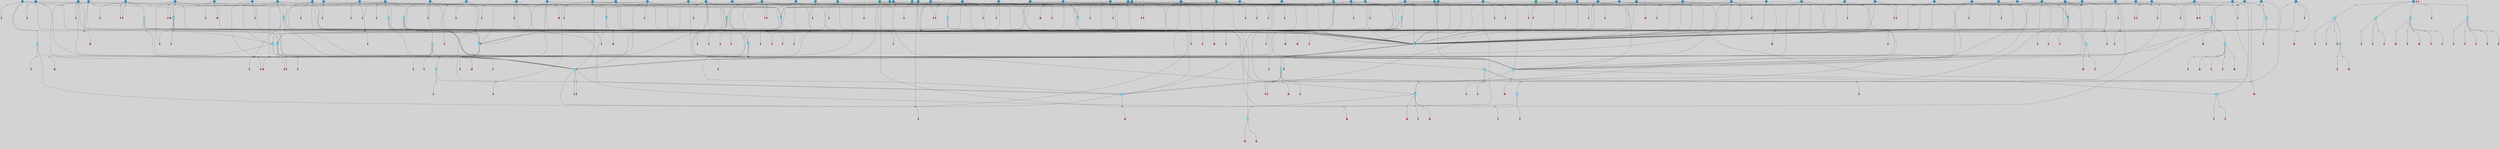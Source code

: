 // File exported with GEGELATI v1.3.1
// On the 2024-04-08 17:27:05
// With the File::TPGGraphDotExporter
digraph{
	graph[pad = "0.212, 0.055" bgcolor = lightgray]
	node[shape=circle style = filled label = ""]
		T4 [fillcolor="#66ddff"]
		T7 [fillcolor="#66ddff"]
		T9 [fillcolor="#66ddff"]
		T24 [fillcolor="#66ddff"]
		T82 [fillcolor="#66ddff"]
		T111 [fillcolor="#66ddff"]
		T129 [fillcolor="#66ddff"]
		T164 [fillcolor="#66ddff"]
		T207 [fillcolor="#66ddff"]
		T324 [fillcolor="#66ddff"]
		T325 [fillcolor="#66ddff"]
		T326 [fillcolor="#66ddff"]
		T327 [fillcolor="#66ddff"]
		T586 [fillcolor="#66ddff"]
		T635 [fillcolor="#66ddff"]
		T637 [fillcolor="#66ddff"]
		T687 [fillcolor="#1199bb"]
		T699 [fillcolor="#66ddff"]
		T700 [fillcolor="#66ddff"]
		T701 [fillcolor="#66ddff"]
		T776 [fillcolor="#66ddff"]
		T777 [fillcolor="#66ddff"]
		T778 [fillcolor="#66ddff"]
		T779 [fillcolor="#66ddff"]
		T830 [fillcolor="#1199bb"]
		T839 [fillcolor="#1199bb"]
		T842 [fillcolor="#1199bb"]
		T846 [fillcolor="#66ddff"]
		T860 [fillcolor="#66ddff"]
		T865 [fillcolor="#66ddff"]
		T866 [fillcolor="#66ddff"]
		T903 [fillcolor="#66ddff"]
		T913 [fillcolor="#66ddff"]
		T942 [fillcolor="#66ddff"]
		T976 [fillcolor="#66ddff"]
		T1068 [fillcolor="#1199bb"]
		T1070 [fillcolor="#1199bb"]
		T1071 [fillcolor="#1199bb"]
		T1072 [fillcolor="#1199bb"]
		T1073 [fillcolor="#1199bb"]
		T1075 [fillcolor="#1199bb"]
		T1076 [fillcolor="#1199bb"]
		T1077 [fillcolor="#1199bb"]
		T1078 [fillcolor="#1199bb"]
		T1079 [fillcolor="#1199bb"]
		T1080 [fillcolor="#1199bb"]
		T1081 [fillcolor="#66ddff"]
		T1082 [fillcolor="#1199bb"]
		T1083 [fillcolor="#1199bb"]
		T1084 [fillcolor="#66ddff"]
		T1085 [fillcolor="#1199bb"]
		T1086 [fillcolor="#1199bb"]
		T1087 [fillcolor="#1199bb"]
		T1088 [fillcolor="#1199bb"]
		T1089 [fillcolor="#1199bb"]
		T1090 [fillcolor="#1199bb"]
		T1091 [fillcolor="#1199bb"]
		T1092 [fillcolor="#1199bb"]
		T1093 [fillcolor="#1199bb"]
		T1094 [fillcolor="#1199bb"]
		T1102 [fillcolor="#1199bb"]
		T1103 [fillcolor="#1199bb"]
		T1104 [fillcolor="#1199bb"]
		T1105 [fillcolor="#1199bb"]
		T1106 [fillcolor="#1199bb"]
		T1107 [fillcolor="#1199bb"]
		T1108 [fillcolor="#1199bb"]
		T1109 [fillcolor="#1199bb"]
		T1110 [fillcolor="#1199bb"]
		T1111 [fillcolor="#1199bb"]
		T1112 [fillcolor="#1199bb"]
		T1113 [fillcolor="#1199bb"]
		T1114 [fillcolor="#1199bb"]
		T1115 [fillcolor="#1199bb"]
		T1116 [fillcolor="#1199bb"]
		T1117 [fillcolor="#1199bb"]
		T1118 [fillcolor="#1199bb"]
		T1119 [fillcolor="#1199bb"]
		T1120 [fillcolor="#1199bb"]
		T1121 [fillcolor="#1199bb"]
		T1122 [fillcolor="#1199bb"]
		T1123 [fillcolor="#1199bb"]
		T1124 [fillcolor="#1199bb"]
		T1125 [fillcolor="#1199bb"]
		T1126 [fillcolor="#1199bb"]
		T1127 [fillcolor="#1199bb"]
		T1128 [fillcolor="#1199bb"]
		T1129 [fillcolor="#1199bb"]
		T1130 [fillcolor="#1199bb"]
		T1131 [fillcolor="#1199bb"]
		T1132 [fillcolor="#1199bb"]
		T1133 [fillcolor="#1199bb"]
		T1134 [fillcolor="#1199bb"]
		T1135 [fillcolor="#1199bb"]
		T1136 [fillcolor="#1199bb"]
		T1137 [fillcolor="#1199bb"]
		T1138 [fillcolor="#1199bb"]
		T1139 [fillcolor="#1199bb"]
		T1140 [fillcolor="#1199bb"]
		T1141 [fillcolor="#1199bb"]
		T1142 [fillcolor="#1199bb"]
		T1143 [fillcolor="#1199bb"]
		T1144 [fillcolor="#1199bb"]
		T1145 [fillcolor="#1199bb"]
		T1146 [fillcolor="#1199bb"]
		T1147 [fillcolor="#1199bb"]
		T1148 [fillcolor="#1199bb"]
		T1149 [fillcolor="#1199bb"]
		T1153 [fillcolor="#66ddff"]
		T1154 [fillcolor="#1199bb"]
		T1155 [fillcolor="#66ddff"]
		T1156 [fillcolor="#66ddff"]
		T1157 [fillcolor="#66ddff"]
		T1158 [fillcolor="#66ddff"]
		T1159 [fillcolor="#1199bb"]
		T1160 [fillcolor="#1199bb"]
		T1161 [fillcolor="#1199bb"]
		P17562 [fillcolor="#cccccc" shape=point] //7|
		I17562 [shape=box style=invis label="0|2&2|4#2|6&#92;n5|3&0|6#0|1&#92;n4|7&2|6#0|5&#92;n7|6&0|7#0|5&#92;n10|7&2|2#1|1&#92;n"]
		P17562 -> I17562[style=invis]
		A11335 [fillcolor="#ff3366" shape=box margin=0.03 width=0 height=0 label="4"]
		T4 -> P17562 -> A11335
		P17563 [fillcolor="#cccccc" shape=point] //0|
		I17563 [shape=box style=invis label="2|5&0|1#0|6&#92;n6|1&2|2#2|7&#92;n8|0&0|3#1|4&#92;n4|3&2|5#2|4&#92;n8|1&2|4#0|0&#92;n6|6&0|1#2|6&#92;n11|7&2|4#2|5&#92;n6|2&2|4#0|2&#92;n8|5&2|4#2|4&#92;n2|1&2|1#2|2&#92;n2|7&2|5#2|6&#92;n9|7&0|5#0|4&#92;n1|2&0|5#2|6&#92;n4|2&2|3#2|7&#92;n3|3&2|1#0|2&#92;n"]
		P17563 -> I17563[style=invis]
		A11336 [fillcolor="#ff3366" shape=box margin=0.03 width=0 height=0 label="5"]
		T4 -> P17563 -> A11336
		P17564 [fillcolor="#cccccc" shape=point] //-3|
		I17564 [shape=box style=invis label="1|6&2|7#0|7&#92;n10|2&0|7#1|3&#92;n9|6&2|7#2|2&#92;n5|3&0|7#0|7&#92;n1|6&2|3#0|0&#92;n2|3&2|3#2|2&#92;n5|1&2|6#0|6&#92;n"]
		P17564 -> I17564[style=invis]
		A11337 [fillcolor="#ff3366" shape=box margin=0.03 width=0 height=0 label="7"]
		T7 -> P17564 -> A11337
		P17565 [fillcolor="#cccccc" shape=point] //5|
		I17565 [shape=box style=invis label="0|5&2|3#0|1&#92;n0|6&2|1#2|4&#92;n6|2&2|6#0|7&#92;n7|4&0|3#0|1&#92;n5|4&0|7#1|6&#92;n9|1&0|5#2|2&#92;n6|3&2|3#1|7&#92;n11|7&2|4#1|6&#92;n2|5&0|1#0|0&#92;n4|7&0|0#0|2&#92;n6|2&0|6#0|0&#92;n2|1&2|6#2|4&#92;n10|0&2|0#1|0&#92;n6|6&2|4#0|6&#92;n"]
		P17565 -> I17565[style=invis]
		A11338 [fillcolor="#ff3366" shape=box margin=0.03 width=0 height=0 label="8"]
		T7 -> P17565 -> A11338
		P17566 [fillcolor="#cccccc" shape=point] //-6|
		I17566 [shape=box style=invis label="11|1&0|7#2|0&#92;n10|4&0|1#1|0&#92;n4|3&2|4#2|1&#92;n0|5&2|0#0|0&#92;n6|1&0|0#0|3&#92;n8|2&2|0#0|4&#92;n11|4&2|0#1|6&#92;n7|0&2|6#2|3&#92;n5|3&2|6#2|0&#92;n2|0&2|0#0|4&#92;n"]
		P17566 -> I17566[style=invis]
		A11339 [fillcolor="#ff3366" shape=box margin=0.03 width=0 height=0 label="9"]
		T9 -> P17566 -> A11339
		P17567 [fillcolor="#cccccc" shape=point] //2|
		I17567 [shape=box style=invis label="6|3&2|7#1|4&#92;n8|6&0|0#2|5&#92;n2|1&0|2#0|3&#92;n8|7&0|6#0|4&#92;n2|1&2|0#0|1&#92;n0|0&2|2#2|3&#92;n6|6&0|7#2|1&#92;n6|1&0|7#2|6&#92;n5|4&2|7#0|4&#92;n0|3&0|4#2|0&#92;n11|0&2|0#2|5&#92;n4|5&2|5#2|4&#92;n5|7&0|6#0|4&#92;n9|7&2|5#0|3&#92;n5|4&2|1#0|3&#92;n5|3&0|1#1|7&#92;n0|4&0|3#2|5&#92;n"]
		P17567 -> I17567[style=invis]
		A11340 [fillcolor="#ff3366" shape=box margin=0.03 width=0 height=0 label="10"]
		T9 -> P17567 -> A11340
		P17568 [fillcolor="#cccccc" shape=point] //-3|
		I17568 [shape=box style=invis label="8|1&2|3#0|5&#92;n0|6&0|5#0|5&#92;n3|7&2|1#0|6&#92;n3|5&0|1#0|0&#92;n9|5&2|0#0|4&#92;n3|5&0|2#0|3&#92;n10|6&2|4#1|0&#92;n9|4&2|7#2|6&#92;n1|7&2|5#2|2&#92;n"]
		P17568 -> I17568[style=invis]
		A11341 [fillcolor="#ff3366" shape=box margin=0.03 width=0 height=0 label="5"]
		T4 -> P17568 -> A11341
		P17569 [fillcolor="#cccccc" shape=point] //1|
		I17569 [shape=box style=invis label="5|1&0|6#2|7&#92;n2|4&0|4#2|2&#92;n0|6&0|5#0|4&#92;n10|6&2|5#1|6&#92;n9|3&0|1#1|7&#92;n10|3&2|2#1|0&#92;n5|0&0|0#2|1&#92;n11|3&2|3#1|5&#92;n10|3&0|1#1|0&#92;n2|4&0|1#0|1&#92;n0|2&0|3#2|4&#92;n9|2&2|1#2|5&#92;n11|7&2|6#2|6&#92;n"]
		P17569 -> I17569[style=invis]
		T24 -> P17569 -> T7
		P17570 [fillcolor="#cccccc" shape=point] //5|
		I17570 [shape=box style=invis label="3|0&2|0#0|1&#92;n3|0&0|7#0|1&#92;n5|3&0|2#2|6&#92;n4|4&2|4#2|6&#92;n11|2&0|7#1|6&#92;n2|7&2|2#2|5&#92;n9|3&2|6#2|7&#92;n7|7&0|0#0|4&#92;n6|1&2|4#2|3&#92;n5|4&2|0#1|6&#92;n1|3&0|7#0|4&#92;n"]
		P17570 -> I17570[style=invis]
		A11342 [fillcolor="#ff3366" shape=box margin=0.03 width=0 height=0 label="7"]
		T24 -> P17570 -> A11342
		P17571 [fillcolor="#cccccc" shape=point] //-2|
		I17571 [shape=box style=invis label="4|1&0|4#0|3&#92;n4|2&0|5#2|0&#92;n5|5&2|6#0|5&#92;n1|4&0|1#0|2&#92;n6|3&2|7#1|5&#92;n0|4&2|0#0|3&#92;n8|5&2|5#1|2&#92;n10|7&2|7#1|1&#92;n3|4&0|0#2|1&#92;n3|6&2|5#2|5&#92;n8|3&0|1#0|7&#92;n10|0&2|7#1|3&#92;n4|1&2|4#0|1&#92;n9|3&2|0#0|4&#92;n3|6&2|0#0|4&#92;n1|2&0|6#2|1&#92;n4|0&2|1#2|2&#92;n"]
		P17571 -> I17571[style=invis]
		A11343 [fillcolor="#ff3366" shape=box margin=0.03 width=0 height=0 label="14"]
		T24 -> P17571 -> A11343
		P17572 [fillcolor="#cccccc" shape=point] //6|
		I17572 [shape=box style=invis label="7|0&2|5#1|2&#92;n10|6&2|1#1|3&#92;n7|5&0|2#0|7&#92;n10|7&0|1#1|5&#92;n4|6&2|5#0|5&#92;n4|4&0|7#2|7&#92;n"]
		P17572 -> I17572[style=invis]
		A11344 [fillcolor="#ff3366" shape=box margin=0.03 width=0 height=0 label="7"]
		T82 -> P17572 -> A11344
		P17573 [fillcolor="#cccccc" shape=point] //6|
		I17573 [shape=box style=invis label="0|5&2|3#0|1&#92;n0|6&2|1#2|4&#92;n9|1&0|5#2|2&#92;n7|4&0|3#0|1&#92;n5|4&0|7#1|6&#92;n2|5&0|1#0|0&#92;n6|3&2|3#1|7&#92;n11|7&2|4#1|6&#92;n6|2&2|6#0|1&#92;n4|7&0|0#0|2&#92;n6|2&0|6#0|0&#92;n9|1&2|6#2|4&#92;n10|0&2|0#1|0&#92;n6|6&2|4#0|6&#92;n"]
		P17573 -> I17573[style=invis]
		A11345 [fillcolor="#ff3366" shape=box margin=0.03 width=0 height=0 label="8"]
		T82 -> P17573 -> A11345
		T82 -> P17566
		P17574 [fillcolor="#cccccc" shape=point] //-5|
		I17574 [shape=box style=invis label="0|0&2|3#0|2&#92;n10|5&0|6#1|3&#92;n7|3&0|6#2|3&#92;n3|4&0|6#0|6&#92;n10|5&0|2#1|1&#92;n5|0&0|1#0|3&#92;n6|6&2|5#1|5&#92;n7|4&0|2#1|7&#92;n5|7&0|1#2|5&#92;n1|5&0|0#0|3&#92;n7|5&2|1#2|6&#92;n9|0&0|2#0|0&#92;n4|0&2|4#0|0&#92;n4|6&0|0#2|3&#92;n3|1&0|6#2|5&#92;n7|7&2|1#2|3&#92;n9|4&2|2#0|6&#92;n"]
		P17574 -> I17574[style=invis]
		T111 -> P17574 -> T9
		P17575 [fillcolor="#cccccc" shape=point] //7|
		I17575 [shape=box style=invis label="7|4&2|1#2|0&#92;n4|1&2|4#2|3&#92;n5|0&2|0#2|2&#92;n6|1&2|4#2|6&#92;n"]
		P17575 -> I17575[style=invis]
		A11346 [fillcolor="#ff3366" shape=box margin=0.03 width=0 height=0 label="9"]
		T111 -> P17575 -> A11346
		P17576 [fillcolor="#cccccc" shape=point] //2|
		I17576 [shape=box style=invis label="3|0&2|0#0|1&#92;n11|2&0|7#1|6&#92;n8|7&2|4#0|5&#92;n5|3&0|2#2|6&#92;n4|4&2|4#2|6&#92;n3|0&0|7#0|1&#92;n2|7&2|2#2|5&#92;n9|3&2|6#2|7&#92;n7|7&0|0#0|4&#92;n6|1&2|4#1|3&#92;n5|4&2|0#1|6&#92;n1|3&0|7#0|4&#92;n"]
		P17576 -> I17576[style=invis]
		A11347 [fillcolor="#ff3366" shape=box margin=0.03 width=0 height=0 label="7"]
		T111 -> P17576 -> A11347
		T111 -> P17566
		P17577 [fillcolor="#cccccc" shape=point] //8|
		I17577 [shape=box style=invis label="9|0&0|1#2|0&#92;n10|1&2|5#1|4&#92;n8|2&2|6#0|4&#92;n2|4&2|5#2|3&#92;n4|2&2|2#0|2&#92;n7|5&0|2#0|0&#92;n8|2&2|1#1|3&#92;n8|7&0|7#2|1&#92;n1|1&0|0#0|7&#92;n5|6&2|5#1|0&#92;n6|6&2|5#0|0&#92;n11|4&0|3#2|6&#92;n4|2&2|4#0|7&#92;n5|6&0|1#2|0&#92;n11|3&0|2#0|7&#92;n"]
		P17577 -> I17577[style=invis]
		A11348 [fillcolor="#ff3366" shape=box margin=0.03 width=0 height=0 label="6"]
		T129 -> P17577 -> A11348
		T129 -> P17570
		P17578 [fillcolor="#cccccc" shape=point] //10|
		I17578 [shape=box style=invis label="4|5&2|7#2|1&#92;n1|7&2|3#0|6&#92;n3|5&2|2#0|3&#92;n10|3&0|7#1|4&#92;n7|1&0|4#2|6&#92;n10|2&0|3#1|7&#92;n9|5&2|0#0|4&#92;n4|0&0|3#2|7&#92;n11|4&2|6#1|2&#92;n5|4&2|7#0|2&#92;n2|6&2|4#0|0&#92;n6|5&0|7#2|1&#92;n5|3&2|3#1|6&#92;n10|7&2|0#1|2&#92;n"]
		P17578 -> I17578[style=invis]
		A11349 [fillcolor="#ff3366" shape=box margin=0.03 width=0 height=0 label="5"]
		T129 -> P17578 -> A11349
		P17579 [fillcolor="#cccccc" shape=point] //5|
		I17579 [shape=box style=invis label="9|4&2|3#1|3&#92;n0|4&2|4#0|5&#92;n6|1&2|6#2|5&#92;n4|0&0|5#2|0&#92;n"]
		P17579 -> I17579[style=invis]
		A11350 [fillcolor="#ff3366" shape=box margin=0.03 width=0 height=0 label="7"]
		T129 -> P17579 -> A11350
		P17580 [fillcolor="#cccccc" shape=point] //6|
		I17580 [shape=box style=invis label="9|4&2|7#0|6&#92;n8|4&0|1#1|0&#92;n1|3&0|0#2|1&#92;n2|4&0|6#2|2&#92;n5|1&2|5#0|7&#92;n3|0&0|3#2|6&#92;n2|2&2|6#0|2&#92;n8|4&0|4#2|2&#92;n5|1&2|4#0|3&#92;n9|4&0|6#0|6&#92;n5|0&2|2#1|5&#92;n11|7&0|0#1|1&#92;n0|4&0|3#0|3&#92;n7|7&2|4#2|5&#92;n1|5&0|1#2|1&#92;n"]
		P17580 -> I17580[style=invis]
		A11351 [fillcolor="#ff3366" shape=box margin=0.03 width=0 height=0 label="1"]
		T129 -> P17580 -> A11351
		T164 -> P17563
		P17581 [fillcolor="#cccccc" shape=point] //-1|
		I17581 [shape=box style=invis label="6|4&0|4#2|4&#92;n4|5&2|5#2|4&#92;n9|7&2|5#0|3&#92;n3|7&2|6#0|6&#92;n8|7&0|6#0|4&#92;n2|1&2|0#0|1&#92;n8|6&0|0#2|5&#92;n2|1&0|2#0|3&#92;n6|1&0|7#2|6&#92;n6|3&0|1#1|6&#92;n5|4&2|7#0|4&#92;n0|7&0|4#2|0&#92;n11|0&2|0#2|5&#92;n3|7&2|0#2|7&#92;n8|3&2|7#1|4&#92;n5|7&0|6#0|4&#92;n0|0&2|3#2|3&#92;n5|4&2|1#0|3&#92;n0|4&0|3#2|5&#92;n"]
		P17581 -> I17581[style=invis]
		A11352 [fillcolor="#ff3366" shape=box margin=0.03 width=0 height=0 label="10"]
		T164 -> P17581 -> A11352
		P17582 [fillcolor="#cccccc" shape=point] //-7|
		I17582 [shape=box style=invis label="6|1&0|2#0|3&#92;n1|2&0|1#2|0&#92;n10|3&2|2#1|1&#92;n0|1&0|2#0|7&#92;n4|6&2|7#2|4&#92;n6|0&2|7#0|6&#92;n"]
		P17582 -> I17582[style=invis]
		A11353 [fillcolor="#ff3366" shape=box margin=0.03 width=0 height=0 label="7"]
		T164 -> P17582 -> A11353
		P17583 [fillcolor="#cccccc" shape=point] //-6|
		I17583 [shape=box style=invis label="11|7&0|1#0|6&#92;n3|5&0|1#0|3&#92;n1|5&0|5#0|6&#92;n1|7&2|5#2|2&#92;n0|0&0|2#2|2&#92;n4|4&0|1#0|5&#92;n6|4&2|2#0|2&#92;n0|6&2|5#0|5&#92;n0|3&2|2#2|6&#92;n"]
		P17583 -> I17583[style=invis]
		A11354 [fillcolor="#ff3366" shape=box margin=0.03 width=0 height=0 label="5"]
		T164 -> P17583 -> A11354
		P17584 [fillcolor="#cccccc" shape=point] //4|
		I17584 [shape=box style=invis label="4|3&0|6#0|3&#92;n5|7&2|3#2|2&#92;n5|6&0|7#1|2&#92;n1|4&2|6#0|3&#92;n8|4&2|1#2|5&#92;n9|5&2|4#1|4&#92;n2|4&0|5#0|7&#92;n10|0&0|6#1|3&#92;n3|0&0|6#0|2&#92;n2|7&2|7#2|6&#92;n5|2&0|5#1|5&#92;n10|4&2|5#1|7&#92;n4|0&0|4#2|4&#92;n11|1&0|4#2|6&#92;n10|6&2|0#1|4&#92;n9|7&0|3#1|4&#92;n4|5&2|7#0|6&#92;n11|5&2|6#2|3&#92;n0|3&0|5#0|1&#92;n"]
		P17584 -> I17584[style=invis]
		A11355 [fillcolor="#ff3366" shape=box margin=0.03 width=0 height=0 label="13"]
		T164 -> P17584 -> A11355
		P17585 [fillcolor="#cccccc" shape=point] //7|
		I17585 [shape=box style=invis label="7|0&2|1#2|0&#92;n9|7&2|1#1|7&#92;n8|2&0|1#1|0&#92;n6|6&0|2#1|1&#92;n2|2&0|5#0|0&#92;n5|7&0|0#2|1&#92;n5|1&2|5#1|5&#92;n4|7&2|4#2|3&#92;n10|5&2|2#1|5&#92;n1|3&2|2#2|0&#92;n10|2&2|6#1|5&#92;n"]
		P17585 -> I17585[style=invis]
		A11356 [fillcolor="#ff3366" shape=box margin=0.03 width=0 height=0 label="1"]
		T207 -> P17585 -> A11356
		P17586 [fillcolor="#cccccc" shape=point] //-3|
		I17586 [shape=box style=invis label="3|7&0|0#0|2&#92;n11|5&0|1#1|1&#92;n4|1&0|6#2|6&#92;n4|0&0|1#0|5&#92;n"]
		P17586 -> I17586[style=invis]
		T207 -> P17586 -> T24
		P17587 [fillcolor="#cccccc" shape=point] //5|
		I17587 [shape=box style=invis label="8|1&2|6#0|6&#92;n3|0&0|7#0|1&#92;n11|3&0|2#2|6&#92;n4|4&2|4#2|6&#92;n11|2&0|7#1|6&#92;n2|7&2|2#2|5&#92;n7|7&0|0#0|4&#92;n6|1&2|4#2|3&#92;n5|4&2|0#1|6&#92;n3|0&2|0#0|1&#92;n1|3&0|7#0|4&#92;n"]
		P17587 -> I17587[style=invis]
		A11357 [fillcolor="#ff3366" shape=box margin=0.03 width=0 height=0 label="7"]
		T207 -> P17587 -> A11357
		P17588 [fillcolor="#cccccc" shape=point] //5|
		I17588 [shape=box style=invis label="10|4&2|6#1|2&#92;n8|4&0|1#1|0&#92;n0|4&2|6#0|0&#92;n8|4&2|5#2|1&#92;n7|5&2|5#1|0&#92;n3|6&0|6#2|2&#92;n1|7&0|7#0|5&#92;n2|0&0|7#2|4&#92;n9|4&2|6#2|7&#92;n2|6&2|2#0|0&#92;n11|7&2|7#0|7&#92;n5|5&0|0#0|1&#92;n10|1&0|0#1|0&#92;n7|3&0|1#2|5&#92;n9|2&2|7#1|5&#92;n9|0&2|5#1|2&#92;n1|6&2|4#2|2&#92;n3|3&2|2#0|7&#92;n1|6&2|0#0|0&#92;n6|4&2|6#1|0&#92;n"]
		P17588 -> I17588[style=invis]
		A11358 [fillcolor="#ff3366" shape=box margin=0.03 width=0 height=0 label="1"]
		T207 -> P17588 -> A11358
		P17589 [fillcolor="#cccccc" shape=point] //7|
		I17589 [shape=box style=invis label="6|1&2|6#2|7&#92;n7|0&2|4#2|3&#92;n3|3&0|7#0|6&#92;n5|4&0|2#2|4&#92;n8|5&2|6#2|7&#92;n0|0&2|3#0|3&#92;n5|4&2|4#2|6&#92;n"]
		P17589 -> I17589[style=invis]
		T207 -> P17589 -> T4
		P17590 [fillcolor="#cccccc" shape=point] //-9|
		I17590 [shape=box style=invis label="2|0&2|0#2|1&#92;n4|4&2|4#2|6&#92;n9|1&0|3#1|7&#92;n5|3&0|2#2|6&#92;n2|7&2|2#2|5&#92;n5|4&2|0#1|6&#92;n3|0&0|7#0|1&#92;n1|3&0|7#0|4&#92;n11|6&2|2#0|7&#92;n7|7&0|0#0|4&#92;n11|0&0|7#1|6&#92;n9|3&2|6#2|7&#92;n"]
		P17590 -> I17590[style=invis]
		A11359 [fillcolor="#ff3366" shape=box margin=0.03 width=0 height=0 label="7"]
		T326 -> P17590 -> A11359
		P17591 [fillcolor="#cccccc" shape=point] //-4|
		I17591 [shape=box style=invis label="4|1&0|4#2|6&#92;n1|2&2|2#2|0&#92;n1|2&2|0#0|6&#92;n8|4&2|3#2|5&#92;n5|5&2|1#1|0&#92;n"]
		P17591 -> I17591[style=invis]
		A11360 [fillcolor="#ff3366" shape=box margin=0.03 width=0 height=0 label="12"]
		T325 -> P17591 -> A11360
		P17592 [fillcolor="#cccccc" shape=point] //6|
		I17592 [shape=box style=invis label="3|0&2|7#2|2&#92;n3|2&0|4#2|5&#92;n5|1&0|2#1|0&#92;n8|7&0|1#2|0&#92;n8|5&0|3#0|6&#92;n0|2&0|2#2|3&#92;n1|5&2|5#0|5&#92;n5|6&0|6#0|7&#92;n6|7&0|0#2|6&#92;n1|2&2|3#0|0&#92;n7|7&2|3#0|4&#92;n0|7&2|7#0|6&#92;n1|0&2|2#2|7&#92;n4|4&0|1#0|0&#92;n"]
		P17592 -> I17592[style=invis]
		A11361 [fillcolor="#ff3366" shape=box margin=0.03 width=0 height=0 label="11"]
		T325 -> P17592 -> A11361
		P17593 [fillcolor="#cccccc" shape=point] //2|
		I17593 [shape=box style=invis label="4|1&0|4#2|6&#92;n5|5&2|1#1|0&#92;n1|0&2|0#0|6&#92;n8|4&2|3#2|5&#92;n"]
		P17593 -> I17593[style=invis]
		T326 -> P17593 -> T325
		P17594 [fillcolor="#cccccc" shape=point] //8|
		I17594 [shape=box style=invis label="9|7&0|5#2|5&#92;n3|3&2|3#0|2&#92;n9|5&2|2#1|0&#92;n2|3&0|6#0|3&#92;n4|4&2|5#2|7&#92;n11|3&2|0#1|5&#92;n6|6&2|1#2|2&#92;n4|6&0|1#2|2&#92;n2|5&2|7#2|2&#92;n7|7&2|2#2|3&#92;n6|5&0|3#2|6&#92;n6|7&0|6#0|2&#92;n"]
		P17594 -> I17594[style=invis]
		A11362 [fillcolor="#ff3366" shape=box margin=0.03 width=0 height=0 label="14"]
		T326 -> P17594 -> A11362
		P17595 [fillcolor="#cccccc" shape=point] //4|
		I17595 [shape=box style=invis label="4|3&0|6#0|3&#92;n5|7&2|3#2|2&#92;n5|6&0|7#1|2&#92;n1|4&2|6#0|3&#92;n8|4&2|1#2|5&#92;n9|5&2|4#1|4&#92;n2|4&0|5#0|7&#92;n10|0&0|6#1|3&#92;n3|0&0|6#0|2&#92;n2|7&2|7#2|6&#92;n5|2&0|5#1|5&#92;n10|4&2|5#1|7&#92;n4|0&0|4#2|4&#92;n11|1&0|4#2|6&#92;n10|6&2|0#1|4&#92;n9|7&0|3#1|4&#92;n4|5&2|7#0|6&#92;n11|5&2|6#2|3&#92;n0|3&0|5#0|1&#92;n"]
		P17595 -> I17595[style=invis]
		A11363 [fillcolor="#ff3366" shape=box margin=0.03 width=0 height=0 label="13"]
		T326 -> P17595 -> A11363
		P17596 [fillcolor="#cccccc" shape=point] //-3|
		I17596 [shape=box style=invis label="4|5&0|0#0|0&#92;n4|7&0|0#0|2&#92;n0|6&2|1#2|4&#92;n9|1&0|5#2|2&#92;n10|0&2|0#1|0&#92;n6|6&2|4#0|6&#92;n2|5&0|1#0|0&#92;n6|3&2|3#1|7&#92;n11|7&2|4#1|6&#92;n6|2&2|6#0|1&#92;n6|2&0|0#0|0&#92;n9|1&2|6#2|4&#92;n10|4&0|3#1|1&#92;n5|4&2|7#1|6&#92;n"]
		P17596 -> I17596[style=invis]
		T327 -> P17596 -> T326
		P17597 [fillcolor="#cccccc" shape=point] //5|
		I17597 [shape=box style=invis label="0|5&2|3#0|1&#92;n0|6&2|1#2|4&#92;n6|2&2|6#0|7&#92;n7|4&0|3#0|1&#92;n5|4&0|7#1|6&#92;n9|1&0|5#2|2&#92;n6|3&2|3#1|7&#92;n11|7&2|4#1|6&#92;n2|5&0|1#0|0&#92;n4|7&0|0#0|2&#92;n6|2&0|6#0|0&#92;n2|1&2|6#2|4&#92;n10|0&2|0#1|0&#92;n6|6&2|4#0|6&#92;n"]
		P17597 -> I17597[style=invis]
		A11364 [fillcolor="#ff3366" shape=box margin=0.03 width=0 height=0 label="8"]
		T324 -> P17597 -> A11364
		P17598 [fillcolor="#cccccc" shape=point] //-3|
		I17598 [shape=box style=invis label="1|6&2|7#0|7&#92;n10|2&0|7#1|3&#92;n9|6&2|7#2|2&#92;n5|3&0|7#0|7&#92;n1|6&2|3#0|0&#92;n2|3&2|3#2|2&#92;n5|1&2|6#0|6&#92;n"]
		P17598 -> I17598[style=invis]
		A11365 [fillcolor="#ff3366" shape=box margin=0.03 width=0 height=0 label="7"]
		T324 -> P17598 -> A11365
		P17599 [fillcolor="#cccccc" shape=point] //1|
		I17599 [shape=box style=invis label="0|4&0|1#0|1&#92;n10|5&2|5#1|6&#92;n7|7&2|5#2|2&#92;n9|5&0|7#2|7&#92;n8|4&0|3#2|7&#92;n11|0&2|3#0|5&#92;n7|0&0|0#0|1&#92;n4|2&0|4#0|5&#92;n5|1&0|6#2|7&#92;n11|3&0|7#1|3&#92;n"]
		P17599 -> I17599[style=invis]
		T327 -> P17599 -> T324
		P17600 [fillcolor="#cccccc" shape=point] //-8|
		I17600 [shape=box style=invis label="7|5&0|4#2|4&#92;n"]
		P17600 -> I17600[style=invis]
		A11366 [fillcolor="#ff3366" shape=box margin=0.03 width=0 height=0 label="3"]
		T326 -> P17600 -> A11366
		P17601 [fillcolor="#cccccc" shape=point] //4|
		I17601 [shape=box style=invis label="4|3&0|6#0|3&#92;n5|7&2|3#2|2&#92;n5|6&0|7#1|2&#92;n1|4&2|6#0|3&#92;n8|4&2|1#2|5&#92;n9|5&2|4#1|4&#92;n2|4&0|5#0|7&#92;n10|0&0|6#1|3&#92;n3|0&0|6#0|2&#92;n2|7&2|7#2|6&#92;n5|2&0|5#1|5&#92;n10|4&2|5#1|7&#92;n4|0&0|4#2|4&#92;n11|1&0|4#2|6&#92;n10|6&2|0#1|4&#92;n9|7&0|3#1|4&#92;n4|5&2|7#0|6&#92;n11|5&2|6#2|3&#92;n0|3&0|5#0|1&#92;n"]
		P17601 -> I17601[style=invis]
		A11367 [fillcolor="#ff3366" shape=box margin=0.03 width=0 height=0 label="13"]
		T327 -> P17601 -> A11367
		P17602 [fillcolor="#cccccc" shape=point] //-9|
		I17602 [shape=box style=invis label="5|5&0|5#0|6&#92;n0|5&2|3#0|1&#92;n8|5&0|3#1|6&#92;n6|2&0|6#0|0&#92;n4|7&0|0#0|5&#92;n10|0&2|0#1|0&#92;n11|2&0|4#1|6&#92;n9|1&0|5#2|2&#92;n6|3&2|3#1|7&#92;n5|7&0|7#1|6&#92;n0|6&2|1#2|4&#92;n2|1&2|6#2|4&#92;n7|4&0|3#0|1&#92;n6|6&2|4#0|6&#92;n"]
		P17602 -> I17602[style=invis]
		A11368 [fillcolor="#ff3366" shape=box margin=0.03 width=0 height=0 label="8"]
		T586 -> P17602 -> A11368
		T586 -> P17572
		P17603 [fillcolor="#cccccc" shape=point] //3|
		I17603 [shape=box style=invis label="9|0&0|1#2|2&#92;n8|6&0|0#1|0&#92;n8|2&0|2#2|4&#92;n3|5&0|1#0|5&#92;n0|0&0|6#2|7&#92;n"]
		P17603 -> I17603[style=invis]
		A11369 [fillcolor="#ff3366" shape=box margin=0.03 width=0 height=0 label="3"]
		T586 -> P17603 -> A11369
		P17604 [fillcolor="#cccccc" shape=point] //-6|
		I17604 [shape=box style=invis label="6|1&2|7#0|1&#92;n10|4&0|0#1|1&#92;n11|0&2|4#0|6&#92;n7|7&2|2#2|2&#92;n2|0&2|5#0|0&#92;n9|2&2|1#2|7&#92;n7|2&2|0#1|5&#92;n0|2&2|7#2|5&#92;n7|2&2|4#2|5&#92;n1|1&2|7#0|6&#92;n3|4&2|2#0|3&#92;n7|4&2|0#2|1&#92;n"]
		P17604 -> I17604[style=invis]
		T586 -> P17604 -> T111
		P17605 [fillcolor="#cccccc" shape=point] //-2|
		I17605 [shape=box style=invis label="0|3&2|7#2|5&#92;n10|0&2|3#1|4&#92;n2|0&2|5#0|6&#92;n7|7&2|2#2|1&#92;n0|2&2|3#0|4&#92;n10|2&2|4#1|5&#92;n9|2&2|1#2|6&#92;n3|4&2|6#2|1&#92;n5|1&2|3#2|4&#92;n4|2&2|5#2|7&#92;n7|4&0|4#1|1&#92;n5|6&2|7#1|0&#92;n1|0&0|6#0|0&#92;n"]
		P17605 -> I17605[style=invis]
		T586 -> P17605 -> T111
		P17606 [fillcolor="#cccccc" shape=point] //4|
		I17606 [shape=box style=invis label="4|3&0|6#0|3&#92;n5|7&2|3#2|2&#92;n5|6&0|7#1|2&#92;n1|4&2|6#0|3&#92;n8|4&2|1#2|5&#92;n9|5&2|4#1|4&#92;n2|4&0|5#0|7&#92;n10|0&0|6#1|3&#92;n3|0&0|6#0|2&#92;n2|7&2|7#2|6&#92;n5|2&0|5#1|5&#92;n10|4&2|5#1|7&#92;n4|0&0|4#2|4&#92;n11|1&0|4#2|6&#92;n10|6&2|0#1|4&#92;n9|7&0|3#1|4&#92;n4|5&2|7#0|6&#92;n11|5&2|6#2|3&#92;n0|3&0|5#0|1&#92;n"]
		P17606 -> I17606[style=invis]
		A11370 [fillcolor="#ff3366" shape=box margin=0.03 width=0 height=0 label="13"]
		T635 -> P17606 -> A11370
		P17607 [fillcolor="#cccccc" shape=point] //-6|
		I17607 [shape=box style=invis label="11|7&0|1#0|6&#92;n3|5&0|1#0|3&#92;n1|5&0|5#0|6&#92;n1|7&2|5#2|2&#92;n0|0&0|2#2|2&#92;n4|4&0|1#0|5&#92;n6|4&2|2#0|2&#92;n0|6&2|5#0|5&#92;n0|3&2|2#2|6&#92;n"]
		P17607 -> I17607[style=invis]
		A11371 [fillcolor="#ff3366" shape=box margin=0.03 width=0 height=0 label="5"]
		T635 -> P17607 -> A11371
		P17608 [fillcolor="#cccccc" shape=point] //-6|
		I17608 [shape=box style=invis label="11|1&0|7#2|0&#92;n10|4&0|1#1|0&#92;n4|3&2|4#2|1&#92;n0|5&2|0#0|0&#92;n6|1&0|0#0|3&#92;n8|2&2|0#0|4&#92;n11|4&2|0#1|6&#92;n7|0&2|6#2|3&#92;n5|3&2|6#2|0&#92;n2|0&2|0#0|4&#92;n"]
		P17608 -> I17608[style=invis]
		A11372 [fillcolor="#ff3366" shape=box margin=0.03 width=0 height=0 label="9"]
		T637 -> P17608 -> A11372
		P17609 [fillcolor="#cccccc" shape=point] //0|
		I17609 [shape=box style=invis label="2|5&0|1#0|6&#92;n6|1&2|2#2|7&#92;n8|0&0|3#1|4&#92;n4|3&2|5#2|4&#92;n8|1&2|4#0|0&#92;n6|6&0|1#2|6&#92;n11|7&2|4#2|5&#92;n6|2&2|4#0|2&#92;n8|5&2|4#2|4&#92;n2|1&2|1#2|2&#92;n2|7&2|5#2|6&#92;n9|7&0|5#0|4&#92;n1|2&0|5#2|6&#92;n4|2&2|3#2|7&#92;n3|3&2|1#0|2&#92;n"]
		P17609 -> I17609[style=invis]
		A11373 [fillcolor="#ff3366" shape=box margin=0.03 width=0 height=0 label="5"]
		T635 -> P17609 -> A11373
		P17610 [fillcolor="#cccccc" shape=point] //2|
		I17610 [shape=box style=invis label="6|3&2|7#1|4&#92;n8|6&0|0#2|5&#92;n2|1&0|2#0|3&#92;n8|7&0|6#0|4&#92;n2|1&2|0#0|1&#92;n0|0&2|2#2|3&#92;n6|6&0|7#2|1&#92;n6|1&0|7#2|6&#92;n5|4&2|7#0|4&#92;n0|3&0|4#2|0&#92;n11|0&2|0#2|5&#92;n4|5&2|5#2|4&#92;n5|7&0|6#0|4&#92;n9|7&2|5#0|3&#92;n5|4&2|1#0|3&#92;n5|3&0|1#1|7&#92;n0|4&0|3#2|5&#92;n"]
		P17610 -> I17610[style=invis]
		A11374 [fillcolor="#ff3366" shape=box margin=0.03 width=0 height=0 label="10"]
		T637 -> P17610 -> A11374
		P17611 [fillcolor="#cccccc" shape=point] //-1|
		I17611 [shape=box style=invis label="6|4&0|4#2|4&#92;n4|5&2|5#2|4&#92;n9|7&2|5#0|3&#92;n3|7&2|6#0|6&#92;n8|7&0|6#0|4&#92;n2|1&2|0#0|1&#92;n8|6&0|0#2|5&#92;n2|1&0|2#0|3&#92;n6|1&0|7#2|6&#92;n6|3&0|1#1|6&#92;n5|4&2|7#0|4&#92;n0|7&0|4#2|0&#92;n11|0&2|0#2|5&#92;n3|7&2|0#2|7&#92;n8|3&2|7#1|4&#92;n5|7&0|6#0|4&#92;n0|0&2|3#2|3&#92;n5|4&2|1#0|3&#92;n0|4&0|3#2|5&#92;n"]
		P17611 -> I17611[style=invis]
		A11375 [fillcolor="#ff3366" shape=box margin=0.03 width=0 height=0 label="10"]
		T635 -> P17611 -> A11375
		P17612 [fillcolor="#cccccc" shape=point] //-7|
		I17612 [shape=box style=invis label="6|1&0|2#0|3&#92;n1|2&0|1#2|0&#92;n10|3&2|2#1|1&#92;n0|1&0|2#0|7&#92;n4|6&2|7#2|4&#92;n6|0&2|7#0|6&#92;n"]
		P17612 -> I17612[style=invis]
		A11376 [fillcolor="#ff3366" shape=box margin=0.03 width=0 height=0 label="7"]
		T635 -> P17612 -> A11376
		P17613 [fillcolor="#cccccc" shape=point] //10|
		I17613 [shape=box style=invis label="9|3&0|1#1|7&#92;n9|0&2|7#2|2&#92;n0|5&0|2#0|3&#92;n10|1&2|2#1|6&#92;n2|5&0|0#0|4&#92;n5|3&0|7#2|0&#92;n5|2&0|0#1|2&#92;n1|0&0|2#2|5&#92;n"]
		P17613 -> I17613[style=invis]
		T687 -> P17613 -> T164
		P17614 [fillcolor="#cccccc" shape=point] //-1|
		I17614 [shape=box style=invis label="9|7&2|6#2|0&#92;n8|3&2|1#0|2&#92;n11|5&0|0#0|6&#92;n9|7&2|7#1|7&#92;n2|0&2|5#2|0&#92;n9|4&2|0#2|1&#92;n3|7&0|4#2|3&#92;n0|2&2|7#2|5&#92;n10|4&0|6#1|1&#92;n1|5&2|7#0|6&#92;n5|2&0|0#1|6&#92;n3|4&2|2#0|3&#92;n"]
		P17614 -> I17614[style=invis]
		T687 -> P17614 -> T111
		P17615 [fillcolor="#cccccc" shape=point] //7|
		I17615 [shape=box style=invis label="0|5&2|3#0|0&#92;n0|6&2|1#2|4&#92;n5|4&0|7#1|6&#92;n9|0&2|7#1|1&#92;n7|4&0|3#0|1&#92;n11|7&2|4#1|6&#92;n8|7&0|4#2|1&#92;n9|1&0|5#2|2&#92;n6|2&2|6#0|7&#92;n8|6&0|2#0|0&#92;n4|7&0|0#0|2&#92;n6|2&0|6#0|0&#92;n10|0&0|0#1|0&#92;n6|6&2|4#0|6&#92;n"]
		P17615 -> I17615[style=invis]
		T687 -> P17615 -> T129
		P17616 [fillcolor="#cccccc" shape=point] //-4|
		I17616 [shape=box style=invis label="0|7&2|5#0|4&#92;n8|5&0|5#2|7&#92;n5|6&0|7#0|4&#92;n7|0&0|5#2|1&#92;n10|6&2|1#1|2&#92;n0|0&2|1#0|6&#92;n8|4&0|5#0|6&#92;n4|2&0|5#2|4&#92;n"]
		P17616 -> I17616[style=invis]
		A11377 [fillcolor="#ff3366" shape=box margin=0.03 width=0 height=0 label="5"]
		T687 -> P17616 -> A11377
		P17617 [fillcolor="#cccccc" shape=point] //7|
		I17617 [shape=box style=invis label="9|2&2|5#2|5&#92;n8|0&0|2#1|6&#92;n11|6&2|2#1|0&#92;n3|3&0|7#0|1&#92;n6|0&2|4#2|3&#92;n3|0&0|0#2|2&#92;n1|4&0|5#0|6&#92;n5|5&0|2#2|6&#92;n2|1&0|0#2|6&#92;n4|4&2|4#2|6&#92;n"]
		P17617 -> I17617[style=invis]
		T687 -> P17617 -> T82
		P17618 [fillcolor="#cccccc" shape=point] //4|
		I17618 [shape=box style=invis label="4|3&0|6#0|3&#92;n5|7&2|3#2|2&#92;n5|6&0|7#1|2&#92;n1|4&2|6#0|3&#92;n8|4&2|1#2|5&#92;n9|5&2|4#1|4&#92;n2|4&0|5#0|7&#92;n10|0&0|6#1|3&#92;n3|0&0|6#0|2&#92;n2|7&2|7#2|6&#92;n5|2&0|5#1|5&#92;n10|4&2|5#1|7&#92;n4|0&0|4#2|4&#92;n11|1&0|4#2|6&#92;n10|6&2|0#1|4&#92;n9|7&0|3#1|4&#92;n4|5&2|7#0|6&#92;n11|5&2|6#2|3&#92;n0|3&0|5#0|1&#92;n"]
		P17618 -> I17618[style=invis]
		A11378 [fillcolor="#ff3366" shape=box margin=0.03 width=0 height=0 label="13"]
		T699 -> P17618 -> A11378
		P17619 [fillcolor="#cccccc" shape=point] //-6|
		I17619 [shape=box style=invis label="11|1&0|7#2|0&#92;n10|4&0|1#1|0&#92;n4|3&2|4#2|1&#92;n0|5&2|0#0|0&#92;n6|1&0|0#0|3&#92;n8|2&2|0#0|4&#92;n11|4&2|0#1|6&#92;n7|0&2|6#2|3&#92;n5|3&2|6#2|0&#92;n2|0&2|0#0|4&#92;n"]
		P17619 -> I17619[style=invis]
		A11379 [fillcolor="#ff3366" shape=box margin=0.03 width=0 height=0 label="9"]
		T700 -> P17619 -> A11379
		P17620 [fillcolor="#cccccc" shape=point] //2|
		I17620 [shape=box style=invis label="3|0&2|0#0|1&#92;n11|2&0|7#1|6&#92;n8|7&2|4#0|5&#92;n5|3&0|2#2|6&#92;n4|4&2|4#2|6&#92;n3|0&0|7#0|1&#92;n2|7&2|2#2|5&#92;n9|3&2|6#2|7&#92;n7|7&0|0#0|4&#92;n6|1&2|4#1|3&#92;n5|4&2|0#1|6&#92;n1|3&0|7#0|4&#92;n"]
		P17620 -> I17620[style=invis]
		A11380 [fillcolor="#ff3366" shape=box margin=0.03 width=0 height=0 label="7"]
		T700 -> P17620 -> A11380
		P17621 [fillcolor="#cccccc" shape=point] //-5|
		I17621 [shape=box style=invis label="0|0&2|3#0|2&#92;n10|5&0|6#1|3&#92;n7|3&0|6#2|3&#92;n3|4&0|6#0|6&#92;n10|5&0|2#1|1&#92;n5|0&0|1#0|3&#92;n6|6&2|5#1|5&#92;n7|4&0|2#1|7&#92;n5|7&0|1#2|5&#92;n1|5&0|0#0|3&#92;n7|5&2|1#2|6&#92;n9|0&0|2#0|0&#92;n4|0&2|4#0|0&#92;n4|6&0|0#2|3&#92;n3|1&0|6#2|5&#92;n7|7&2|1#2|3&#92;n9|4&2|2#0|6&#92;n"]
		P17621 -> I17621[style=invis]
		T700 -> P17621 -> T701
		P17622 [fillcolor="#cccccc" shape=point] //-6|
		I17622 [shape=box style=invis label="11|7&0|1#0|6&#92;n3|5&0|1#0|3&#92;n1|5&0|5#0|6&#92;n1|7&2|5#2|2&#92;n0|0&0|2#2|2&#92;n4|4&0|1#0|5&#92;n6|4&2|2#0|2&#92;n0|6&2|5#0|5&#92;n0|3&2|2#2|6&#92;n"]
		P17622 -> I17622[style=invis]
		A11381 [fillcolor="#ff3366" shape=box margin=0.03 width=0 height=0 label="5"]
		T699 -> P17622 -> A11381
		P17623 [fillcolor="#cccccc" shape=point] //-6|
		I17623 [shape=box style=invis label="11|1&0|7#2|0&#92;n10|4&0|1#1|0&#92;n4|3&2|4#2|1&#92;n0|5&2|0#0|0&#92;n6|1&0|0#0|3&#92;n8|2&2|0#0|4&#92;n11|4&2|0#1|6&#92;n7|0&2|6#2|3&#92;n5|3&2|6#2|0&#92;n2|0&2|0#0|4&#92;n"]
		P17623 -> I17623[style=invis]
		A11382 [fillcolor="#ff3366" shape=box margin=0.03 width=0 height=0 label="9"]
		T701 -> P17623 -> A11382
		P17624 [fillcolor="#cccccc" shape=point] //7|
		I17624 [shape=box style=invis label="7|4&2|1#2|0&#92;n4|1&2|4#2|3&#92;n5|0&2|0#2|2&#92;n6|1&2|4#2|6&#92;n"]
		P17624 -> I17624[style=invis]
		A11383 [fillcolor="#ff3366" shape=box margin=0.03 width=0 height=0 label="9"]
		T700 -> P17624 -> A11383
		P17625 [fillcolor="#cccccc" shape=point] //0|
		I17625 [shape=box style=invis label="2|5&0|1#0|6&#92;n6|1&2|2#2|7&#92;n8|0&0|3#1|4&#92;n4|3&2|5#2|4&#92;n8|1&2|4#0|0&#92;n6|6&0|1#2|6&#92;n11|7&2|4#2|5&#92;n6|2&2|4#0|2&#92;n8|5&2|4#2|4&#92;n2|1&2|1#2|2&#92;n2|7&2|5#2|6&#92;n9|7&0|5#0|4&#92;n1|2&0|5#2|6&#92;n4|2&2|3#2|7&#92;n3|3&2|1#0|2&#92;n"]
		P17625 -> I17625[style=invis]
		A11384 [fillcolor="#ff3366" shape=box margin=0.03 width=0 height=0 label="5"]
		T699 -> P17625 -> A11384
		P17626 [fillcolor="#cccccc" shape=point] //2|
		I17626 [shape=box style=invis label="6|3&2|7#1|4&#92;n8|6&0|0#2|5&#92;n2|1&0|2#0|3&#92;n8|7&0|6#0|4&#92;n2|1&2|0#0|1&#92;n0|0&2|2#2|3&#92;n6|6&0|7#2|1&#92;n6|1&0|7#2|6&#92;n5|4&2|7#0|4&#92;n0|3&0|4#2|0&#92;n11|0&2|0#2|5&#92;n4|5&2|5#2|4&#92;n5|7&0|6#0|4&#92;n9|7&2|5#0|3&#92;n5|4&2|1#0|3&#92;n5|3&0|1#1|7&#92;n0|4&0|3#2|5&#92;n"]
		P17626 -> I17626[style=invis]
		A11385 [fillcolor="#ff3366" shape=box margin=0.03 width=0 height=0 label="10"]
		T701 -> P17626 -> A11385
		P17627 [fillcolor="#cccccc" shape=point] //-1|
		I17627 [shape=box style=invis label="6|4&0|4#2|4&#92;n4|5&2|5#2|4&#92;n9|7&2|5#0|3&#92;n3|7&2|6#0|6&#92;n8|7&0|6#0|4&#92;n2|1&2|0#0|1&#92;n8|6&0|0#2|5&#92;n2|1&0|2#0|3&#92;n6|1&0|7#2|6&#92;n6|3&0|1#1|6&#92;n5|4&2|7#0|4&#92;n0|7&0|4#2|0&#92;n11|0&2|0#2|5&#92;n3|7&2|0#2|7&#92;n8|3&2|7#1|4&#92;n5|7&0|6#0|4&#92;n0|0&2|3#2|3&#92;n5|4&2|1#0|3&#92;n0|4&0|3#2|5&#92;n"]
		P17627 -> I17627[style=invis]
		A11386 [fillcolor="#ff3366" shape=box margin=0.03 width=0 height=0 label="10"]
		T699 -> P17627 -> A11386
		P17628 [fillcolor="#cccccc" shape=point] //-7|
		I17628 [shape=box style=invis label="6|1&0|2#0|3&#92;n1|2&0|1#2|0&#92;n10|3&2|2#1|1&#92;n0|1&0|2#0|7&#92;n4|6&2|7#2|4&#92;n6|0&2|7#0|6&#92;n"]
		P17628 -> I17628[style=invis]
		A11387 [fillcolor="#ff3366" shape=box margin=0.03 width=0 height=0 label="7"]
		T699 -> P17628 -> A11387
		P17629 [fillcolor="#cccccc" shape=point] //6|
		I17629 [shape=box style=invis label="6|1&2|6#1|7&#92;n10|7&2|0#1|5&#92;n9|4&0|1#2|2&#92;n8|6&0|0#1|0&#92;n"]
		P17629 -> I17629[style=invis]
		A11388 [fillcolor="#ff3366" shape=box margin=0.03 width=0 height=0 label="3"]
		T779 -> P17629 -> A11388
		P17630 [fillcolor="#cccccc" shape=point] //4|
		I17630 [shape=box style=invis label="4|3&0|6#0|3&#92;n5|7&2|3#2|2&#92;n5|6&0|7#1|2&#92;n1|4&2|6#0|3&#92;n8|4&2|1#2|5&#92;n9|5&2|4#1|4&#92;n2|4&0|5#0|7&#92;n10|0&0|6#1|3&#92;n3|0&0|6#0|2&#92;n2|7&2|7#2|6&#92;n5|2&0|5#1|5&#92;n10|4&2|5#1|7&#92;n4|0&0|4#2|4&#92;n11|1&0|4#2|6&#92;n10|6&2|0#1|4&#92;n9|7&0|3#1|4&#92;n4|5&2|7#0|6&#92;n11|5&2|6#2|3&#92;n0|3&0|5#0|1&#92;n"]
		P17630 -> I17630[style=invis]
		A11389 [fillcolor="#ff3366" shape=box margin=0.03 width=0 height=0 label="13"]
		T776 -> P17630 -> A11389
		P17631 [fillcolor="#cccccc" shape=point] //-6|
		I17631 [shape=box style=invis label="6|1&2|7#0|1&#92;n10|4&0|0#1|1&#92;n11|0&2|4#0|6&#92;n7|7&2|2#2|2&#92;n2|0&2|5#0|0&#92;n9|2&2|1#2|7&#92;n7|2&2|0#1|5&#92;n0|2&2|7#2|5&#92;n7|2&2|4#2|5&#92;n1|1&2|7#0|6&#92;n3|4&2|2#0|3&#92;n7|4&2|0#2|1&#92;n"]
		P17631 -> I17631[style=invis]
		T779 -> P17631 -> T777
		P17632 [fillcolor="#cccccc" shape=point] //10|
		I17632 [shape=box style=invis label="9|3&0|1#1|7&#92;n9|0&2|7#2|2&#92;n0|5&0|2#0|3&#92;n10|1&2|2#1|6&#92;n2|5&0|0#0|4&#92;n5|3&0|7#2|0&#92;n5|2&0|0#1|2&#92;n1|0&0|2#2|5&#92;n"]
		P17632 -> I17632[style=invis]
		T779 -> P17632 -> T776
		P17633 [fillcolor="#cccccc" shape=point] //-6|
		I17633 [shape=box style=invis label="11|1&0|7#2|0&#92;n10|4&0|1#1|0&#92;n4|3&2|4#2|1&#92;n0|5&2|0#0|0&#92;n6|1&0|0#0|3&#92;n8|2&2|0#0|4&#92;n11|4&2|0#1|6&#92;n7|0&2|6#2|3&#92;n5|3&2|6#2|0&#92;n2|0&2|0#0|4&#92;n"]
		P17633 -> I17633[style=invis]
		A11390 [fillcolor="#ff3366" shape=box margin=0.03 width=0 height=0 label="9"]
		T777 -> P17633 -> A11390
		P17634 [fillcolor="#cccccc" shape=point] //2|
		I17634 [shape=box style=invis label="3|0&2|0#0|1&#92;n11|2&0|7#1|6&#92;n8|7&2|4#0|5&#92;n5|3&0|2#2|6&#92;n4|4&2|4#2|6&#92;n3|0&0|7#0|1&#92;n2|7&2|2#2|5&#92;n9|3&2|6#2|7&#92;n7|7&0|0#0|4&#92;n6|1&2|4#1|3&#92;n5|4&2|0#1|6&#92;n1|3&0|7#0|4&#92;n"]
		P17634 -> I17634[style=invis]
		A11391 [fillcolor="#ff3366" shape=box margin=0.03 width=0 height=0 label="7"]
		T777 -> P17634 -> A11391
		P17635 [fillcolor="#cccccc" shape=point] //-5|
		I17635 [shape=box style=invis label="0|0&2|3#0|2&#92;n10|5&0|6#1|3&#92;n7|3&0|6#2|3&#92;n3|4&0|6#0|6&#92;n10|5&0|2#1|1&#92;n5|0&0|1#0|3&#92;n6|6&2|5#1|5&#92;n7|4&0|2#1|7&#92;n5|7&0|1#2|5&#92;n1|5&0|0#0|3&#92;n7|5&2|1#2|6&#92;n9|0&0|2#0|0&#92;n4|0&2|4#0|0&#92;n4|6&0|0#2|3&#92;n3|1&0|6#2|5&#92;n7|7&2|1#2|3&#92;n9|4&2|2#0|6&#92;n"]
		P17635 -> I17635[style=invis]
		T777 -> P17635 -> T778
		P17636 [fillcolor="#cccccc" shape=point] //-6|
		I17636 [shape=box style=invis label="11|7&0|1#0|6&#92;n3|5&0|1#0|3&#92;n1|5&0|5#0|6&#92;n1|7&2|5#2|2&#92;n0|0&0|2#2|2&#92;n4|4&0|1#0|5&#92;n6|4&2|2#0|2&#92;n0|6&2|5#0|5&#92;n0|3&2|2#2|6&#92;n"]
		P17636 -> I17636[style=invis]
		A11392 [fillcolor="#ff3366" shape=box margin=0.03 width=0 height=0 label="5"]
		T776 -> P17636 -> A11392
		P17637 [fillcolor="#cccccc" shape=point] //-6|
		I17637 [shape=box style=invis label="11|1&0|7#2|0&#92;n10|4&0|1#1|0&#92;n4|3&2|4#2|1&#92;n0|5&2|0#0|0&#92;n6|1&0|0#0|3&#92;n8|2&2|0#0|4&#92;n11|4&2|0#1|6&#92;n7|0&2|6#2|3&#92;n5|3&2|6#2|0&#92;n2|0&2|0#0|4&#92;n"]
		P17637 -> I17637[style=invis]
		A11393 [fillcolor="#ff3366" shape=box margin=0.03 width=0 height=0 label="9"]
		T778 -> P17637 -> A11393
		P17638 [fillcolor="#cccccc" shape=point] //7|
		I17638 [shape=box style=invis label="7|4&2|1#2|0&#92;n4|1&2|4#2|3&#92;n5|0&2|0#2|2&#92;n6|1&2|4#2|6&#92;n"]
		P17638 -> I17638[style=invis]
		A11394 [fillcolor="#ff3366" shape=box margin=0.03 width=0 height=0 label="9"]
		T777 -> P17638 -> A11394
		P17639 [fillcolor="#cccccc" shape=point] //-2|
		I17639 [shape=box style=invis label="7|4&2|3#0|1&#92;n7|5&2|6#0|6&#92;n7|1&2|2#0|1&#92;n9|2&2|6#1|2&#92;n4|0&2|5#0|2&#92;n1|6&2|4#0|3&#92;n6|7&2|6#2|7&#92;n5|7&0|6#1|0&#92;n11|4&0|4#2|0&#92;n2|1&2|6#2|4&#92;n"]
		P17639 -> I17639[style=invis]
		A11395 [fillcolor="#ff3366" shape=box margin=0.03 width=0 height=0 label="8"]
		T779 -> P17639 -> A11395
		P17640 [fillcolor="#cccccc" shape=point] //0|
		I17640 [shape=box style=invis label="2|5&0|1#0|6&#92;n6|1&2|2#2|7&#92;n8|0&0|3#1|4&#92;n4|3&2|5#2|4&#92;n8|1&2|4#0|0&#92;n6|6&0|1#2|6&#92;n11|7&2|4#2|5&#92;n6|2&2|4#0|2&#92;n8|5&2|4#2|4&#92;n2|1&2|1#2|2&#92;n2|7&2|5#2|6&#92;n9|7&0|5#0|4&#92;n1|2&0|5#2|6&#92;n4|2&2|3#2|7&#92;n3|3&2|1#0|2&#92;n"]
		P17640 -> I17640[style=invis]
		A11396 [fillcolor="#ff3366" shape=box margin=0.03 width=0 height=0 label="5"]
		T776 -> P17640 -> A11396
		P17641 [fillcolor="#cccccc" shape=point] //2|
		I17641 [shape=box style=invis label="6|3&2|7#1|4&#92;n8|6&0|0#2|5&#92;n2|1&0|2#0|3&#92;n8|7&0|6#0|4&#92;n2|1&2|0#0|1&#92;n0|0&2|2#2|3&#92;n6|6&0|7#2|1&#92;n6|1&0|7#2|6&#92;n5|4&2|7#0|4&#92;n0|3&0|4#2|0&#92;n11|0&2|0#2|5&#92;n4|5&2|5#2|4&#92;n5|7&0|6#0|4&#92;n9|7&2|5#0|3&#92;n5|4&2|1#0|3&#92;n5|3&0|1#1|7&#92;n0|4&0|3#2|5&#92;n"]
		P17641 -> I17641[style=invis]
		A11397 [fillcolor="#ff3366" shape=box margin=0.03 width=0 height=0 label="10"]
		T778 -> P17641 -> A11397
		P17642 [fillcolor="#cccccc" shape=point] //-1|
		I17642 [shape=box style=invis label="6|4&0|4#2|4&#92;n4|5&2|5#2|4&#92;n9|7&2|5#0|3&#92;n3|7&2|6#0|6&#92;n8|7&0|6#0|4&#92;n2|1&2|0#0|1&#92;n8|6&0|0#2|5&#92;n2|1&0|2#0|3&#92;n6|1&0|7#2|6&#92;n6|3&0|1#1|6&#92;n5|4&2|7#0|4&#92;n0|7&0|4#2|0&#92;n11|0&2|0#2|5&#92;n3|7&2|0#2|7&#92;n8|3&2|7#1|4&#92;n5|7&0|6#0|4&#92;n0|0&2|3#2|3&#92;n5|4&2|1#0|3&#92;n0|4&0|3#2|5&#92;n"]
		P17642 -> I17642[style=invis]
		A11398 [fillcolor="#ff3366" shape=box margin=0.03 width=0 height=0 label="10"]
		T776 -> P17642 -> A11398
		P17643 [fillcolor="#cccccc" shape=point] //-7|
		I17643 [shape=box style=invis label="6|1&0|2#0|3&#92;n1|2&0|1#2|0&#92;n10|3&2|2#1|1&#92;n0|1&0|2#0|7&#92;n4|6&2|7#2|4&#92;n6|0&2|7#0|6&#92;n"]
		P17643 -> I17643[style=invis]
		A11399 [fillcolor="#ff3366" shape=box margin=0.03 width=0 height=0 label="7"]
		T776 -> P17643 -> A11399
		P17644 [fillcolor="#cccccc" shape=point] //-3|
		I17644 [shape=box style=invis label="9|3&2|6#2|7&#92;n7|7&0|4#0|4&#92;n2|5&0|3#0|5&#92;n5|5&0|2#1|5&#92;n2|4&0|3#0|5&#92;n5|3&0|7#0|6&#92;n10|3&0|1#1|6&#92;n11|0&0|7#1|6&#92;n11|6&2|6#0|7&#92;n4|0&2|1#0|5&#92;n3|5&2|7#2|5&#92;n"]
		P17644 -> I17644[style=invis]
		T830 -> P17644 -> T9
		P17645 [fillcolor="#cccccc" shape=point] //1|
		I17645 [shape=box style=invis label="0|6&0|6#0|5&#92;n1|4&0|7#2|3&#92;n5|0&0|4#2|4&#92;n"]
		P17645 -> I17645[style=invis]
		A11400 [fillcolor="#ff3366" shape=box margin=0.03 width=0 height=0 label="3"]
		T830 -> P17645 -> A11400
		P17646 [fillcolor="#cccccc" shape=point] //-3|
		I17646 [shape=box style=invis label="11|6&0|2#1|4&#92;n10|0&0|6#1|1&#92;n5|4&2|0#1|6&#92;n4|4&2|4#2|6&#92;n2|5&2|2#2|5&#92;n6|3&2|6#2|7&#92;n7|7&0|0#0|4&#92;n4|4&0|2#0|1&#92;n3|0&0|7#0|1&#92;n9|6&2|2#2|6&#92;n1|1&0|7#2|4&#92;n"]
		P17646 -> I17646[style=invis]
		T830 -> P17646 -> T779
		P17647 [fillcolor="#cccccc" shape=point] //10|
		I17647 [shape=box style=invis label="9|3&0|1#1|7&#92;n9|0&2|7#2|2&#92;n0|5&0|2#0|3&#92;n2|5&0|0#0|4&#92;n10|0&2|2#1|6&#92;n5|3&0|7#2|0&#92;n5|2&0|0#1|2&#92;n4|5&2|0#2|0&#92;n1|0&0|2#2|5&#92;n"]
		P17647 -> I17647[style=invis]
		T830 -> P17647 -> T164
		T830 -> P17569
		P17648 [fillcolor="#cccccc" shape=point] //-6|
		I17648 [shape=box style=invis label="9|3&2|6#2|7&#92;n7|7&0|4#0|4&#92;n2|5&0|3#0|5&#92;n5|5&0|2#1|5&#92;n2|4&0|3#0|5&#92;n5|3&0|7#0|6&#92;n11|0&0|7#1|6&#92;n3|3&0|1#0|6&#92;n11|6&2|6#0|7&#92;n0|0&0|0#2|0&#92;n3|5&2|7#2|5&#92;n"]
		P17648 -> I17648[style=invis]
		T839 -> P17648 -> T9
		T839 -> P17646
		T839 -> P17596
		P17649 [fillcolor="#cccccc" shape=point] //3|
		I17649 [shape=box style=invis label="8|1&0|2#2|4&#92;n8|6&0|0#1|0&#92;n9|0&0|1#2|2&#92;n3|5&0|1#0|5&#92;n0|0&0|6#2|7&#92;n"]
		P17649 -> I17649[style=invis]
		A11401 [fillcolor="#ff3366" shape=box margin=0.03 width=0 height=0 label="3"]
		T839 -> P17649 -> A11401
		T842 -> P17646
		T842 -> P17583
		T842 -> P17615
		P17650 [fillcolor="#cccccc" shape=point] //-4|
		I17650 [shape=box style=invis label="2|1&2|0#0|1&#92;n0|0&2|3#2|3&#92;n0|7&2|6#0|6&#92;n8|7&0|6#0|4&#92;n5|4&2|7#0|4&#92;n8|6&0|0#2|5&#92;n2|1&0|2#0|3&#92;n0|3&0|3#2|5&#92;n6|7&0|1#1|6&#92;n5|4&2|1#0|3&#92;n0|7&0|4#2|0&#92;n3|1&0|1#2|7&#92;n3|7&2|0#2|7&#92;n8|0&2|7#1|4&#92;n5|7&0|6#0|4&#92;n9|3&2|5#1|6&#92;n9|7&2|5#0|3&#92;n6|4&0|4#2|4&#92;n3|1&0|6#2|5&#92;n6|1&0|7#2|6&#92;n"]
		P17650 -> I17650[style=invis]
		A11402 [fillcolor="#ff3366" shape=box margin=0.03 width=0 height=0 label="10"]
		T842 -> P17650 -> A11402
		P17651 [fillcolor="#cccccc" shape=point] //7|
		I17651 [shape=box style=invis label="3|1&0|7#2|1&#92;n6|2&0|6#1|1&#92;n9|0&2|1#2|0&#92;n1|3&0|2#2|2&#92;n4|5&2|0#2|3&#92;n5|2&0|4#1|5&#92;n6|2&2|5#1|6&#92;n11|0&2|0#1|1&#92;n0|0&0|5#2|6&#92;n2|1&2|7#0|5&#92;n3|7&0|6#0|0&#92;n3|1&0|3#2|7&#92;n9|5&0|6#0|3&#92;n11|3&2|6#1|1&#92;n6|1&0|1#1|4&#92;n"]
		P17651 -> I17651[style=invis]
		A11403 [fillcolor="#ff3366" shape=box margin=0.03 width=0 height=0 label="1"]
		T842 -> P17651 -> A11403
		P17652 [fillcolor="#cccccc" shape=point] //3|
		I17652 [shape=box style=invis label="5|4&2|0#1|6&#92;n9|3&2|6#2|7&#92;n4|4&2|4#2|6&#92;n5|3&0|2#2|6&#92;n7|7&0|0#0|4&#92;n5|3&0|7#0|6&#92;n11|6&2|2#0|7&#92;n2|5&2|2#2|5&#92;n11|0&0|7#1|6&#92;n3|0&0|7#0|1&#92;n"]
		P17652 -> I17652[style=invis]
		T846 -> P17652 -> T327
		P17653 [fillcolor="#cccccc" shape=point] //1|
		I17653 [shape=box style=invis label="7|0&2|7#2|5&#92;n10|2&0|6#1|3&#92;n3|1&2|4#2|2&#92;n5|3&0|2#0|1&#92;n7|0&2|6#1|2&#92;n1|0&2|4#0|3&#92;n10|3&2|0#1|6&#92;n0|1&2|1#0|0&#92;n0|6&0|0#0|5&#92;n"]
		P17653 -> I17653[style=invis]
		A11404 [fillcolor="#ff3366" shape=box margin=0.03 width=0 height=0 label="7"]
		T846 -> P17653 -> A11404
		T846 -> P17652
		T860 -> P17652
		P17654 [fillcolor="#cccccc" shape=point] //-10|
		I17654 [shape=box style=invis label="3|3&0|6#2|4&#92;n3|4&2|0#0|4&#92;n4|6&0|1#0|5&#92;n11|2&2|2#2|6&#92;n0|1&2|4#0|1&#92;n2|1&2|6#2|6&#92;n7|6&2|4#0|7&#92;n3|1&2|1#2|3&#92;n7|5&0|0#1|0&#92;n1|1&2|1#0|5&#92;n0|4&2|3#0|7&#92;n5|1&2|5#0|3&#92;n11|7&0|4#2|6&#92;n8|6&2|0#1|5&#92;n5|0&0|4#0|6&#92;n"]
		P17654 -> I17654[style=invis]
		A11405 [fillcolor="#ff3366" shape=box margin=0.03 width=0 height=0 label="7"]
		T860 -> P17654 -> A11405
		P17655 [fillcolor="#cccccc" shape=point] //6|
		I17655 [shape=box style=invis label="9|3&2|1#2|7&#92;n9|1&0|5#0|5&#92;n9|4&2|1#0|3&#92;n0|3&2|0#0|6&#92;n7|2&2|0#2|5&#92;n9|1&2|6#0|4&#92;n3|3&0|2#0|4&#92;n6|2&0|7#1|5&#92;n2|0&2|5#0|0&#92;n0|5&2|7#2|5&#92;n7|2&2|0#1|5&#92;n1|1&2|7#0|6&#92;n11|7&2|4#2|6&#92;n7|5&2|5#0|6&#92;n7|7&2|2#2|0&#92;n10|4&0|3#1|1&#92;n6|0&0|5#1|1&#92;n10|0&0|1#1|3&#92;n"]
		P17655 -> I17655[style=invis]
		T860 -> P17655 -> T586
		P17656 [fillcolor="#cccccc" shape=point] //1|
		I17656 [shape=box style=invis label="1|4&2|4#2|7&#92;n9|2&0|1#1|0&#92;n9|6&0|3#1|7&#92;n3|0&0|4#2|1&#92;n3|5&0|2#2|6&#92;n6|7&2|1#0|2&#92;n8|3&2|0#0|4&#92;n5|4&2|1#2|3&#92;n0|4&2|4#0|5&#92;n"]
		P17656 -> I17656[style=invis]
		A11406 [fillcolor="#ff3366" shape=box margin=0.03 width=0 height=0 label="9"]
		T860 -> P17656 -> A11406
		T860 -> P17652
		P17657 [fillcolor="#cccccc" shape=point] //4|
		I17657 [shape=box style=invis label="4|3&0|6#0|3&#92;n5|7&2|3#2|2&#92;n5|6&0|7#1|2&#92;n1|4&2|6#0|3&#92;n8|4&2|1#2|5&#92;n9|5&2|4#1|4&#92;n2|4&0|5#0|7&#92;n10|0&0|6#1|3&#92;n3|0&0|6#0|2&#92;n2|7&2|7#2|6&#92;n5|2&0|5#1|5&#92;n10|4&2|5#1|7&#92;n4|0&0|4#2|4&#92;n11|1&0|4#2|6&#92;n10|6&2|0#1|4&#92;n9|7&0|3#1|4&#92;n4|5&2|7#0|6&#92;n11|5&2|6#2|3&#92;n0|3&0|5#0|1&#92;n"]
		P17657 -> I17657[style=invis]
		A11407 [fillcolor="#ff3366" shape=box margin=0.03 width=0 height=0 label="13"]
		T865 -> P17657 -> A11407
		P17658 [fillcolor="#cccccc" shape=point] //-6|
		I17658 [shape=box style=invis label="11|7&0|1#0|6&#92;n3|5&0|1#0|3&#92;n1|5&0|5#0|6&#92;n1|7&2|5#2|2&#92;n0|0&0|2#2|2&#92;n4|4&0|1#0|5&#92;n6|4&2|2#0|2&#92;n0|6&2|5#0|5&#92;n0|3&2|2#2|6&#92;n"]
		P17658 -> I17658[style=invis]
		A11408 [fillcolor="#ff3366" shape=box margin=0.03 width=0 height=0 label="5"]
		T865 -> P17658 -> A11408
		P17659 [fillcolor="#cccccc" shape=point] //-1|
		I17659 [shape=box style=invis label="6|4&0|4#2|4&#92;n4|5&2|5#2|4&#92;n9|7&2|5#0|3&#92;n3|7&2|6#0|6&#92;n8|7&0|6#0|4&#92;n2|1&2|0#0|1&#92;n8|6&0|0#2|5&#92;n2|1&0|2#0|3&#92;n6|1&0|7#2|6&#92;n6|3&0|1#1|6&#92;n5|4&2|7#0|4&#92;n0|7&0|4#2|0&#92;n11|0&2|0#2|5&#92;n3|7&2|0#2|7&#92;n8|3&2|7#1|4&#92;n5|7&0|6#0|4&#92;n0|0&2|3#2|3&#92;n5|4&2|1#0|3&#92;n0|4&0|3#2|5&#92;n"]
		P17659 -> I17659[style=invis]
		A11409 [fillcolor="#ff3366" shape=box margin=0.03 width=0 height=0 label="10"]
		T865 -> P17659 -> A11409
		P17660 [fillcolor="#cccccc" shape=point] //-7|
		I17660 [shape=box style=invis label="6|1&0|2#0|3&#92;n1|2&0|1#2|0&#92;n10|3&2|2#1|1&#92;n0|1&0|2#0|7&#92;n4|6&2|7#2|4&#92;n6|0&2|7#0|6&#92;n"]
		P17660 -> I17660[style=invis]
		A11410 [fillcolor="#ff3366" shape=box margin=0.03 width=0 height=0 label="7"]
		T865 -> P17660 -> A11410
		P17661 [fillcolor="#cccccc" shape=point] //10|
		I17661 [shape=box style=invis label="4|5&2|7#2|1&#92;n1|7&2|3#0|6&#92;n3|5&2|2#0|3&#92;n10|3&0|7#1|4&#92;n7|1&0|4#2|6&#92;n10|2&0|3#1|7&#92;n9|5&2|0#0|4&#92;n4|0&0|3#2|7&#92;n11|4&2|6#1|2&#92;n5|4&2|7#0|2&#92;n2|6&2|4#0|0&#92;n6|5&0|7#2|1&#92;n5|3&2|3#1|6&#92;n10|7&2|0#1|2&#92;n"]
		P17661 -> I17661[style=invis]
		A11411 [fillcolor="#ff3366" shape=box margin=0.03 width=0 height=0 label="5"]
		T866 -> P17661 -> A11411
		P17662 [fillcolor="#cccccc" shape=point] //6|
		I17662 [shape=box style=invis label="9|4&2|7#0|6&#92;n8|4&0|1#1|0&#92;n1|3&0|0#2|1&#92;n2|4&0|6#2|2&#92;n5|1&2|5#0|7&#92;n3|0&0|3#2|6&#92;n2|2&2|6#0|2&#92;n8|4&0|4#2|2&#92;n5|1&2|4#0|3&#92;n9|4&0|6#0|6&#92;n5|0&2|2#1|5&#92;n11|7&0|0#1|1&#92;n0|4&0|3#0|3&#92;n7|7&2|4#2|5&#92;n1|5&0|1#2|1&#92;n"]
		P17662 -> I17662[style=invis]
		A11412 [fillcolor="#ff3366" shape=box margin=0.03 width=0 height=0 label="1"]
		T866 -> P17662 -> A11412
		P17663 [fillcolor="#cccccc" shape=point] //5|
		I17663 [shape=box style=invis label="9|4&2|3#1|3&#92;n0|4&2|4#0|5&#92;n6|1&2|6#2|5&#92;n4|0&0|5#2|0&#92;n"]
		P17663 -> I17663[style=invis]
		A11413 [fillcolor="#ff3366" shape=box margin=0.03 width=0 height=0 label="7"]
		T866 -> P17663 -> A11413
		P17664 [fillcolor="#cccccc" shape=point] //0|
		I17664 [shape=box style=invis label="2|5&0|1#0|6&#92;n6|1&2|2#2|7&#92;n8|0&0|3#1|4&#92;n4|3&2|5#2|4&#92;n8|1&2|4#0|0&#92;n6|6&0|1#2|6&#92;n11|7&2|4#2|5&#92;n6|2&2|4#0|2&#92;n8|5&2|4#2|4&#92;n2|1&2|1#2|2&#92;n2|7&2|5#2|6&#92;n9|7&0|5#0|4&#92;n1|2&0|5#2|6&#92;n4|2&2|3#2|7&#92;n3|3&2|1#0|2&#92;n"]
		P17664 -> I17664[style=invis]
		A11414 [fillcolor="#ff3366" shape=box margin=0.03 width=0 height=0 label="5"]
		T865 -> P17664 -> A11414
		P17665 [fillcolor="#cccccc" shape=point] //5|
		I17665 [shape=box style=invis label="3|0&2|0#0|1&#92;n3|0&0|7#0|1&#92;n5|3&0|2#2|6&#92;n4|4&2|4#2|6&#92;n11|2&0|7#1|6&#92;n2|7&2|2#2|5&#92;n9|3&2|6#2|7&#92;n7|7&0|0#0|4&#92;n6|1&2|4#2|3&#92;n5|4&2|0#1|6&#92;n1|3&0|7#0|4&#92;n"]
		P17665 -> I17665[style=invis]
		A11415 [fillcolor="#ff3366" shape=box margin=0.03 width=0 height=0 label="7"]
		T866 -> P17665 -> A11415
		P17666 [fillcolor="#cccccc" shape=point] //8|
		I17666 [shape=box style=invis label="9|0&0|1#2|0&#92;n10|1&2|5#1|4&#92;n8|2&2|6#0|4&#92;n2|4&2|5#2|3&#92;n4|2&2|2#0|2&#92;n7|5&0|2#0|0&#92;n8|2&2|1#1|3&#92;n8|7&0|7#2|1&#92;n1|1&0|0#0|7&#92;n5|6&2|5#1|0&#92;n6|6&2|5#0|0&#92;n11|4&0|3#2|6&#92;n4|2&2|4#0|7&#92;n5|6&0|1#2|0&#92;n11|3&0|2#0|7&#92;n"]
		P17666 -> I17666[style=invis]
		A11416 [fillcolor="#ff3366" shape=box margin=0.03 width=0 height=0 label="6"]
		T866 -> P17666 -> A11416
		P17667 [fillcolor="#cccccc" shape=point] //9|
		I17667 [shape=box style=invis label="5|1&2|5#1|0&#92;n9|4&0|1#1|7&#92;n1|3&2|5#2|4&#92;n1|0&0|1#0|4&#92;n8|7&0|4#2|4&#92;n"]
		P17667 -> I17667[style=invis]
		T903 -> P17667 -> T111
		P17668 [fillcolor="#cccccc" shape=point] //-10|
		I17668 [shape=box style=invis label="11|0&2|7#0|2&#92;n0|4&2|5#2|6&#92;n8|7&2|5#2|4&#92;n7|5&2|2#1|3&#92;n10|4&2|4#1|7&#92;n3|2&0|7#0|6&#92;n2|0&2|4#2|5&#92;n8|7&2|6#1|7&#92;n11|7&0|1#0|3&#92;n1|4&0|1#2|4&#92;n3|7&2|5#2|6&#92;n3|4&2|1#0|3&#92;n5|6&0|6#0|0&#92;n11|0&2|0#0|1&#92;n5|2&0|6#1|5&#92;n9|5&2|7#0|0&#92;n0|0&0|4#0|1&#92;n"]
		P17668 -> I17668[style=invis]
		T903 -> P17668 -> T327
		T903 -> P17646
		P17669 [fillcolor="#cccccc" shape=point] //3|
		I17669 [shape=box style=invis label="7|1&0|6#0|1&#92;n10|0&2|6#1|6&#92;n9|6&2|2#1|4&#92;n10|1&2|1#1|1&#92;n4|7&0|4#2|1&#92;n0|6&0|4#0|1&#92;n2|2&0|1#2|1&#92;n10|1&0|5#1|0&#92;n1|6&2|0#0|1&#92;n8|3&0|5#1|4&#92;n5|1&0|1#2|3&#92;n5|2&2|5#1|6&#92;n3|1&2|7#0|3&#92;n"]
		P17669 -> I17669[style=invis]
		A11417 [fillcolor="#ff3366" shape=box margin=0.03 width=0 height=0 label="10"]
		T903 -> P17669 -> A11417
		T903 -> P17647
		P17670 [fillcolor="#cccccc" shape=point] //-8|
		I17670 [shape=box style=invis label="5|7&2|0#2|1&#92;n9|4&2|6#0|5&#92;n11|1&0|6#1|5&#92;n1|0&2|7#2|6&#92;n10|1&2|3#1|2&#92;n7|5&0|1#1|2&#92;n10|7&2|6#1|2&#92;n10|4&0|4#1|2&#92;n8|1&2|1#0|6&#92;n4|1&2|4#0|2&#92;n0|4&2|1#0|5&#92;n5|2&2|6#2|5&#92;n"]
		P17670 -> I17670[style=invis]
		T913 -> P17670 -> T846
		T913 -> P17646
		P17671 [fillcolor="#cccccc" shape=point] //-8|
		I17671 [shape=box style=invis label="10|4&0|1#1|7&#92;n10|6&0|7#1|5&#92;n3|4&2|2#0|7&#92;n10|4&0|0#1|1&#92;n7|0&2|2#0|6&#92;n0|2&2|7#2|5&#92;n0|2&0|5#2|1&#92;n10|4&2|2#1|4&#92;n7|2&2|0#1|5&#92;n7|2&2|4#2|5&#92;n1|1&2|7#2|6&#92;n7|4&2|0#2|1&#92;n7|7&2|4#0|0&#92;n"]
		P17671 -> I17671[style=invis]
		T913 -> P17671 -> T111
		T942 -> P17646
		P17672 [fillcolor="#cccccc" shape=point] //-10|
		I17672 [shape=box style=invis label="0|4&0|1#0|5&#92;n6|3&2|3#1|6&#92;n9|6&2|5#1|3&#92;n0|6&2|3#2|0&#92;n7|0&2|7#0|2&#92;n6|7&2|4#1|7&#92;n4|2&2|7#0|4&#92;n11|1&0|2#1|3&#92;n8|3&0|1#0|5&#92;n9|5&0|5#2|6&#92;n3|7&2|0#0|3&#92;n7|3&0|2#0|0&#92;n10|7&2|6#1|6&#92;n"]
		P17672 -> I17672[style=invis]
		T942 -> P17672 -> T111
		T942 -> P17572
		P17673 [fillcolor="#cccccc" shape=point] //-6|
		I17673 [shape=box style=invis label="11|1&0|7#2|0&#92;n10|4&0|1#1|0&#92;n4|3&2|4#2|1&#92;n0|5&2|0#0|0&#92;n6|1&0|0#0|3&#92;n8|2&2|0#0|4&#92;n11|4&2|0#1|6&#92;n7|0&2|6#2|3&#92;n5|3&2|6#2|0&#92;n2|0&2|0#0|4&#92;n"]
		P17673 -> I17673[style=invis]
		A11418 [fillcolor="#ff3366" shape=box margin=0.03 width=0 height=0 label="9"]
		T976 -> P17673 -> A11418
		P17674 [fillcolor="#cccccc" shape=point] //2|
		I17674 [shape=box style=invis label="6|3&2|7#1|4&#92;n8|6&0|0#2|5&#92;n2|1&0|2#0|3&#92;n8|7&0|6#0|4&#92;n2|1&2|0#0|1&#92;n0|0&2|2#2|3&#92;n6|6&0|7#2|1&#92;n6|1&0|7#2|6&#92;n5|4&2|7#0|4&#92;n0|3&0|4#2|0&#92;n11|0&2|0#2|5&#92;n4|5&2|5#2|4&#92;n5|7&0|6#0|4&#92;n9|7&2|5#0|3&#92;n5|4&2|1#0|3&#92;n5|3&0|1#1|7&#92;n0|4&0|3#2|5&#92;n"]
		P17674 -> I17674[style=invis]
		A11419 [fillcolor="#ff3366" shape=box margin=0.03 width=0 height=0 label="10"]
		T976 -> P17674 -> A11419
		P17675 [fillcolor="#cccccc" shape=point] //10|
		I17675 [shape=box style=invis label="9|3&0|1#1|7&#92;n5|2&0|0#1|2&#92;n0|5&0|2#0|3&#92;n10|1&2|2#1|6&#92;n2|5&0|0#0|4&#92;n5|3&2|1#0|0&#92;n5|0&0|7#2|0&#92;n9|0&2|7#2|2&#92;n1|0&0|2#2|5&#92;n"]
		P17675 -> I17675[style=invis]
		T1068 -> P17675 -> T164
		T1068 -> P17604
		T1068 -> P17646
		P17676 [fillcolor="#cccccc" shape=point] //6|
		I17676 [shape=box style=invis label="5|1&0|5#0|2&#92;n4|5&2|2#2|3&#92;n3|6&0|6#0|0&#92;n11|1&0|5#1|3&#92;n11|0&2|0#1|1&#92;n11|0&2|7#1|1&#92;n5|5&2|6#1|5&#92;n5|0&2|2#2|0&#92;n11|7&2|6#1|7&#92;n8|4&2|2#0|0&#92;n2|2&2|7#0|5&#92;n0|0&0|2#2|1&#92;n1|4&0|0#2|4&#92;n9|2&0|5#1|1&#92;n1|1&2|0#0|1&#92;n9|1&0|1#0|5&#92;n2|3&2|0#2|7&#92;n10|2&2|5#1|6&#92;n6|1&2|1#1|7&#92;n"]
		P17676 -> I17676[style=invis]
		A11420 [fillcolor="#ff3366" shape=box margin=0.03 width=0 height=0 label="1"]
		T1068 -> P17676 -> A11420
		P17677 [fillcolor="#cccccc" shape=point] //-7|
		I17677 [shape=box style=invis label="11|7&0|2#1|4&#92;n1|2&0|7#2|4&#92;n4|4&2|4#2|6&#92;n2|5&2|2#2|5&#92;n6|3&2|6#2|7&#92;n5|4&2|0#1|6&#92;n0|5&2|3#2|2&#92;n3|0&0|7#0|1&#92;n9|5&2|2#2|6&#92;n4|4&0|2#0|1&#92;n"]
		P17677 -> I17677[style=invis]
		T1068 -> P17677 -> T779
		P17678 [fillcolor="#cccccc" shape=point] //-7|
		I17678 [shape=box style=invis label="11|7&0|2#1|4&#92;n7|7&0|0#0|4&#92;n5|4&2|0#1|6&#92;n4|4&2|4#2|6&#92;n2|5&2|2#2|5&#92;n6|3&2|6#2|7&#92;n10|0&0|6#1|1&#92;n4|4&0|2#0|1&#92;n3|0&0|7#0|1&#92;n9|6&2|2#2|6&#92;n1|1&0|7#2|4&#92;n"]
		P17678 -> I17678[style=invis]
		T1070 -> P17678 -> T779
		P17679 [fillcolor="#cccccc" shape=point] //3|
		I17679 [shape=box style=invis label="2|0&2|6#2|1&#92;n4|4&2|4#2|6&#92;n9|1&0|3#1|7&#92;n5|3&0|2#2|6&#92;n11|0&0|7#1|6&#92;n3|0&0|7#0|1&#92;n1|3&0|7#0|4&#92;n9|4&0|6#0|5&#92;n9|0&0|0#0|0&#92;n7|7&0|0#0|4&#92;n5|4&2|0#1|6&#92;n9|3&2|6#2|7&#92;n"]
		P17679 -> I17679[style=invis]
		A11421 [fillcolor="#ff3366" shape=box margin=0.03 width=0 height=0 label="7"]
		T1070 -> P17679 -> A11421
		P17680 [fillcolor="#cccccc" shape=point] //10|
		I17680 [shape=box style=invis label="4|5&2|7#2|1&#92;n1|7&2|3#0|6&#92;n3|5&2|2#0|3&#92;n10|3&0|7#1|4&#92;n7|1&0|4#2|6&#92;n10|2&0|3#1|7&#92;n9|5&2|0#0|4&#92;n4|0&0|3#2|7&#92;n11|4&2|6#1|2&#92;n5|4&2|7#0|2&#92;n2|6&2|4#0|0&#92;n6|5&0|7#2|1&#92;n5|3&2|3#1|6&#92;n10|7&2|0#1|2&#92;n"]
		P17680 -> I17680[style=invis]
		A11422 [fillcolor="#ff3366" shape=box margin=0.03 width=0 height=0 label="5"]
		T1070 -> P17680 -> A11422
		P17681 [fillcolor="#cccccc" shape=point] //7|
		I17681 [shape=box style=invis label="1|1&0|3#0|4&#92;n0|0&0|6#2|0&#92;n11|7&2|0#2|0&#92;n5|7&0|2#0|0&#92;n11|6&0|4#1|4&#92;n4|2&2|5#2|4&#92;n3|7&2|7#0|2&#92;n4|4&0|3#0|5&#92;n9|4&2|5#0|4&#92;n11|5&2|1#2|1&#92;n8|6&2|2#1|5&#92;n7|3&2|7#0|7&#92;n9|0&2|1#2|4&#92;n2|6&0|2#2|3&#92;n8|3&0|4#1|7&#92;n4|6&0|0#2|1&#92;n2|7&0|2#0|3&#92;n8|4&0|7#2|0&#92;n"]
		P17681 -> I17681[style=invis]
		A11423 [fillcolor="#ff3366" shape=box margin=0.03 width=0 height=0 label="10"]
		T1070 -> P17681 -> A11423
		T1071 -> P17644
		P17682 [fillcolor="#cccccc" shape=point] //4|
		I17682 [shape=box style=invis label="1|0&0|7#2|3&#92;n2|2&0|1#0|7&#92;n"]
		P17682 -> I17682[style=invis]
		A11424 [fillcolor="#ff3366" shape=box margin=0.03 width=0 height=0 label="3"]
		T1071 -> P17682 -> A11424
		T1071 -> P17646
		P17683 [fillcolor="#cccccc" shape=point] //-6|
		I17683 [shape=box style=invis label="5|1&0|0#0|5&#92;n8|4&0|1#1|0&#92;n1|3&0|0#2|1&#92;n2|4&0|6#2|2&#92;n11|7&0|0#1|1&#92;n3|0&0|3#2|6&#92;n2|2&2|6#0|2&#92;n8|4&0|4#2|2&#92;n9|1&0|3#0|7&#92;n9|4&2|7#0|2&#92;n5|1&2|4#0|3&#92;n5|1&2|5#0|7&#92;n0|4&0|3#0|3&#92;n7|7&2|4#2|5&#92;n1|5&0|1#2|1&#92;n"]
		P17683 -> I17683[style=invis]
		A11425 [fillcolor="#ff3366" shape=box margin=0.03 width=0 height=0 label="1"]
		T1071 -> P17683 -> A11425
		P17684 [fillcolor="#cccccc" shape=point] //-8|
		I17684 [shape=box style=invis label="11|6&2|5#0|2&#92;n1|0&0|6#2|7&#92;n4|2&2|3#2|5&#92;n9|5&2|1#2|4&#92;n10|4&2|5#1|1&#92;n11|2&2|6#2|0&#92;n9|5&2|6#0|5&#92;n0|4&2|1#0|3&#92;n6|1&2|7#2|7&#92;n8|5&0|3#0|7&#92;n9|6&2|5#1|6&#92;n4|1&0|0#0|1&#92;n3|7&0|5#0|7&#92;n2|7&0|3#2|4&#92;n5|1&2|5#2|1&#92;n"]
		P17684 -> I17684[style=invis]
		T1071 -> P17684 -> T846
		P17685 [fillcolor="#cccccc" shape=point] //-8|
		I17685 [shape=box style=invis label="5|2&2|0#2|5&#92;n6|0&0|5#0|2&#92;n6|7&0|6#2|2&#92;n5|2&0|6#1|2&#92;n11|2&0|5#1|4&#92;n10|5&2|1#1|2&#92;n8|6&2|5#0|3&#92;n8|1&2|6#2|5&#92;n4|2&2|4#2|2&#92;n9|1&2|3#0|6&#92;n10|4&0|2#1|2&#92;n"]
		P17685 -> I17685[style=invis]
		T1072 -> P17685 -> T24
		P17686 [fillcolor="#cccccc" shape=point] //-3|
		I17686 [shape=box style=invis label="2|5&2|2#2|4&#92;n10|0&0|6#1|1&#92;n5|4&2|0#1|6&#92;n4|4&2|4#2|6&#92;n11|6&0|2#1|4&#92;n6|3&2|6#2|7&#92;n7|7&0|0#0|4&#92;n4|4&0|2#0|1&#92;n3|0&0|7#0|1&#92;n9|6&2|2#2|6&#92;n1|1&0|7#2|4&#92;n"]
		P17686 -> I17686[style=invis]
		T1072 -> P17686 -> T779
		T1072 -> P17646
		P17687 [fillcolor="#cccccc" shape=point] //8|
		I17687 [shape=box style=invis label="11|6&2|1#0|4&#92;n5|4&0|7#1|6&#92;n8|0&2|7#1|1&#92;n6|6&2|4#0|6&#92;n5|1&0|0#2|3&#92;n6|2&0|6#0|0&#92;n2|1&2|6#2|4&#92;n9|1&0|5#2|2&#92;n4|0&2|1#2|1&#92;n4|7&0|0#0|2&#92;n10|0&0|0#1|0&#92;n2|7&0|1#0|0&#92;n7|4&0|3#1|1&#92;n"]
		P17687 -> I17687[style=invis]
		T1073 -> P17687 -> T4
		P17688 [fillcolor="#cccccc" shape=point] //2|
		I17688 [shape=box style=invis label="11|7&2|5#2|7&#92;n0|0&2|1#0|4&#92;n"]
		P17688 -> I17688[style=invis]
		A11426 [fillcolor="#ff3366" shape=box margin=0.03 width=0 height=0 label="3"]
		T1073 -> P17688 -> A11426
		P17689 [fillcolor="#cccccc" shape=point] //4|
		I17689 [shape=box style=invis label="2|4&2|2#2|5&#92;n5|4&2|0#1|6&#92;n10|0&0|6#1|1&#92;n4|4&2|4#2|6&#92;n6|3&2|6#2|7&#92;n7|7&0|0#0|4&#92;n4|4&0|2#0|1&#92;n3|0&0|7#0|1&#92;n7|6&2|2#2|6&#92;n1|1&0|7#2|4&#92;n"]
		P17689 -> I17689[style=invis]
		T1073 -> P17689 -> T779
		T1073 -> P17669
		P17690 [fillcolor="#cccccc" shape=point] //-2|
		I17690 [shape=box style=invis label="3|7&2|4#0|7&#92;n11|6&2|2#0|7&#92;n9|3&2|0#2|7&#92;n5|3&0|7#0|6&#92;n4|0&2|5#0|7&#92;n7|7&0|0#0|4&#92;n10|2&0|7#1|6&#92;n11|0&0|7#1|6&#92;n5|4&2|0#1|6&#92;n2|5&0|2#2|5&#92;n4|4&2|4#2|6&#92;n3|0&0|7#0|1&#92;n"]
		P17690 -> I17690[style=invis]
		T1075 -> P17690 -> T327
		P17691 [fillcolor="#cccccc" shape=point] //-1|
		I17691 [shape=box style=invis label="2|4&2|2#2|5&#92;n8|0&0|6#1|1&#92;n5|4&2|0#1|6&#92;n4|4&2|4#2|6&#92;n11|6&0|2#1|4&#92;n9|6&2|2#2|6&#92;n7|7&0|0#0|4&#92;n4|4&0|2#0|1&#92;n3|0&0|7#0|1&#92;n6|3&2|6#2|7&#92;n1|1&0|7#2|4&#92;n"]
		P17691 -> I17691[style=invis]
		T1075 -> P17691 -> T779
		T1075 -> P17661
		P17692 [fillcolor="#cccccc" shape=point] //-6|
		I17692 [shape=box style=invis label="6|1&2|7#0|1&#92;n10|4&0|0#1|1&#92;n11|0&2|4#0|6&#92;n7|7&2|2#2|2&#92;n2|0&2|5#0|0&#92;n9|2&2|1#2|7&#92;n7|2&2|0#1|5&#92;n0|2&2|7#2|5&#92;n7|2&2|4#2|5&#92;n1|1&2|7#0|6&#92;n3|4&2|2#0|3&#92;n7|4&2|0#2|1&#92;n"]
		P17692 -> I17692[style=invis]
		T1075 -> P17692 -> T700
		P17693 [fillcolor="#cccccc" shape=point] //8|
		I17693 [shape=box style=invis label="5|4&2|0#1|6&#92;n5|3&0|2#2|4&#92;n10|6&2|4#1|4&#92;n9|3&2|6#2|7&#92;n5|7&0|0#0|4&#92;n11|0&0|2#1|6&#92;n3|0&0|7#0|1&#92;n5|3&0|7#0|4&#92;n11|3&0|0#0|2&#92;n2|5&2|2#2|7&#92;n"]
		P17693 -> I17693[style=invis]
		T1076 -> P17693 -> T327
		T1076 -> P17677
		P17694 [fillcolor="#cccccc" shape=point] //-1|
		I17694 [shape=box style=invis label="11|7&0|2#1|4&#92;n7|7&0|0#0|4&#92;n5|4&2|0#1|6&#92;n4|4&2|4#2|6&#92;n10|0&0|6#1|1&#92;n10|7&0|3#1|1&#92;n6|3&2|6#2|7&#92;n2|5&2|2#2|5&#92;n2|4&0|2#0|1&#92;n3|0&0|7#0|1&#92;n9|6&2|2#2|6&#92;n1|1&0|7#2|4&#92;n"]
		P17694 -> I17694[style=invis]
		T1076 -> P17694 -> T779
		P17695 [fillcolor="#cccccc" shape=point] //-3|
		I17695 [shape=box style=invis label="11|6&0|2#1|4&#92;n9|6&0|1#1|2&#92;n4|4&2|4#2|6&#92;n2|5&2|2#2|5&#92;n6|3&2|6#2|7&#92;n7|7&0|0#0|4&#92;n4|4&0|2#0|1&#92;n3|0&0|7#0|1&#92;n9|6&2|2#2|6&#92;n1|1&0|7#0|4&#92;n5|4&2|0#1|6&#92;n"]
		P17695 -> I17695[style=invis]
		T1076 -> P17695 -> T779
		T1077 -> P17646
		P17696 [fillcolor="#cccccc" shape=point] //7|
		I17696 [shape=box style=invis label="3|0&0|7#0|1&#92;n5|3&0|2#2|6&#92;n5|4&2|0#1|1&#92;n0|6&2|2#0|7&#92;n2|5&2|2#2|5&#92;n7|3&0|7#0|6&#92;n11|6&0|7#1|6&#92;n4|0&2|3#2|0&#92;n"]
		P17696 -> I17696[style=invis]
		T1077 -> P17696 -> T327
		T1077 -> P17645
		P17697 [fillcolor="#cccccc" shape=point] //10|
		I17697 [shape=box style=invis label="8|7&0|7#2|0&#92;n4|3&0|5#2|4&#92;n6|1&2|2#2|7&#92;n11|6&2|5#2|7&#92;n8|0&2|4#1|0&#92;n2|1&0|2#0|5&#92;n4|4&2|3#2|3&#92;n8|5&0|1#1|2&#92;n7|7&2|2#1|4&#92;n8|1&2|4#0|0&#92;n4|1&2|3#0|0&#92;n4|5&2|7#2|3&#92;n8|3&0|2#0|1&#92;n1|2&0|2#2|6&#92;n"]
		P17697 -> I17697[style=invis]
		A11427 [fillcolor="#ff3366" shape=box margin=0.03 width=0 height=0 label="5"]
		T1077 -> P17697 -> A11427
		P17698 [fillcolor="#cccccc" shape=point] //10|
		I17698 [shape=box style=invis label="5|4&0|5#0|0&#92;n8|2&2|6#0|0&#92;n5|2&0|7#0|5&#92;n0|1&0|5#0|3&#92;n4|0&0|6#2|5&#92;n"]
		P17698 -> I17698[style=invis]
		A11428 [fillcolor="#ff3366" shape=box margin=0.03 width=0 height=0 label="3"]
		T1078 -> P17698 -> A11428
		T1078 -> P17677
		T1078 -> P17630
		P17699 [fillcolor="#cccccc" shape=point] //-1|
		I17699 [shape=box style=invis label="9|0&0|2#0|0&#92;n10|5&0|6#1|3&#92;n7|3&0|6#2|3&#92;n3|4&0|6#0|6&#92;n10|5&0|2#1|1&#92;n5|0&0|1#0|3&#92;n6|6&2|5#1|5&#92;n7|4&0|2#1|7&#92;n5|7&0|1#2|5&#92;n1|5&0|0#0|3&#92;n7|2&0|6#1|6&#92;n7|5&2|1#2|6&#92;n0|0&2|3#0|2&#92;n4|0&2|4#0|0&#92;n4|6&0|0#2|3&#92;n3|6&0|6#2|5&#92;n7|7&2|1#2|3&#92;n9|4&2|2#0|6&#92;n"]
		P17699 -> I17699[style=invis]
		T1078 -> P17699 -> T976
		T1079 -> P17654
		P17700 [fillcolor="#cccccc" shape=point] //0|
		I17700 [shape=box style=invis label="1|4&2|7#2|1&#92;n2|1&0|6#2|1&#92;n2|7&2|1#0|4&#92;n7|5&2|0#0|4&#92;n4|0&2|2#2|3&#92;n2|0&2|1#0|4&#92;n"]
		P17700 -> I17700[style=invis]
		A11429 [fillcolor="#ff3366" shape=box margin=0.03 width=0 height=0 label="3"]
		T1079 -> P17700 -> A11429
		T1079 -> P17678
		P17701 [fillcolor="#cccccc" shape=point] //-8|
		I17701 [shape=box style=invis label="10|1&2|2#1|1&#92;n9|0&0|1#1|6&#92;n0|3&0|1#2|5&#92;n"]
		P17701 -> I17701[style=invis]
		A11430 [fillcolor="#ff3366" shape=box margin=0.03 width=0 height=0 label="7"]
		T1080 -> P17701 -> A11430
		P17702 [fillcolor="#cccccc" shape=point] //-2|
		I17702 [shape=box style=invis label="7|4&2|1#0|2&#92;n10|7&0|1#1|0&#92;n7|5&0|2#0|7&#92;n2|3&0|5#2|5&#92;n6|0&2|2#1|2&#92;n8|2&0|7#0|6&#92;n"]
		P17702 -> I17702[style=invis]
		A11431 [fillcolor="#ff3366" shape=box margin=0.03 width=0 height=0 label="7"]
		T1080 -> P17702 -> A11431
		T1080 -> P17677
		P17703 [fillcolor="#cccccc" shape=point] //2|
		I17703 [shape=box style=invis label="5|6&2|3#0|1&#92;n2|6&2|5#2|7&#92;n11|0&0|3#0|6&#92;n11|7&0|6#2|4&#92;n0|5&2|4#0|7&#92;n7|0&0|5#2|3&#92;n2|3&2|5#0|5&#92;n3|7&0|5#0|0&#92;n1|6&2|0#2|7&#92;n9|4&2|7#0|1&#92;n1|3&2|7#2|5&#92;n"]
		P17703 -> I17703[style=invis]
		A11432 [fillcolor="#ff3366" shape=box margin=0.03 width=0 height=0 label="5"]
		T1080 -> P17703 -> A11432
		P17704 [fillcolor="#cccccc" shape=point] //3|
		I17704 [shape=box style=invis label="5|4&2|0#1|6&#92;n9|3&2|6#2|7&#92;n11|0&0|0#1|6&#92;n5|3&0|2#2|6&#92;n7|7&0|0#0|4&#92;n5|3&0|7#0|6&#92;n2|5&2|2#2|5&#92;n4|4&2|4#2|6&#92;n3|0&0|7#0|1&#92;n4|4&2|1#2|1&#92;n"]
		P17704 -> I17704[style=invis]
		T1081 -> P17704 -> T327
		P17705 [fillcolor="#cccccc" shape=point] //-1|
		I17705 [shape=box style=invis label="2|4&2|2#2|5&#92;n10|0&0|6#1|1&#92;n5|4&2|0#1|6&#92;n4|4&2|4#2|6&#92;n11|6&0|2#1|4&#92;n6|3&2|6#2|7&#92;n7|7&0|0#0|4&#92;n4|4&0|2#0|1&#92;n3|0&0|7#0|1&#92;n9|6&2|2#2|6&#92;n1|1&0|7#2|4&#92;n"]
		P17705 -> I17705[style=invis]
		T1081 -> P17705 -> T779
		T1081 -> P17654
		P17706 [fillcolor="#cccccc" shape=point] //1|
		I17706 [shape=box style=invis label="2|5&0|0#0|4&#92;n11|4&2|3#1|4&#92;n11|3&0|7#2|0&#92;n10|0&2|2#1|6&#92;n4|6&2|4#0|1&#92;n9|0&2|7#2|2&#92;n9|3&0|1#1|7&#92;n9|3&0|1#0|7&#92;n5|2&0|0#1|2&#92;n"]
		P17706 -> I17706[style=invis]
		T1081 -> P17706 -> T164
		P17707 [fillcolor="#cccccc" shape=point] //0|
		I17707 [shape=box style=invis label="8|4&2|0#0|6&#92;n3|0&0|2#2|5&#92;n2|5&0|0#0|4&#92;n0|5&0|2#0|5&#92;n9|0&2|7#2|2&#92;n5|3&2|3#2|3&#92;n5|3&2|7#2|0&#92;n10|7&2|1#1|7&#92;n4|5&2|0#2|2&#92;n"]
		P17707 -> I17707[style=invis]
		T1081 -> P17707 -> T164
		P17708 [fillcolor="#cccccc" shape=point] //-2|
		I17708 [shape=box style=invis label="2|5&2|5#0|5&#92;n7|0&2|7#0|7&#92;n8|7&0|3#0|2&#92;n2|4&2|6#2|0&#92;n9|5&2|5#0|4&#92;n"]
		P17708 -> I17708[style=invis]
		A11433 [fillcolor="#ff3366" shape=box margin=0.03 width=0 height=0 label="7"]
		T1082 -> P17708 -> A11433
		P17709 [fillcolor="#cccccc" shape=point] //-2|
		I17709 [shape=box style=invis label="5|3&2|1#2|7&#92;n0|2&2|2#0|1&#92;n7|4&2|1#0|2&#92;n10|7&0|1#1|0&#92;n8|2&0|7#0|5&#92;n7|5&0|2#0|7&#92;n6|0&2|2#2|2&#92;n"]
		P17709 -> I17709[style=invis]
		A11434 [fillcolor="#ff3366" shape=box margin=0.03 width=0 height=0 label="7"]
		T1082 -> P17709 -> A11434
		P17710 [fillcolor="#cccccc" shape=point] //-5|
		I17710 [shape=box style=invis label="11|0&2|0#1|1&#92;n11|5&2|7#2|4&#92;n1|4&0|0#2|4&#92;n9|2&0|5#1|1&#92;n5|2&0|6#1|5&#92;n11|7&2|6#1|7&#92;n4|5&2|2#2|3&#92;n9|5&0|6#0|3&#92;n2|2&2|7#0|5&#92;n3|6&0|6#0|0&#92;n8|4&2|2#0|0&#92;n1|1&2|0#0|1&#92;n2|3&2|0#2|7&#92;n6|6&0|6#1|2&#92;n9|7&0|1#0|3&#92;n2|0&2|4#2|5&#92;n11|0&2|7#0|1&#92;n6|1&2|1#1|7&#92;n10|2&2|5#1|6&#92;n9|0&2|2#2|0&#92;n"]
		P17710 -> I17710[style=invis]
		A11435 [fillcolor="#ff3366" shape=box margin=0.03 width=0 height=0 label="1"]
		T1082 -> P17710 -> A11435
		T1082 -> P17677
		P17711 [fillcolor="#cccccc" shape=point] //7|
		I17711 [shape=box style=invis label="3|0&0|7#0|1&#92;n5|3&0|2#2|6&#92;n3|1&0|2#2|6&#92;n9|3&2|6#2|7&#92;n2|5&0|2#2|4&#92;n2|3&0|4#2|5&#92;n11|7&0|6#2|7&#92;n10|0&2|2#1|6&#92;n5|7&0|2#0|3&#92;n"]
		P17711 -> I17711[style=invis]
		T1082 -> P17711 -> T942
		P17712 [fillcolor="#cccccc" shape=point] //-7|
		I17712 [shape=box style=invis label="4|4&0|2#0|1&#92;n1|2&0|7#2|4&#92;n4|4&2|4#2|6&#92;n2|5&2|2#2|5&#92;n6|3&2|6#2|7&#92;n5|4&2|0#1|6&#92;n0|5&2|3#2|2&#92;n3|0&0|7#0|1&#92;n8|5&2|2#2|6&#92;n11|7&0|2#1|4&#92;n10|1&2|2#1|0&#92;n"]
		P17712 -> I17712[style=invis]
		T1083 -> P17712 -> T779
		T1083 -> P17646
		T1083 -> P17566
		P17713 [fillcolor="#cccccc" shape=point] //-7|
		I17713 [shape=box style=invis label="10|5&2|1#1|6&#92;n6|3&2|6#2|7&#92;n7|7&0|0#0|4&#92;n5|4&2|0#1|6&#92;n4|4&2|4#2|6&#92;n2|5&2|2#2|5&#92;n11|7&0|2#1|4&#92;n10|0&0|6#1|1&#92;n4|4&0|2#0|1&#92;n3|0&0|7#0|1&#92;n9|6&2|2#2|6&#92;n1|1&0|7#2|4&#92;n"]
		P17713 -> I17713[style=invis]
		T1083 -> P17713 -> T779
		P17714 [fillcolor="#cccccc" shape=point] //9|
		I17714 [shape=box style=invis label="8|4&0|4#2|2&#92;n9|7&0|5#1|7&#92;n7|7&0|0#0|3&#92;n6|2&2|0#2|3&#92;n3|0&0|3#2|6&#92;n2|3&0|4#2|7&#92;n2|2&0|6#0|2&#92;n9|4&2|7#0|6&#92;n5|1&2|4#0|3&#92;n5|0&0|2#1|5&#92;n0|4&0|3#0|3&#92;n5|1&2|5#0|7&#92;n2|4&0|6#2|2&#92;n7|7&0|1#1|7&#92;n"]
		P17714 -> I17714[style=invis]
		A11436 [fillcolor="#ff3366" shape=box margin=0.03 width=0 height=0 label="1"]
		T1083 -> P17714 -> A11436
		P17715 [fillcolor="#cccccc" shape=point] //5|
		I17715 [shape=box style=invis label="11|6&0|2#1|4&#92;n1|7&2|7#2|2&#92;n10|0&0|6#1|1&#92;n7|7&0|0#0|4&#92;n4|4&0|4#2|6&#92;n2|5&2|2#2|5&#92;n6|3&2|6#2|7&#92;n5|4&2|0#1|6&#92;n4|4&0|2#0|1&#92;n3|0&0|7#0|1&#92;n9|6&2|2#2|6&#92;n1|1&0|7#2|4&#92;n"]
		P17715 -> I17715[style=invis]
		T1084 -> P17715 -> T779
		P17716 [fillcolor="#cccccc" shape=point] //-3|
		I17716 [shape=box style=invis label="10|7&2|4#1|7&#92;n0|2&0|2#0|3&#92;n9|0&2|7#2|2&#92;n9|4&0|1#1|7&#92;n5|1&0|0#1|2&#92;n1|0&0|2#2|5&#92;n3|0&2|0#2|4&#92;n"]
		P17716 -> I17716[style=invis]
		T1084 -> P17716 -> T865
		T1084 -> P17572
		P17717 [fillcolor="#cccccc" shape=point] //0|
		I17717 [shape=box style=invis label="1|4&2|7#2|1&#92;n2|7&2|1#0|4&#92;n0|5&2|0#0|4&#92;n2|0&2|1#0|4&#92;n4|0&2|2#2|3&#92;n"]
		P17717 -> I17717[style=invis]
		A11437 [fillcolor="#ff3366" shape=box margin=0.03 width=0 height=0 label="3"]
		T1084 -> P17717 -> A11437
		P17718 [fillcolor="#cccccc" shape=point] //8|
		I17718 [shape=box style=invis label="2|1&2|0#0|1&#92;n2|6&0|2#0|4&#92;n4|7&2|3#0|4&#92;n0|7&0|4#0|7&#92;n0|7&2|3#2|3&#92;n5|7&0|6#0|5&#92;n8|7&0|6#0|4&#92;n3|1&0|0#2|7&#92;n1|3&0|6#2|5&#92;n5|4&2|7#0|4&#92;n9|3&2|5#1|6&#92;n7|3&0|4#0|5&#92;n11|7&0|1#0|6&#92;n9|7&0|5#0|3&#92;n8|0&2|7#1|4&#92;n3|0&2|1#2|6&#92;n5|4&2|1#0|3&#92;n6|7&0|1#1|6&#92;n2|1&0|1#2|0&#92;n"]
		P17718 -> I17718[style=invis]
		A11438 [fillcolor="#ff3366" shape=box margin=0.03 width=0 height=0 label="10"]
		T1084 -> P17718 -> A11438
		T1085 -> P17689
		T1085 -> P17612
		P17719 [fillcolor="#cccccc" shape=point] //9|
		I17719 [shape=box style=invis label="10|4&2|5#1|1&#92;n1|0&0|2#2|7&#92;n4|2&2|3#2|5&#92;n9|5&2|1#2|4&#92;n11|6&2|5#0|2&#92;n11|2&2|6#2|0&#92;n9|5&2|6#0|5&#92;n0|4&2|1#0|3&#92;n6|1&2|7#2|7&#92;n8|5&0|3#0|7&#92;n9|6&2|5#1|6&#92;n4|1&0|0#0|1&#92;n3|7&0|5#0|7&#92;n2|7&0|3#2|4&#92;n5|1&2|5#2|1&#92;n"]
		P17719 -> I17719[style=invis]
		T1085 -> P17719 -> T846
		P17720 [fillcolor="#cccccc" shape=point] //8|
		I17720 [shape=box style=invis label="1|1&0|7#2|4&#92;n7|3&0|0#0|1&#92;n10|0&0|6#1|1&#92;n4|4&2|4#2|6&#92;n2|5&2|2#2|6&#92;n6|3&2|6#2|7&#92;n3|2&2|0#2|7&#92;n7|7&0|0#0|4&#92;n4|4&0|2#0|1&#92;n9|6&2|2#2|6&#92;n3|0&0|7#2|1&#92;n"]
		P17720 -> I17720[style=invis]
		T1086 -> P17720 -> T779
		T1086 -> P17566
		P17721 [fillcolor="#cccccc" shape=point] //9|
		I17721 [shape=box style=invis label="8|4&0|0#1|5&#92;n9|1&0|5#2|2&#92;n0|6&2|1#2|4&#92;n0|5&2|3#0|0&#92;n11|7&0|4#1|4&#92;n8|7&0|4#2|1&#92;n4|7&0|0#0|2&#92;n6|2&2|6#0|7&#92;n9|0&2|7#1|1&#92;n6|2&0|6#0|0&#92;n10|0&0|0#1|0&#92;n6|2&2|4#0|6&#92;n"]
		P17721 -> I17721[style=invis]
		T1086 -> P17721 -> T129
		P17722 [fillcolor="#cccccc" shape=point] //5|
		I17722 [shape=box style=invis label="8|2&0|1#0|6&#92;n9|3&2|6#2|7&#92;n4|1&2|4#2|6&#92;n5|3&0|7#0|6&#92;n5|3&0|2#2|6&#92;n7|7&0|0#0|4&#92;n5|4&2|0#1|6&#92;n2|0&2|2#2|5&#92;n11|0&0|7#1|6&#92;n1|0&0|7#0|1&#92;n"]
		P17722 -> I17722[style=invis]
		T1086 -> P17722 -> T327
		T1086 -> P17646
		P17723 [fillcolor="#cccccc" shape=point] //-5|
		I17723 [shape=box style=invis label="7|3&0|6#2|3&#92;n10|5&0|6#1|3&#92;n0|0&2|3#0|2&#92;n3|4&0|6#0|6&#92;n10|5&0|2#1|1&#92;n5|0&0|1#0|3&#92;n6|6&2|5#1|1&#92;n4|0&2|4#0|0&#92;n7|7&2|1#2|3&#92;n5|7&2|1#2|5&#92;n1|5&0|0#0|3&#92;n7|5&2|1#2|6&#92;n9|0&0|2#0|0&#92;n6|0&0|0#1|7&#92;n3|6&0|6#2|5&#92;n7|4&0|2#1|7&#92;n"]
		P17723 -> I17723[style=invis]
		T1087 -> P17723 -> T942
		T1087 -> P17646
		T1087 -> P17615
		P17724 [fillcolor="#cccccc" shape=point] //-8|
		I17724 [shape=box style=invis label="4|5&2|5#2|4&#92;n1|4&2|6#2|2&#92;n1|2&0|5#2|1&#92;n5|3&0|0#2|2&#92;n0|3&0|3#2|0&#92;n0|7&0|0#0|7&#92;n5|6&0|0#2|1&#92;n2|7&2|2#2|1&#92;n2|7&0|6#0|4&#92;n1|1&2|1#2|6&#92;n0|1&0|1#2|5&#92;n11|6&0|1#1|5&#92;n7|0&2|3#0|1&#92;n5|6&2|4#2|1&#92;n2|1&0|5#2|1&#92;n11|2&0|1#2|3&#92;n"]
		P17724 -> I17724[style=invis]
		A11439 [fillcolor="#ff3366" shape=box margin=0.03 width=0 height=0 label="10"]
		T1087 -> P17724 -> A11439
		P17725 [fillcolor="#cccccc" shape=point] //0|
		I17725 [shape=box style=invis label="2|5&0|1#0|6&#92;n3|3&2|1#0|2&#92;n4|3&2|5#2|4&#92;n8|6&2|4#0|0&#92;n2|7&2|5#2|6&#92;n8|5&2|4#2|5&#92;n2|1&2|1#2|2&#92;n6|6&0|1#2|6&#92;n9|7&0|5#0|4&#92;n4|2&2|3#2|7&#92;n1|2&0|5#0|6&#92;n8|0&0|3#1|4&#92;n"]
		P17725 -> I17725[style=invis]
		A11440 [fillcolor="#ff3366" shape=box margin=0.03 width=0 height=0 label="5"]
		T1087 -> P17725 -> A11440
		T1088 -> P17698
		P17726 [fillcolor="#cccccc" shape=point] //0|
		I17726 [shape=box style=invis label="3|0&0|7#0|1&#92;n4|4&2|4#2|6&#92;n9|1&2|2#2|6&#92;n6|3&2|6#2|3&#92;n4|3&0|0#2|4&#92;n5|4&2|0#1|6&#92;n0|5&2|3#2|2&#92;n11|7&0|2#1|4&#92;n2|5&2|2#2|5&#92;n4|4&0|2#0|1&#92;n"]
		P17726 -> I17726[style=invis]
		T1088 -> P17726 -> T779
		P17727 [fillcolor="#cccccc" shape=point] //-3|
		I17727 [shape=box style=invis label="2|5&2|2#2|5&#92;n10|0&0|6#1|1&#92;n4|4&2|4#2|6&#92;n10|6&0|2#1|4&#92;n6|3&2|6#2|7&#92;n1|7&2|3#0|4&#92;n7|7&0|0#0|4&#92;n4|4&0|2#0|1&#92;n3|0&0|7#0|1&#92;n9|6&2|2#2|6&#92;n1|1&0|7#2|4&#92;n"]
		P17727 -> I17727[style=invis]
		T1088 -> P17727 -> T779
		P17728 [fillcolor="#cccccc" shape=point] //-9|
		I17728 [shape=box style=invis label="7|1&0|6#0|1&#92;n5|1&0|1#2|3&#92;n10|1&2|1#1|1&#92;n9|6&2|2#1|4&#92;n4|7&0|4#2|2&#92;n9|6&0|5#1|1&#92;n10|0&2|6#1|6&#92;n6|7&2|7#1|7&#92;n10|1&0|5#1|0&#92;n3|4&2|3#2|0&#92;n8|2&0|5#2|4&#92;n1|6&2|0#0|0&#92;n5|1&2|3#2|6&#92;n5|2&2|2#1|6&#92;n2|2&0|1#2|1&#92;n3|1&2|7#0|3&#92;n6|7&2|3#0|4&#92;n"]
		P17728 -> I17728[style=invis]
		A11441 [fillcolor="#ff3366" shape=box margin=0.03 width=0 height=0 label="10"]
		T1088 -> P17728 -> A11441
		P17729 [fillcolor="#cccccc" shape=point] //-1|
		I17729 [shape=box style=invis label="8|2&2|6#0|4&#92;n1|1&2|1#2|7&#92;n1|7&0|7#2|1&#92;n2|5&2|0#2|0&#92;n10|2&2|5#1|5&#92;n0|1&2|7#2|1&#92;n2|3&0|2#0|7&#92;n5|5&0|4#2|7&#92;n11|0&2|5#2|6&#92;n2|0&2|4#0|6&#92;n5|3&0|6#0|2&#92;n6|7&2|0#1|3&#92;n7|1&2|7#1|5&#92;n1|0&2|1#2|4&#92;n10|2&0|1#1|0&#92;n6|2&2|0#0|4&#92;n7|5&0|2#0|0&#92;n"]
		P17729 -> I17729[style=invis]
		A11442 [fillcolor="#ff3366" shape=box margin=0.03 width=0 height=0 label="6"]
		T1089 -> P17729 -> A11442
		T1089 -> P17652
		P17730 [fillcolor="#cccccc" shape=point] //-7|
		I17730 [shape=box style=invis label="11|7&0|2#1|4&#92;n1|2&0|7#2|4&#92;n1|7&0|3#0|7&#92;n4|4&2|4#2|6&#92;n5|4&2|0#1|6&#92;n6|3&2|6#2|7&#92;n2|5&2|2#2|5&#92;n0|5&2|3#2|2&#92;n3|0&0|7#0|1&#92;n9|5&2|2#2|6&#92;n4|4&0|2#2|1&#92;n"]
		P17730 -> I17730[style=invis]
		T1089 -> P17730 -> T779
		T1089 -> P17667
		P17731 [fillcolor="#cccccc" shape=point] //10|
		I17731 [shape=box style=invis label="9|3&0|1#1|7&#92;n6|0&2|3#2|2&#92;n9|7&2|3#0|7&#92;n10|1&2|2#1|6&#92;n0|5&0|2#0|3&#92;n3|2&2|7#0|7&#92;n2|5&0|0#0|4&#92;n5|3&0|7#2|0&#92;n5|2&0|0#1|2&#92;n"]
		P17731 -> I17731[style=invis]
		T1089 -> P17731 -> T635
		P17732 [fillcolor="#cccccc" shape=point] //-4|
		I17732 [shape=box style=invis label="1|4&2|6#2|2&#92;n9|6&0|4#1|4&#92;n10|7&0|2#1|7&#92;n11|0&2|3#2|3&#92;n3|0&2|3#0|6&#92;n5|2&2|5#2|6&#92;n6|7&2|5#0|7&#92;n1|6&2|4#2|7&#92;n9|1&2|7#1|3&#92;n7|4&2|2#0|1&#92;n6|7&2|1#2|6&#92;n2|5&2|4#2|4&#92;n9|2&2|4#0|4&#92;n"]
		P17732 -> I17732[style=invis]
		T1090 -> P17732 -> T699
		T1090 -> P17678
		P17733 [fillcolor="#cccccc" shape=point] //0|
		I17733 [shape=box style=invis label="2|5&0|1#0|6&#92;n6|1&2|2#2|7&#92;n2|1&2|1#2|2&#92;n4|3&2|5#2|2&#92;n8|1&2|4#0|0&#92;n6|6&0|1#2|6&#92;n11|7&2|4#2|5&#92;n6|2&2|4#0|2&#92;n8|5&2|4#2|4&#92;n8|0&0|3#1|4&#92;n2|7&2|5#2|6&#92;n9|7&0|5#0|4&#92;n4|2&2|3#2|7&#92;n3|3&2|1#0|2&#92;n"]
		P17733 -> I17733[style=invis]
		A11443 [fillcolor="#ff3366" shape=box margin=0.03 width=0 height=0 label="5"]
		T1090 -> P17733 -> A11443
		P17734 [fillcolor="#cccccc" shape=point] //3|
		I17734 [shape=box style=invis label="9|1&0|5#2|2&#92;n0|6&2|1#2|4&#92;n9|0&2|7#1|1&#92;n7|4&0|3#0|1&#92;n11|7&2|4#1|4&#92;n8|7&0|4#2|1&#92;n0|5&2|3#0|0&#92;n6|2&2|6#0|7&#92;n8|6&0|2#0|0&#92;n4|7&0|0#0|2&#92;n6|2&0|6#0|0&#92;n10|0&0|0#1|0&#92;n6|6&2|4#0|6&#92;n"]
		P17734 -> I17734[style=invis]
		T1090 -> P17734 -> T129
		T1090 -> P17572
		P17735 [fillcolor="#cccccc" shape=point] //4|
		I17735 [shape=box style=invis label="11|6&0|2#1|4&#92;n10|0&0|6#1|1&#92;n6|3&2|6#2|7&#92;n9|4&2|4#2|6&#92;n2|5&2|2#2|5&#92;n5|4&2|0#1|6&#92;n7|7&0|0#0|4&#92;n3|0&0|7#0|1&#92;n9|6&2|2#2|6&#92;n1|1&0|7#2|4&#92;n"]
		P17735 -> I17735[style=invis]
		T1091 -> P17735 -> T779
		P17736 [fillcolor="#cccccc" shape=point] //3|
		I17736 [shape=box style=invis label="5|4&2|0#1|6&#92;n11|0&0|7#1|6&#92;n9|4&2|4#2|6&#92;n5|3&0|2#2|6&#92;n7|7&0|0#0|4&#92;n5|3&0|7#0|6&#92;n11|6&2|2#0|7&#92;n2|5&2|2#2|5&#92;n9|3&2|6#2|7&#92;n3|0&0|7#0|1&#92;n"]
		P17736 -> I17736[style=invis]
		T1091 -> P17736 -> T866
		P17737 [fillcolor="#cccccc" shape=point] //-5|
		I17737 [shape=box style=invis label="0|0&2|3#0|2&#92;n3|4&0|6#0|6&#92;n3|1&0|2#2|5&#92;n10|5&0|3#1|3&#92;n10|5&0|2#1|1&#92;n8|6&0|0#0|3&#92;n7|3&0|6#2|3&#92;n7|4&0|2#1|7&#92;n6|6&2|5#1|5&#92;n10|3&0|4#1|0&#92;n5|7&0|1#2|5&#92;n11|2&2|2#0|7&#92;n7|5&2|1#2|6&#92;n9|0&0|2#0|0&#92;n4|6&0|0#2|3&#92;n7|7&2|1#2|1&#92;n5|0&0|1#0|3&#92;n"]
		P17737 -> I17737[style=invis]
		T1091 -> P17737 -> T637
		T1091 -> P17565
		P17738 [fillcolor="#cccccc" shape=point] //10|
		I17738 [shape=box style=invis label="0|5&2|0#0|6&#92;n5|0&0|2#0|6&#92;n11|5&0|7#1|6&#92;n7|7&0|0#0|4&#92;n6|5&0|6#0|2&#92;n2|5&2|2#2|3&#92;n5|3&0|2#2|6&#92;n11|7&2|2#1|1&#92;n4|4&2|4#2|6&#92;n"]
		P17738 -> I17738[style=invis]
		T1092 -> P17738 -> T327
		P17739 [fillcolor="#cccccc" shape=point] //6|
		I17739 [shape=box style=invis label="10|2&2|2#1|7&#92;n2|2&2|4#0|7&#92;n0|1&2|7#2|5&#92;n5|0&2|4#0|4&#92;n4|4&0|3#0|0&#92;n6|4&0|6#0|3&#92;n7|6&0|2#1|2&#92;n9|2&0|1#2|7&#92;n10|4&2|3#1|1&#92;n1|3&0|6#0|2&#92;n0|0&2|0#0|3&#92;n1|7&0|4#0|5&#92;n9|1&2|7#0|6&#92;n5|7&2|2#0|3&#92;n1|6&2|2#0|6&#92;n7|7&0|4#2|1&#92;n"]
		P17739 -> I17739[style=invis]
		T1092 -> P17739 -> T700
		P17740 [fillcolor="#cccccc" shape=point] //-3|
		I17740 [shape=box style=invis label="10|0&0|6#1|1&#92;n4|4&2|4#2|6&#92;n5|4&2|0#1|6&#92;n2|5&2|2#2|5&#92;n6|3&2|6#2|7&#92;n7|7&0|2#0|4&#92;n4|4&0|2#0|1&#92;n3|0&0|7#0|1&#92;n9|6&2|2#2|6&#92;n1|1&0|7#2|4&#92;n"]
		P17740 -> I17740[style=invis]
		T1092 -> P17740 -> T779
		T1092 -> P17636
		P17741 [fillcolor="#cccccc" shape=point] //-9|
		I17741 [shape=box style=invis label="10|3&0|5#1|7&#92;n9|0&2|4#1|3&#92;n"]
		P17741 -> I17741[style=invis]
		A11444 [fillcolor="#ff3366" shape=box margin=0.03 width=0 height=0 label="3"]
		T1093 -> P17741 -> A11444
		T1093 -> P17646
		P17742 [fillcolor="#cccccc" shape=point] //6|
		I17742 [shape=box style=invis label="1|1&2|1#0|5&#92;n3|4&2|0#0|4&#92;n4|6&0|1#0|5&#92;n11|2&2|2#2|6&#92;n0|1&2|4#0|1&#92;n7|7&2|4#0|7&#92;n3|1&2|1#2|3&#92;n7|5&0|0#1|0&#92;n3|3&0|6#2|4&#92;n0|4&2|3#0|7&#92;n5|1&2|5#0|3&#92;n11|7&0|4#2|6&#92;n8|6&2|0#1|5&#92;n5|0&0|4#0|6&#92;n"]
		P17742 -> I17742[style=invis]
		A11445 [fillcolor="#ff3366" shape=box margin=0.03 width=0 height=0 label="7"]
		T1093 -> P17742 -> A11445
		P17743 [fillcolor="#cccccc" shape=point] //10|
		I17743 [shape=box style=invis label="6|4&0|2#0|5&#92;n5|0&0|4#2|0&#92;n7|0&0|0#0|0&#92;n"]
		P17743 -> I17743[style=invis]
		A11446 [fillcolor="#ff3366" shape=box margin=0.03 width=0 height=0 label="3"]
		T1094 -> P17743 -> A11446
		P17744 [fillcolor="#cccccc" shape=point] //-3|
		I17744 [shape=box style=invis label="11|6&0|2#1|4&#92;n5|4&2|0#1|6&#92;n11|5&0|7#0|0&#92;n4|4&2|4#2|6&#92;n2|5&2|2#2|5&#92;n6|3&2|6#2|7&#92;n7|7&0|0#0|4&#92;n4|4&0|2#0|1&#92;n9|6&0|2#2|6&#92;n3|0&0|7#0|1&#92;n1|1&0|7#2|4&#92;n"]
		P17744 -> I17744[style=invis]
		T1094 -> P17744 -> T779
		P17745 [fillcolor="#cccccc" shape=point] //10|
		I17745 [shape=box style=invis label="0|0&0|2#0|2&#92;n7|3&0|2#2|6&#92;n1|4&2|5#2|2&#92;n8|5&2|2#0|2&#92;n5|0&0|3#0|2&#92;n3|3&0|4#2|5&#92;n1|5&0|5#2|6&#92;n6|7&2|2#0|2&#92;n"]
		P17745 -> I17745[style=invis]
		T1094 -> P17745 -> T4
		P17746 [fillcolor="#cccccc" shape=point] //-1|
		I17746 [shape=box style=invis label="11|0&2|4#1|1&#92;n11|5&2|7#2|4&#92;n1|4&0|0#2|4&#92;n9|2&0|5#1|1&#92;n5|2&0|6#1|5&#92;n11|7&2|6#1|7&#92;n4|5&2|2#2|3&#92;n9|5&0|6#0|3&#92;n2|2&2|7#0|5&#92;n3|6&0|6#0|0&#92;n8|4&2|2#0|0&#92;n1|1&2|0#0|1&#92;n9|7&0|1#0|3&#92;n9|0&2|2#2|0&#92;n2|3&2|0#2|7&#92;n2|0&2|4#2|5&#92;n11|5&2|7#0|1&#92;n6|1&2|1#1|7&#92;n10|2&2|5#1|6&#92;n6|6&0|6#1|2&#92;n"]
		P17746 -> I17746[style=invis]
		A11447 [fillcolor="#ff3366" shape=box margin=0.03 width=0 height=0 label="1"]
		T1094 -> P17746 -> A11447
		T1094 -> P17689
		P17747 [fillcolor="#cccccc" shape=point] //-4|
		I17747 [shape=box style=invis label="7|5&2|7#2|7&#92;n7|1&2|6#0|7&#92;n4|0&0|7#0|1&#92;n2|6&0|4#2|2&#92;n8|7&0|1#0|0&#92;n11|7&2|4#1|1&#92;n9|1&0|2#1|2&#92;n11|3&0|4#0|6&#92;n10|0&0|0#1|7&#92;n2|1&2|6#2|4&#92;n4|7&0|0#0|2&#92;n7|4&0|3#0|6&#92;n0|2&2|1#2|4&#92;n"]
		P17747 -> I17747[style=invis]
		T1102 -> P17747 -> T129
		P17748 [fillcolor="#cccccc" shape=point] //-3|
		I17748 [shape=box style=invis label="9|6&2|2#2|6&#92;n10|0&0|6#1|1&#92;n5|4&2|0#1|6&#92;n4|4&2|4#2|0&#92;n6|3&2|6#2|7&#92;n7|7&0|0#0|4&#92;n4|4&0|2#0|1&#92;n3|0&0|7#0|1&#92;n11|6&0|2#1|4&#92;n1|1&0|7#2|4&#92;n"]
		P17748 -> I17748[style=invis]
		T1102 -> P17748 -> T779
		P17749 [fillcolor="#cccccc" shape=point] //6|
		I17749 [shape=box style=invis label="8|3&0|6#0|6&#92;n9|7&0|7#1|5&#92;n5|0&2|1#2|2&#92;n2|7&2|3#0|6&#92;n11|5&0|5#1|4&#92;n0|5&2|4#2|5&#92;n8|6&0|5#2|0&#92;n11|5&0|2#1|5&#92;n"]
		P17749 -> I17749[style=invis]
		A11448 [fillcolor="#ff3366" shape=box margin=0.03 width=0 height=0 label="4"]
		T1102 -> P17749 -> A11448
		T1102 -> P17729
		P17750 [fillcolor="#cccccc" shape=point] //-10|
		I17750 [shape=box style=invis label="3|2&2|3#2|7&#92;n9|4&0|0#2|3&#92;n9|4&0|2#0|3&#92;n9|0&0|2#2|2&#92;n9|6&2|2#2|6&#92;n11|6&0|2#1|4&#92;n4|2&0|2#0|1&#92;n6|3&2|6#2|6&#92;n4|4&2|4#2|6&#92;n"]
		P17750 -> I17750[style=invis]
		T1102 -> P17750 -> T779
		T1103 -> P17654
		T1103 -> P17717
		T1103 -> P17646
		P17751 [fillcolor="#cccccc" shape=point] //10|
		I17751 [shape=box style=invis label="9|3&0|1#1|7&#92;n5|2&0|0#2|2&#92;n0|5&0|2#0|3&#92;n6|4&0|1#0|7&#92;n5|0&0|7#2|0&#92;n2|5&0|0#0|4&#92;n10|1&2|2#1|6&#92;n9|0&2|7#2|2&#92;n1|0&0|2#2|5&#92;n"]
		P17751 -> I17751[style=invis]
		T1103 -> P17751 -> T164
		P17752 [fillcolor="#cccccc" shape=point] //-2|
		I17752 [shape=box style=invis label="5|0&2|0#0|1&#92;n2|7&2|2#0|5&#92;n9|3&2|6#2|7&#92;n4|5&2|3#2|6&#92;n4|4&2|1#2|6&#92;n8|4&2|7#1|3&#92;n5|0&2|2#0|1&#92;n3|0&0|7#0|1&#92;n7|7&0|0#0|4&#92;n5|4&2|1#2|4&#92;n11|2&0|7#1|6&#92;n4|3&0|7#0|4&#92;n1|4&2|0#0|6&#92;n"]
		P17752 -> I17752[style=invis]
		A11449 [fillcolor="#ff3366" shape=box margin=0.03 width=0 height=0 label="7"]
		T1103 -> P17752 -> A11449
		P17753 [fillcolor="#cccccc" shape=point] //-6|
		I17753 [shape=box style=invis label="11|1&0|7#2|0&#92;n10|4&0|1#1|0&#92;n4|3&2|4#2|1&#92;n0|5&2|0#0|0&#92;n6|1&0|0#0|3&#92;n8|2&2|0#0|4&#92;n11|4&2|0#1|6&#92;n7|0&2|6#2|3&#92;n5|3&2|6#2|0&#92;n2|0&2|0#0|4&#92;n"]
		P17753 -> I17753[style=invis]
		A11450 [fillcolor="#ff3366" shape=box margin=0.03 width=0 height=0 label="9"]
		T1104 -> P17753 -> A11450
		P17754 [fillcolor="#cccccc" shape=point] //2|
		I17754 [shape=box style=invis label="3|0&2|0#0|1&#92;n11|2&0|7#1|6&#92;n8|7&2|4#0|5&#92;n5|3&0|2#2|6&#92;n4|4&2|4#2|6&#92;n3|0&0|7#0|1&#92;n2|7&2|2#2|5&#92;n9|3&2|6#2|7&#92;n7|7&0|0#0|4&#92;n6|1&2|4#1|3&#92;n5|4&2|0#1|6&#92;n1|3&0|7#0|4&#92;n"]
		P17754 -> I17754[style=invis]
		A11451 [fillcolor="#ff3366" shape=box margin=0.03 width=0 height=0 label="7"]
		T1104 -> P17754 -> A11451
		P17755 [fillcolor="#cccccc" shape=point] //0|
		I17755 [shape=box style=invis label="11|6&0|2#1|4&#92;n10|0&0|6#1|1&#92;n7|4&2|0#1|6&#92;n4|4&2|4#2|6&#92;n6|3&2|6#2|7&#92;n2|5&2|2#2|5&#92;n7|7&0|0#0|4&#92;n3|0&0|7#0|1&#92;n4|4&0|2#0|1&#92;n9|6&2|2#2|6&#92;n1|3&0|7#2|4&#92;n"]
		P17755 -> I17755[style=invis]
		T1104 -> P17755 -> T779
		T1104 -> P17667
		P17756 [fillcolor="#cccccc" shape=point] //9|
		I17756 [shape=box style=invis label="7|4&0|6#1|4&#92;n2|2&0|5#2|5&#92;n0|3&2|3#2|0&#92;n10|6&0|7#1|6&#92;n2|6&2|2#2|0&#92;n1|0&0|3#2|1&#92;n2|7&2|2#2|1&#92;n9|2&2|4#0|2&#92;n0|6&0|6#2|2&#92;n5|6&0|2#0|7&#92;n6|7&0|1#1|6&#92;n11|5&0|3#2|3&#92;n7|6&2|2#2|3&#92;n10|5&0|6#1|2&#92;n"]
		P17756 -> I17756[style=invis]
		T1104 -> P17756 -> T326
		P17757 [fillcolor="#cccccc" shape=point] //9|
		I17757 [shape=box style=invis label="3|3&2|0#2|7&#92;n9|4&0|0#2|3&#92;n1|1&0|7#2|4&#92;n6|3&2|6#2|6&#92;n11|6&0|2#1|4&#92;n4|2&0|2#0|1&#92;n9|6&2|2#2|6&#92;n10|0&0|1#1|4&#92;n4|4&2|4#2|6&#92;n"]
		P17757 -> I17757[style=invis]
		T1105 -> P17757 -> T779
		P17758 [fillcolor="#cccccc" shape=point] //-8|
		I17758 [shape=box style=invis label="5|5&0|2#1|1&#92;n1|2&2|6#2|2&#92;n2|5&2|4#2|4&#92;n10|7&0|2#1|7&#92;n9|1&2|4#0|4&#92;n11|0&2|3#2|3&#92;n2|2&2|0#2|6&#92;n8|2&2|5#2|6&#92;n6|7&2|5#0|7&#92;n1|6&2|4#2|7&#92;n3|0&2|3#0|6&#92;n7|1&2|2#0|1&#92;n6|7&2|1#2|6&#92;n9|6&0|4#1|4&#92;n9|1&2|7#1|3&#92;n"]
		P17758 -> I17758[style=invis]
		T1105 -> P17758 -> T699
		T1105 -> P17627
		P17759 [fillcolor="#cccccc" shape=point] //-3|
		I17759 [shape=box style=invis label="4|4&0|2#0|1&#92;n7|0&0|6#1|1&#92;n5|4&2|0#1|6&#92;n4|4&2|4#2|6&#92;n2|5&2|2#2|5&#92;n6|3&2|6#2|7&#92;n7|7&0|0#0|4&#92;n11|6&0|2#1|4&#92;n3|0&0|7#0|1&#92;n9|6&2|2#2|6&#92;n1|1&0|7#2|4&#92;n0|2&2|6#2|2&#92;n"]
		P17759 -> I17759[style=invis]
		T1105 -> P17759 -> T779
		P17760 [fillcolor="#cccccc" shape=point] //9|
		I17760 [shape=box style=invis label="6|1&2|6#0|1&#92;n10|4&0|0#1|1&#92;n7|2&2|0#1|5&#92;n11|0&2|4#0|6&#92;n7|2&2|4#2|5&#92;n2|0&2|5#0|0&#92;n9|2&2|4#2|7&#92;n0|2&2|7#2|5&#92;n10|0&2|0#1|2&#92;n2|3&2|4#2|4&#92;n1|1&2|7#0|6&#92;n7|7&2|2#2|2&#92;n7|4&2|0#2|1&#92;n"]
		P17760 -> I17760[style=invis]
		T1105 -> P17760 -> T111
		P17761 [fillcolor="#cccccc" shape=point] //7|
		I17761 [shape=box style=invis label="7|5&0|2#0|0&#92;n0|7&2|7#2|1&#92;n11|3&0|2#0|7&#92;n11|2&0|1#0|0&#92;n8|7&0|7#2|1&#92;n10|2&2|5#1|4&#92;n10|1&2|0#1|1&#92;n0|1&2|3#0|4&#92;n2|0&2|4#2|6&#92;n1|2&0|0#0|7&#92;n4|7&0|1#2|0&#92;n8|2&2|6#0|4&#92;n6|2&2|2#0|4&#92;n6|6&2|5#0|0&#92;n1|7&2|1#2|7&#92;n2|3&2|0#2|0&#92;n7|7&2|7#1|5&#92;n10|2&0|4#1|6&#92;n"]
		P17761 -> I17761[style=invis]
		A11452 [fillcolor="#ff3366" shape=box margin=0.03 width=0 height=0 label="6"]
		T1106 -> P17761 -> A11452
		P17762 [fillcolor="#cccccc" shape=point] //-9|
		I17762 [shape=box style=invis label="11|0&0|7#1|6&#92;n9|3&2|6#2|7&#92;n4|4&2|4#2|6&#92;n0|4&0|1#2|2&#92;n7|7&0|0#0|4&#92;n5|3&0|2#2|6&#92;n3|3&0|7#0|6&#92;n2|5&2|2#2|5&#92;n5|4&2|2#1|6&#92;n3|0&0|7#0|1&#92;n"]
		P17762 -> I17762[style=invis]
		T1106 -> P17762 -> T327
		T1106 -> P17730
		P17763 [fillcolor="#cccccc" shape=point] //-5|
		I17763 [shape=box style=invis label="0|0&2|3#0|2&#92;n10|5&0|6#1|3&#92;n7|3&0|6#2|3&#92;n3|4&0|6#0|6&#92;n10|5&0|2#1|1&#92;n5|0&0|1#0|3&#92;n6|6&2|5#1|5&#92;n7|4&0|2#1|7&#92;n5|7&0|1#2|5&#92;n1|5&0|0#0|3&#92;n7|5&2|1#2|6&#92;n9|0&0|2#0|0&#92;n4|0&2|4#0|0&#92;n4|6&0|0#2|3&#92;n3|1&0|6#2|5&#92;n7|7&2|1#2|3&#92;n9|4&2|2#0|6&#92;n"]
		P17763 -> I17763[style=invis]
		T1106 -> P17763 -> T637
		T1106 -> P17572
		T1107 -> P17715
		T1107 -> P17654
		P17764 [fillcolor="#cccccc" shape=point] //10|
		I17764 [shape=box style=invis label="4|4&2|5#0|2&#92;n10|6&2|1#1|3&#92;n9|4&0|3#1|0&#92;n4|0&2|5#0|0&#92;n4|6&2|5#0|5&#92;n"]
		P17764 -> I17764[style=invis]
		A11453 [fillcolor="#ff3366" shape=box margin=0.03 width=0 height=0 label="7"]
		T1107 -> P17764 -> A11453
		P17765 [fillcolor="#cccccc" shape=point] //-7|
		I17765 [shape=box style=invis label="7|4&0|3#1|5&#92;n5|0&0|4#0|4&#92;n2|5&2|3#0|1&#92;n5|0&0|4#1|1&#92;n11|3&0|0#0|3&#92;n9|3&0|3#2|2&#92;n3|5&2|2#2|1&#92;n2|7&2|7#0|5&#92;n7|1&2|3#1|3&#92;n3|0&0|7#2|5&#92;n3|3&2|0#2|5&#92;n10|3&0|0#1|7&#92;n5|2&2|5#1|6&#92;n9|7&2|1#2|1&#92;n6|4&0|5#2|1&#92;n4|3&2|2#2|0&#92;n0|5&0|0#2|6&#92;n7|1&2|7#2|5&#92;n1|2&2|4#2|5&#92;n6|2&0|7#2|3&#92;n"]
		P17765 -> I17765[style=invis]
		T1107 -> P17765 -> T913
		P17766 [fillcolor="#cccccc" shape=point] //-1|
		I17766 [shape=box style=invis label="2|4&2|2#2|5&#92;n6|3&2|6#2|7&#92;n5|4&2|0#0|6&#92;n11|6&0|2#1|4&#92;n10|0&0|6#1|1&#92;n7|7&0|0#0|4&#92;n4|4&0|2#0|1&#92;n3|0&0|7#0|1&#92;n9|6&2|2#2|6&#92;n1|1&0|7#2|4&#92;n"]
		P17766 -> I17766[style=invis]
		T1107 -> P17766 -> T779
		T1108 -> P17567
		P17767 [fillcolor="#cccccc" shape=point] //3|
		I17767 [shape=box style=invis label="5|4&2|0#1|6&#92;n1|3&2|6#2|7&#92;n2|5&2|2#2|5&#92;n5|3&0|2#2|6&#92;n5|3&0|7#0|6&#92;n11|6&2|2#0|7&#92;n4|4&2|4#2|6&#92;n11|0&0|7#1|6&#92;n3|0&0|7#0|1&#92;n"]
		P17767 -> I17767[style=invis]
		T1108 -> P17767 -> T327
		T1108 -> P17730
		P17768 [fillcolor="#cccccc" shape=point] //4|
		I17768 [shape=box style=invis label="7|2&2|2#1|6&#92;n8|3&0|4#0|7&#92;n1|2&0|0#2|0&#92;n4|2&2|6#0|7&#92;n0|3&0|1#0|7&#92;n1|2&2|3#2|0&#92;n6|6&0|3#2|6&#92;n8|0&2|1#1|1&#92;n1|5&2|1#0|2&#92;n0|1&0|2#2|5&#92;n7|7&0|4#2|1&#92;n9|6&0|0#0|4&#92;n0|6&2|1#0|4&#92;n3|6&0|2#2|7&#92;n7|3&2|3#1|5&#92;n"]
		P17768 -> I17768[style=invis]
		T1108 -> P17768 -> T9
		T1108 -> P17645
		P17769 [fillcolor="#cccccc" shape=point] //-10|
		I17769 [shape=box style=invis label="11|6&0|2#1|4&#92;n5|4&2|0#1|6&#92;n11|5&0|7#0|0&#92;n4|4&0|2#0|1&#92;n2|5&2|2#2|5&#92;n6|3&2|6#2|7&#92;n4|4&2|4#2|6&#92;n9|6&0|2#2|6&#92;n3|0&0|5#0|1&#92;n1|1&0|7#2|4&#92;n"]
		P17769 -> I17769[style=invis]
		T1109 -> P17769 -> T779
		P17770 [fillcolor="#cccccc" shape=point] //7|
		I17770 [shape=box style=invis label="7|3&2|1#0|0&#92;n0|4&0|3#0|6&#92;n11|5&0|3#2|7&#92;n1|4&0|0#2|4&#92;n9|2&0|5#1|5&#92;n11|5&2|7#0|1&#92;n11|0&2|4#1|1&#92;n9|0&2|2#2|0&#92;n4|5&0|2#2|3&#92;n9|3&0|6#0|3&#92;n1|1&2|0#0|1&#92;n6|6&0|6#1|2&#92;n2|0&2|4#2|5&#92;n5|2&0|6#1|5&#92;n11|7&2|6#1|7&#92;n2|0&2|7#2|5&#92;n9|7&0|1#0|3&#92;n1|4&0|4#0|3&#92;n10|2&2|7#1|6&#92;n3|3&0|3#2|2&#92;n"]
		P17770 -> I17770[style=invis]
		A11454 [fillcolor="#ff3366" shape=box margin=0.03 width=0 height=0 label="1"]
		T1109 -> P17770 -> A11454
		P17771 [fillcolor="#cccccc" shape=point] //9|
		I17771 [shape=box style=invis label="3|6&2|5#0|2&#92;n1|3&2|5#2|4&#92;n5|1&2|5#1|0&#92;n1|0&0|1#2|4&#92;n8|7&0|4#2|4&#92;n"]
		P17771 -> I17771[style=invis]
		T1109 -> P17771 -> T111
		T1109 -> P17749
		T1109 -> P17691
		P17772 [fillcolor="#cccccc" shape=point] //-1|
		I17772 [shape=box style=invis label="2|4&2|2#2|5&#92;n11|6&0|2#1|4&#92;n5|4&0|2#0|1&#92;n4|4&2|4#2|6&#92;n8|0&0|6#1|1&#92;n9|6&2|2#2|6&#92;n7|7&0|0#0|4&#92;n5|4&2|0#1|6&#92;n7|4&2|1#2|6&#92;n3|0&0|7#0|1&#92;n6|3&2|6#2|7&#92;n"]
		P17772 -> I17772[style=invis]
		T1110 -> P17772 -> T779
		T1110 -> P17661
		P17773 [fillcolor="#cccccc" shape=point] //10|
		I17773 [shape=box style=invis label="1|7&2|3#0|6&#92;n3|5&2|2#0|3&#92;n10|3&0|7#1|4&#92;n7|1&0|4#2|6&#92;n5|3&2|3#1|6&#92;n10|2&0|3#1|7&#92;n9|5&2|0#0|4&#92;n4|0&0|3#2|7&#92;n6|4&2|6#1|2&#92;n5|4&2|7#0|2&#92;n10|0&2|0#1|2&#92;n5|1&2|7#0|1&#92;n6|5&0|7#2|1&#92;n"]
		P17773 -> I17773[style=invis]
		A11455 [fillcolor="#ff3366" shape=box margin=0.03 width=0 height=0 label="5"]
		T1110 -> P17773 -> A11455
		T1110 -> P17674
		P17774 [fillcolor="#cccccc" shape=point] //0|
		I17774 [shape=box style=invis label="4|7&0|1#2|0&#92;n0|7&2|7#2|1&#92;n11|3&0|2#0|7&#92;n3|0&2|5#0|6&#92;n0|1&2|3#0|4&#92;n2|7&0|1#0|3&#92;n3|1&0|3#0|3&#92;n10|2&2|5#1|4&#92;n10|1&2|1#1|1&#92;n2|3&2|0#2|0&#92;n2|2&2|4#2|6&#92;n1|2&0|0#0|1&#92;n7|5&0|2#0|0&#92;n8|2&2|6#1|4&#92;n6|2&2|2#0|4&#92;n6|6&2|5#0|0&#92;n11|1&0|1#0|0&#92;n3|5&0|6#0|3&#92;n"]
		P17774 -> I17774[style=invis]
		T1111 -> P17774 -> T207
		T1111 -> P17652
		T1111 -> P17677
		P17775 [fillcolor="#cccccc" shape=point] //-10|
		I17775 [shape=box style=invis label="1|7&0|7#0|0&#92;n1|3&2|5#2|4&#92;n4|7&0|0#2|6&#92;n9|2&0|1#1|7&#92;n5|4&2|6#1|4&#92;n3|1&2|4#2|0&#92;n1|0&0|1#0|4&#92;n8|2&0|4#2|4&#92;n"]
		P17775 -> I17775[style=invis]
		T1111 -> P17775 -> T111
		T1111 -> P17584
		P17776 [fillcolor="#cccccc" shape=point] //0|
		I17776 [shape=box style=invis label="4|3&2|4#2|6&#92;n10|0&0|6#1|1&#92;n7|4&2|0#1|6&#92;n9|6&2|2#2|6&#92;n11|6&2|2#1|4&#92;n6|3&2|6#2|7&#92;n2|5&2|2#2|5&#92;n7|7&0|0#0|4&#92;n9|2&2|3#1|7&#92;n3|0&0|7#0|1&#92;n4|4&0|2#0|1&#92;n11|7&2|0#2|5&#92;n1|3&0|7#2|4&#92;n"]
		P17776 -> I17776[style=invis]
		T1112 -> P17776 -> T779
		P17777 [fillcolor="#cccccc" shape=point] //7|
		I17777 [shape=box style=invis label="0|0&2|7#2|3&#92;n6|0&0|0#0|5&#92;n1|3&2|5#2|7&#92;n7|2&0|4#1|5&#92;n9|4&0|1#1|7&#92;n"]
		P17777 -> I17777[style=invis]
		T1112 -> P17777 -> T111
		T1112 -> P17756
		P17778 [fillcolor="#cccccc" shape=point] //8|
		I17778 [shape=box style=invis label="11|6&2|1#1|0&#92;n4|0&2|0#2|7&#92;n"]
		P17778 -> I17778[style=invis]
		A11456 [fillcolor="#ff3366" shape=box margin=0.03 width=0 height=0 label="3"]
		T1112 -> P17778 -> A11456
		P17779 [fillcolor="#cccccc" shape=point] //6|
		I17779 [shape=box style=invis label="7|1&2|6#0|1&#92;n5|1&0|1#2|3&#92;n10|1&2|1#1|1&#92;n9|3&2|2#1|4&#92;n10|0&2|6#1|6&#92;n1|6&2|0#0|0&#92;n9|6&0|5#1|1&#92;n6|7&2|7#1|7&#92;n10|1&0|5#1|0&#92;n4|3&2|3#0|0&#92;n3|4&2|3#2|0&#92;n8|2&0|5#2|2&#92;n4|7&0|4#2|2&#92;n5|1&2|3#2|6&#92;n5|2&2|2#1|6&#92;n2|2&0|1#2|1&#92;n3|1&2|7#0|3&#92;n6|7&2|3#0|4&#92;n4|0&2|7#2|6&#92;n"]
		P17779 -> I17779[style=invis]
		A11457 [fillcolor="#ff3366" shape=box margin=0.03 width=0 height=0 label="10"]
		T1113 -> P17779 -> A11457
		T1113 -> P17652
		T1113 -> P17590
		T1113 -> P17609
		P17780 [fillcolor="#cccccc" shape=point] //5|
		I17780 [shape=box style=invis label="9|4&2|3#1|3&#92;n0|4&2|4#0|5&#92;n6|1&2|6#2|5&#92;n4|0&0|5#2|0&#92;n"]
		P17780 -> I17780[style=invis]
		A11458 [fillcolor="#ff3366" shape=box margin=0.03 width=0 height=0 label="7"]
		T1113 -> P17780 -> A11458
		T1114 -> P17646
		P17781 [fillcolor="#cccccc" shape=point] //-1|
		I17781 [shape=box style=invis label="0|3&2|1#0|1&#92;n11|7&2|7#0|2&#92;n6|5&0|5#1|4&#92;n1|0&0|2#0|5&#92;n11|5&0|2#1|5&#92;n"]
		P17781 -> I17781[style=invis]
		A11459 [fillcolor="#ff3366" shape=box margin=0.03 width=0 height=0 label="4"]
		T1114 -> P17781 -> A11459
		T1114 -> P17667
		P17782 [fillcolor="#cccccc" shape=point] //-2|
		I17782 [shape=box style=invis label="4|5&0|3#0|4&#92;n7|6&2|5#2|5&#92;n7|7&2|2#1|5&#92;n5|3&2|0#2|5&#92;n4|1&0|0#2|7&#92;n11|4&2|4#0|1&#92;n1|0&2|0#2|7&#92;n3|2&0|6#0|6&#92;n0|7&0|7#2|3&#92;n8|1&2|7#1|2&#92;n6|7&2|4#0|2&#92;n"]
		P17782 -> I17782[style=invis]
		T1114 -> P17782 -> T699
		T1115 -> P17698
		P17783 [fillcolor="#cccccc" shape=point] //4|
		I17783 [shape=box style=invis label="6|3&2|6#2|3&#92;n9|4&2|0#0|6&#92;n0|5&0|3#2|7&#92;n5|7&0|3#0|1&#92;n2|6&0|4#0|1&#92;n9|3&2|2#2|3&#92;n4|4&0|2#0|1&#92;n10|2&2|7#1|0&#92;n4|4&2|4#2|6&#92;n3|0&0|7#0|1&#92;n4|6&2|0#2|4&#92;n0|1&0|2#2|1&#92;n"]
		P17783 -> I17783[style=invis]
		T1115 -> P17783 -> T1084
		T1115 -> P17727
		T1115 -> P17638
		P17784 [fillcolor="#cccccc" shape=point] //-8|
		I17784 [shape=box style=invis label="7|3&0|2#2|2&#92;n7|1&2|7#0|5&#92;n11|3&2|2#0|2&#92;n9|6&2|2#2|7&#92;n11|2&0|7#1|7&#92;n1|1&0|0#2|7&#92;n8|7&0|0#1|4&#92;n11|4&2|6#1|1&#92;n9|1&0|1#1|2&#92;n3|2&0|6#2|1&#92;n1|6&2|6#2|0&#92;n1|5&0|0#0|0&#92;n11|0&2|0#1|1&#92;n3|3&2|2#0|4&#92;n8|6&0|2#0|7&#92;n5|3&2|6#1|7&#92;n5|4&0|4#1|5&#92;n7|0&2|5#0|7&#92;n10|1&0|5#1|7&#92;n"]
		P17784 -> I17784[style=invis]
		T1115 -> P17784 -> T324
		T1116 -> P17646
		T1116 -> P17742
		P17785 [fillcolor="#cccccc" shape=point] //-3|
		I17785 [shape=box style=invis label="11|1&0|7#2|0&#92;n10|4&0|1#1|0&#92;n4|3&2|4#2|1&#92;n9|5&2|0#0|0&#92;n6|1&0|0#0|3&#92;n11|4&2|0#1|6&#92;n8|2&2|0#0|4&#92;n5|3&2|6#2|0&#92;n7|0&2|6#2|3&#92;n4|7&2|6#2|1&#92;n2|3&2|0#0|4&#92;n"]
		P17785 -> I17785[style=invis]
		T1116 -> P17785 -> T326
		T1116 -> P17615
		P17786 [fillcolor="#cccccc" shape=point] //8|
		I17786 [shape=box style=invis label="3|2&2|5#0|3&#92;n6|1&0|2#2|7&#92;n0|7&0|6#2|5&#92;n8|0&0|1#1|4&#92;n2|5&0|1#0|6&#92;n10|3&0|6#1|0&#92;n7|4&0|3#1|7&#92;n6|2&2|4#0|2&#92;n4|3&2|5#2|4&#92;n1|0&0|4#2|1&#92;n2|1&2|1#2|2&#92;n6|7&0|1#2|6&#92;n11|1&2|5#0|5&#92;n4|2&2|3#2|7&#92;n9|7&0|5#0|4&#92;n8|1&2|4#0|0&#92;n8|5&2|4#2|4&#92;n4|3&0|0#2|7&#92;n"]
		P17786 -> I17786[style=invis]
		A11460 [fillcolor="#ff3366" shape=box margin=0.03 width=0 height=0 label="5"]
		T1117 -> P17786 -> A11460
		P17787 [fillcolor="#cccccc" shape=point] //7|
		I17787 [shape=box style=invis label="1|6&2|4#0|7&#92;n6|6&2|5#0|4&#92;n6|5&0|0#1|4&#92;n10|4&2|0#1|1&#92;n4|7&0|1#2|0&#92;n8|0&0|5#2|6&#92;n10|2&0|4#1|6&#92;n1|2&0|0#0|3&#92;n2|3&2|1#2|0&#92;n4|3&0|3#2|4&#92;n10|2&0|3#1|4&#92;n1|2&2|3#0|7&#92;n"]
		P17787 -> I17787[style=invis]
		A11461 [fillcolor="#ff3366" shape=box margin=0.03 width=0 height=0 label="6"]
		T1117 -> P17787 -> A11461
		P17788 [fillcolor="#cccccc" shape=point] //7|
		I17788 [shape=box style=invis label="7|4&0|0#0|5&#92;n3|1&2|6#2|7&#92;n3|7&2|6#0|7&#92;n9|0&2|2#1|7&#92;n7|5&0|5#1|6&#92;n10|3&0|3#1|0&#92;n1|5&0|6#0|1&#92;n6|4&2|2#0|5&#92;n5|1&0|4#1|6&#92;n2|0&2|2#0|5&#92;n1|7&0|5#2|6&#92;n8|4&0|6#1|4&#92;n1|4&2|2#2|3&#92;n5|1&0|0#0|5&#92;n2|7&0|1#0|5&#92;n"]
		P17788 -> I17788[style=invis]
		A11462 [fillcolor="#ff3366" shape=box margin=0.03 width=0 height=0 label="7"]
		T1117 -> P17788 -> A11462
		P17789 [fillcolor="#cccccc" shape=point] //0|
		I17789 [shape=box style=invis label="7|5&2|7#2|7&#92;n2|1&2|6#2|4&#92;n4|0&0|7#0|1&#92;n2|6&0|4#2|2&#92;n8|7&0|1#0|0&#92;n11|7&2|4#1|1&#92;n9|1&0|2#1|2&#92;n11|3&0|4#1|6&#92;n7|1&2|6#0|7&#92;n4|7&0|0#0|2&#92;n7|4&0|3#0|6&#92;n0|2&2|1#2|4&#92;n"]
		P17789 -> I17789[style=invis]
		T1117 -> P17789 -> T129
		P17790 [fillcolor="#cccccc" shape=point] //-4|
		I17790 [shape=box style=invis label="5|4&2|0#1|6&#92;n4|4&2|4#2|6&#92;n9|3&2|6#2|7&#92;n5|3&0|2#2|6&#92;n7|7&0|0#0|1&#92;n5|3&0|7#0|6&#92;n11|6&2|2#0|7&#92;n2|5&2|2#2|5&#92;n11|0&0|7#1|6&#92;n3|0&0|7#0|1&#92;n"]
		P17790 -> I17790[style=invis]
		T1117 -> P17790 -> T903
		T1118 -> P17728
		T1118 -> P17652
		P17791 [fillcolor="#cccccc" shape=point] //-9|
		I17791 [shape=box style=invis label="7|7&0|0#0|4&#92;n4|4&2|4#2|6&#92;n9|1&0|3#1|7&#92;n5|3&0|2#2|6&#92;n2|7&0|2#2|5&#92;n5|4&2|0#1|6&#92;n3|0&0|7#0|1&#92;n7|1&0|5#2|4&#92;n1|3&0|7#0|4&#92;n11|6&2|2#0|7&#92;n9|3&2|6#0|7&#92;n11|0&0|7#1|6&#92;n2|0&2|0#2|1&#92;n7|4&0|7#1|3&#92;n"]
		P17791 -> I17791[style=invis]
		T1118 -> P17791 -> T24
		P17792 [fillcolor="#cccccc" shape=point] //-6|
		I17792 [shape=box style=invis label="3|3&2|1#0|2&#92;n8|0&0|3#1|4&#92;n4|3&2|5#2|4&#92;n4|6&0|2#2|6&#92;n11|7&0|1#0|0&#92;n6|1&2|2#2|7&#92;n8|2&2|4#2|4&#92;n2|5&0|1#0|6&#92;n6|2&2|4#0|2&#92;n2|7&2|5#2|6&#92;n4|2&2|3#2|7&#92;n8|1&2|4#0|0&#92;n"]
		P17792 -> I17792[style=invis]
		A11463 [fillcolor="#ff3366" shape=box margin=0.03 width=0 height=0 label="5"]
		T1118 -> P17792 -> A11463
		T1118 -> P17572
		T1119 -> P17646
		P17793 [fillcolor="#cccccc" shape=point] //-3|
		I17793 [shape=box style=invis label="10|4&0|0#1|1&#92;n11|0&2|4#0|6&#92;n0|2&2|7#2|5&#92;n2|0&2|3#0|0&#92;n5|3&0|3#2|3&#92;n2|4&2|5#2|4&#92;n7|7&2|2#2|2&#92;n7|2&0|4#2|5&#92;n1|1&2|7#0|6&#92;n3|4&2|1#0|3&#92;n7|4&2|0#2|1&#92;n9|2&2|1#0|7&#92;n"]
		P17793 -> I17793[style=invis]
		T1119 -> P17793 -> T111
		P17794 [fillcolor="#cccccc" shape=point] //-5|
		I17794 [shape=box style=invis label="11|0&2|7#0|2&#92;n0|4&2|5#2|6&#92;n8|7&2|5#2|4&#92;n7|5&2|2#1|3&#92;n10|4&2|4#1|2&#92;n3|2&0|7#0|6&#92;n3|4&2|1#0|3&#92;n8|7&2|6#1|7&#92;n2|0&2|4#2|5&#92;n1|4&0|1#2|4&#92;n3|7&2|5#2|6&#92;n11|0&2|0#0|1&#92;n5|6&0|6#0|0&#92;n11|7&0|1#0|3&#92;n4|1&2|3#0|6&#92;n9|5&2|6#0|0&#92;n0|0&0|4#0|1&#92;n"]
		P17794 -> I17794[style=invis]
		T1119 -> P17794 -> T860
		P17795 [fillcolor="#cccccc" shape=point] //6|
		I17795 [shape=box style=invis label="5|4&2|0#1|6&#92;n11|2&0|7#1|6&#92;n8|7&2|4#0|5&#92;n5|4&0|2#2|6&#92;n3|0&0|7#0|1&#92;n2|7&2|2#2|5&#92;n3|3&0|4#0|2&#92;n9|3&2|6#2|7&#92;n7|7&0|0#0|4&#92;n6|1&2|4#1|3&#92;n3|0&2|0#0|1&#92;n1|3&0|7#0|4&#92;n"]
		P17795 -> I17795[style=invis]
		A11464 [fillcolor="#ff3366" shape=box margin=0.03 width=0 height=0 label="7"]
		T1119 -> P17795 -> A11464
		P17796 [fillcolor="#cccccc" shape=point] //-8|
		I17796 [shape=box style=invis label="11|0&2|7#0|2&#92;n0|4&2|5#2|6&#92;n8|7&2|5#2|4&#92;n7|5&2|2#1|6&#92;n5|2&0|6#1|5&#92;n2|0&2|4#2|5&#92;n8|7&2|6#1|7&#92;n11|7&0|1#0|3&#92;n1|4&0|1#2|4&#92;n3|7&2|5#2|6&#92;n11|0&2|0#0|1&#92;n5|6&0|6#0|0&#92;n3|4&2|1#0|3&#92;n10|4&2|4#1|7&#92;n7|7&2|1#1|2&#92;n9|5&0|7#0|0&#92;n0|0&0|4#0|1&#92;n"]
		P17796 -> I17796[style=invis]
		T1119 -> P17796 -> T327
		T1120 -> P17722
		T1120 -> P17646
		P17797 [fillcolor="#cccccc" shape=point] //-2|
		I17797 [shape=box style=invis label="1|4&2|7#2|1&#92;n7|5&2|0#0|4&#92;n2|1&2|1#0|4&#92;n10|4&2|5#1|5&#92;n5|4&2|1#1|6&#92;n2|7&0|1#0|4&#92;n8|0&2|7#2|6&#92;n"]
		P17797 -> I17797[style=invis]
		A11465 [fillcolor="#ff3366" shape=box margin=0.03 width=0 height=0 label="3"]
		T1120 -> P17797 -> A11465
		T1121 -> P17741
		T1121 -> P17646
		T1121 -> P17695
		P17798 [fillcolor="#cccccc" shape=point] //-1|
		I17798 [shape=box style=invis label="8|0&2|1#1|4&#92;n"]
		P17798 -> I17798[style=invis]
		A11466 [fillcolor="#ff3366" shape=box margin=0.03 width=0 height=0 label="3"]
		T1121 -> P17798 -> A11466
		T1121 -> P17695
		T1122 -> P17687
		P17799 [fillcolor="#cccccc" shape=point] //6|
		I17799 [shape=box style=invis label="2|4&2|2#2|5&#92;n5|4&2|0#1|6&#92;n10|0&0|6#1|1&#92;n6|3&2|6#2|7&#92;n3|0&0|7#0|1&#92;n4|2&0|2#0|1&#92;n7|7&0|0#0|4&#92;n7|6&2|2#2|6&#92;n1|1&0|7#2|4&#92;n"]
		P17799 -> I17799[style=invis]
		T1122 -> P17799 -> T207
		T1122 -> P17669
		T1122 -> P17646
		T1122 -> P17681
		P17800 [fillcolor="#cccccc" shape=point] //-2|
		I17800 [shape=box style=invis label="10|5&0|2#1|5&#92;n3|3&0|1#0|6&#92;n2|6&0|3#0|5&#92;n6|6&0|5#2|5&#92;n5|5&2|1#1|7&#92;n3|0&2|0#2|5&#92;n0|0&0|5#2|0&#92;n5|5&0|2#1|5&#92;n6|6&0|2#1|6&#92;n2|4&0|3#0|5&#92;n"]
		P17800 -> I17800[style=invis]
		T1123 -> P17800 -> T9
		P17801 [fillcolor="#cccccc" shape=point] //-4|
		I17801 [shape=box style=invis label="0|3&2|4#0|6&#92;n5|4&2|5#1|2&#92;n1|4&2|3#2|4&#92;n0|1&2|4#0|1&#92;n4|6&2|7#0|4&#92;n7|5&2|0#1|5&#92;n11|1&0|1#0|1&#92;n5|1&0|1#0|3&#92;n1|7&2|3#0|0&#92;n0|7&0|4#2|7&#92;n8|5&0|3#0|5&#92;n6|0&0|6#0|5&#92;n2|4&0|3#0|7&#92;n2|4&0|2#2|7&#92;n5|2&0|2#1|3&#92;n9|1&0|6#2|3&#92;n6|2&2|2#2|0&#92;n3|2&0|0#2|3&#92;n"]
		P17801 -> I17801[style=invis]
		A11467 [fillcolor="#ff3366" shape=box margin=0.03 width=0 height=0 label="3"]
		T1123 -> P17801 -> A11467
		T1123 -> P17793
		T1123 -> P17646
		T1124 -> P17652
		P17802 [fillcolor="#cccccc" shape=point] //10|
		I17802 [shape=box style=invis label="11|6&2|2#2|4&#92;n5|1&2|4#2|4&#92;n11|1&2|3#2|5&#92;n11|0&2|7#1|6&#92;n0|7&2|2#0|2&#92;n11|1&0|2#0|3&#92;n2|5&2|2#2|5&#92;n9|3&2|1#2|7&#92;n5|7&2|4#1|2&#92;n8|7&2|1#2|7&#92;n9|7&0|2#2|3&#92;n4|7&0|1#0|6&#92;n5|7&0|7#0|0&#92;n3|0&0|6#0|1&#92;n"]
		P17802 -> I17802[style=invis]
		T1124 -> P17802 -> T327
		T1124 -> P17677
		P17803 [fillcolor="#cccccc" shape=point] //9|
		I17803 [shape=box style=invis label="5|1&2|5#1|0&#92;n5|4&0|1#1|7&#92;n1|3&2|5#2|4&#92;n1|0&0|1#0|4&#92;n3|1&0|1#0|3&#92;n8|7&0|4#2|4&#92;n"]
		P17803 -> I17803[style=invis]
		T1124 -> P17803 -> T111
		T1124 -> P17734
		P17804 [fillcolor="#cccccc" shape=point] //7|
		I17804 [shape=box style=invis label="3|6&2|2#2|0&#92;n1|0&2|1#2|5&#92;n5|1&0|2#1|5&#92;n0|4&0|5#2|4&#92;n4|1&2|5#2|0&#92;n6|5&0|6#0|1&#92;n2|4&0|3#0|5&#92;n11|7&2|3#1|6&#92;n"]
		P17804 -> I17804[style=invis]
		T1125 -> P17804 -> T9
		P17805 [fillcolor="#cccccc" shape=point] //10|
		I17805 [shape=box style=invis label="9|4&2|5#1|6&#92;n0|6&2|6#0|5&#92;n5|0&0|4#2|2&#92;n"]
		P17805 -> I17805[style=invis]
		A11468 [fillcolor="#ff3366" shape=box margin=0.03 width=0 height=0 label="3"]
		T1125 -> P17805 -> A11468
		T1125 -> P17646
		T1125 -> P17646
		T1125 -> P17690
		T1126 -> P17738
		P17806 [fillcolor="#cccccc" shape=point] //-7|
		I17806 [shape=box style=invis label="10|2&2|2#1|7&#92;n2|2&2|4#0|7&#92;n0|1&2|7#2|5&#92;n9|2&0|1#2|7&#92;n4|0&0|3#0|0&#92;n6|4&0|6#0|3&#92;n7|6&0|2#1|2&#92;n5|0&2|4#0|4&#92;n10|4&2|3#1|1&#92;n1|3&0|6#0|2&#92;n0|0&2|0#0|3&#92;n1|7&0|4#0|5&#92;n9|1&2|7#0|6&#92;n5|7&2|2#0|3&#92;n1|6&2|2#0|6&#92;n7|7&0|4#2|1&#92;n"]
		P17806 -> I17806[style=invis]
		T1126 -> P17806 -> T700
		P17807 [fillcolor="#cccccc" shape=point] //6|
		I17807 [shape=box style=invis label="10|1&2|7#1|0&#92;n6|4&0|2#2|4&#92;n7|1&2|1#1|4&#92;n0|4&0|2#0|2&#92;n4|5&2|6#0|0&#92;n9|3&0|2#1|1&#92;n3|4&0|1#0|6&#92;n6|0&2|6#2|0&#92;n1|6&2|3#0|5&#92;n8|7&0|2#2|3&#92;n8|3&2|0#2|1&#92;n8|1&2|7#2|6&#92;n"]
		P17807 -> I17807[style=invis]
		A11469 [fillcolor="#ff3366" shape=box margin=0.03 width=0 height=0 label="5"]
		T1126 -> P17807 -> A11469
		P17808 [fillcolor="#cccccc" shape=point] //-2|
		I17808 [shape=box style=invis label="10|7&0|7#1|1&#92;n5|6&2|5#0|4&#92;n3|6&0|2#0|7&#92;n1|0&2|3#2|0&#92;n11|3&0|1#2|3&#92;n11|4&2|0#0|7&#92;n4|7&2|6#0|7&#92;n11|4&0|3#0|1&#92;n2|4&2|5#0|3&#92;n7|2&0|1#0|3&#92;n11|5&2|3#2|1&#92;n8|1&2|1#1|1&#92;n"]
		P17808 -> I17808[style=invis]
		T1126 -> P17808 -> T9
		T1126 -> P17646
		P17809 [fillcolor="#cccccc" shape=point] //-10|
		I17809 [shape=box style=invis label="3|3&0|6#2|4&#92;n8|4&2|0#0|4&#92;n4|6&0|1#0|5&#92;n11|2&2|2#2|6&#92;n0|1&2|4#0|1&#92;n2|1&2|6#2|6&#92;n7|5&0|0#1|0&#92;n0|4&2|3#0|7&#92;n7|6&2|4#0|7&#92;n1|1&2|1#0|5&#92;n3|1&2|1#2|3&#92;n5|1&2|5#0|3&#92;n11|7&0|3#2|6&#92;n5|4&2|1#1|5&#92;n8|6&2|0#1|5&#92;n5|0&0|4#0|6&#92;n"]
		P17809 -> I17809[style=invis]
		A11470 [fillcolor="#ff3366" shape=box margin=0.03 width=0 height=0 label="7"]
		T1127 -> P17809 -> A11470
		T1127 -> P17717
		T1127 -> P17646
		T1127 -> P17735
		T1127 -> P17635
		T1128 -> P17701
		T1128 -> P17702
		P17810 [fillcolor="#cccccc" shape=point] //-6|
		I17810 [shape=box style=invis label="11|1&0|7#2|0&#92;n4|1&0|5#0|4&#92;n2|0&2|0#0|4&#92;n0|5&2|0#0|0&#92;n6|1&0|0#0|3&#92;n8|2&2|0#0|4&#92;n11|4&2|0#1|5&#92;n7|0&2|6#2|3&#92;n5|3&2|6#2|0&#92;n4|3&2|4#2|1&#92;n10|4&0|1#1|0&#92;n"]
		P17810 -> I17810[style=invis]
		A11471 [fillcolor="#ff3366" shape=box margin=0.03 width=0 height=0 label="9"]
		T1128 -> P17810 -> A11471
		T1128 -> P17726
		P17811 [fillcolor="#cccccc" shape=point] //3|
		I17811 [shape=box style=invis label="5|3&2|2#2|7&#92;n11|6&2|2#2|4&#92;n11|6&2|3#2|5&#92;n11|0&2|7#1|6&#92;n11|0&2|7#1|7&#92;n2|5&2|2#2|5&#92;n9|3&2|1#2|7&#92;n3|0&0|6#0|1&#92;n9|7&0|2#2|3&#92;n5|7&2|4#1|2&#92;n11|1&0|6#0|3&#92;n4|4&0|1#0|6&#92;n8|7&2|1#2|7&#92;n"]
		P17811 -> I17811[style=invis]
		T1128 -> P17811 -> T327
		P17812 [fillcolor="#cccccc" shape=point] //7|
		I17812 [shape=box style=invis label="8|4&2|2#0|1&#92;n0|6&0|4#2|6&#92;n8|6&0|5#1|0&#92;n0|1&2|3#2|6&#92;n11|4&0|7#1|0&#92;n8|0&0|1#0|0&#92;n5|2&2|6#0|1&#92;n1|4&2|5#2|6&#92;n11|2&2|2#2|0&#92;n1|6&0|6#0|4&#92;n2|5&2|4#2|3&#92;n11|6&2|4#0|5&#92;n3|6&0|0#0|5&#92;n"]
		P17812 -> I17812[style=invis]
		T1129 -> P17812 -> T779
		T1129 -> P17745
		T1129 -> P17689
		P17813 [fillcolor="#cccccc" shape=point] //-1|
		I17813 [shape=box style=invis label="11|1&0|7#2|0&#92;n10|4&0|1#1|0&#92;n4|3&2|4#2|2&#92;n0|5&2|0#0|0&#92;n8|2&2|0#0|4&#92;n2|0&2|0#0|4&#92;n7|0&2|6#2|3&#92;n3|3&2|0#0|7&#92;n5|3&2|6#2|0&#92;n11|4&2|0#1|6&#92;n"]
		P17813 -> I17813[style=invis]
		A11472 [fillcolor="#ff3366" shape=box margin=0.03 width=0 height=0 label="9"]
		T1129 -> P17813 -> A11472
		T1129 -> P17646
		T1130 -> P17678
		P17814 [fillcolor="#cccccc" shape=point] //7|
		I17814 [shape=box style=invis label="0|2&2|4#2|6&#92;n5|3&0|6#0|1&#92;n4|7&2|6#0|5&#92;n7|6&0|7#0|5&#92;n10|7&2|2#1|1&#92;n"]
		P17814 -> I17814[style=invis]
		A11473 [fillcolor="#ff3366" shape=box margin=0.03 width=0 height=0 label="4"]
		T1130 -> P17814 -> A11473
		P17815 [fillcolor="#cccccc" shape=point] //-4|
		I17815 [shape=box style=invis label="7|5&2|7#2|7&#92;n7|1&2|6#0|7&#92;n11|3&0|4#0|6&#92;n2|6&0|4#2|2&#92;n8|7&0|1#0|0&#92;n4|1&2|7#2|3&#92;n11|7&2|4#1|1&#92;n9|1&0|2#1|2&#92;n4|0&0|7#0|1&#92;n10|0&0|0#1|7&#92;n2|1&2|6#2|4&#92;n4|7&0|0#0|2&#92;n4|4&0|3#0|6&#92;n0|2&2|1#2|4&#92;n"]
		P17815 -> I17815[style=invis]
		T1130 -> P17815 -> T129
		P17816 [fillcolor="#cccccc" shape=point] //-10|
		I17816 [shape=box style=invis label="6|3&2|6#2|7&#92;n2|5&2|2#2|5&#92;n0|5&2|3#0|2&#92;n4|4&2|4#2|1&#92;n7|6&0|2#1|0&#92;n5|4&0|0#1|6&#92;n3|0&0|7#0|1&#92;n1|2&0|7#2|4&#92;n9|5&2|2#2|6&#92;n6|4&0|2#0|1&#92;n8|4&0|6#1|4&#92;n"]
		P17816 -> I17816[style=invis]
		T1130 -> P17816 -> T779
		P17817 [fillcolor="#cccccc" shape=point] //-10|
		I17817 [shape=box style=invis label="11|6&0|2#1|4&#92;n8|0&0|6#1|1&#92;n5|4&2|0#1|6&#92;n4|4&2|4#2|6&#92;n2|5&2|2#2|5&#92;n6|3&2|6#2|7&#92;n7|7&0|0#0|4&#92;n1|1&0|7#2|4&#92;n9|6&2|2#2|6&#92;n3|0&0|7#0|1&#92;n"]
		P17817 -> I17817[style=invis]
		T1130 -> P17817 -> T325
		T1131 -> P17720
		P17818 [fillcolor="#cccccc" shape=point] //-10|
		I17818 [shape=box style=invis label="11|1&0|7#2|0&#92;n10|4&0|1#1|0&#92;n6|1&0|0#0|3&#92;n4|3&2|4#2|1&#92;n2|0&2|0#0|4&#92;n11|4&2|0#1|6&#92;n7|4&2|6#1|3&#92;n5|3&2|6#2|0&#92;n8|2&2|0#0|4&#92;n"]
		P17818 -> I17818[style=invis]
		A11474 [fillcolor="#ff3366" shape=box margin=0.03 width=0 height=0 label="9"]
		T1131 -> P17818 -> A11474
		T1131 -> P17722
		T1131 -> P17646
		T1131 -> P17719
		P17819 [fillcolor="#cccccc" shape=point] //-7|
		I17819 [shape=box style=invis label="11|7&0|2#1|4&#92;n5|4&2|0#1|6&#92;n4|4&2|4#2|6&#92;n2|5&2|2#2|5&#92;n6|3&2|6#2|7&#92;n10|0&0|6#1|1&#92;n1|1&0|7#2|4&#92;n3|0&0|7#0|1&#92;n9|5&2|2#2|6&#92;n4|4&0|2#0|1&#92;n"]
		P17819 -> I17819[style=invis]
		T1132 -> P17819 -> T779
		P17820 [fillcolor="#cccccc" shape=point] //-2|
		I17820 [shape=box style=invis label="4|4&0|2#0|1&#92;n10|0&0|6#1|1&#92;n5|4&2|0#1|6&#92;n4|4&2|4#2|6&#92;n2|5&2|2#2|5&#92;n6|3&2|6#0|7&#92;n7|7&0|0#0|4&#92;n11|6&0|2#1|4&#92;n3|0&0|7#0|1&#92;n7|5&2|0#2|5&#92;n9|6&2|2#2|6&#92;n1|1&0|7#2|4&#92;n"]
		P17820 -> I17820[style=invis]
		T1132 -> P17820 -> T779
		P17821 [fillcolor="#cccccc" shape=point] //3|
		I17821 [shape=box style=invis label="8|6&2|5#1|3&#92;n1|0&2|6#2|0&#92;n11|5&0|7#1|6&#92;n10|5&0|7#1|2&#92;n"]
		P17821 -> I17821[style=invis]
		T1132 -> P17821 -> T327
		T1133 -> P17646
		P17822 [fillcolor="#cccccc" shape=point] //5|
		I17822 [shape=box style=invis label="4|6&2|3#0|6&#92;n9|3&0|1#1|7&#92;n9|0&2|2#2|2&#92;n7|1&2|7#0|4&#92;n10|0&2|2#1|6&#92;n5|3&0|7#2|0&#92;n5|2&0|0#1|2&#92;n4|5&2|0#0|0&#92;n0|5&0|2#0|3&#92;n1|0&0|2#2|5&#92;n"]
		P17822 -> I17822[style=invis]
		T1133 -> P17822 -> T164
		P17823 [fillcolor="#cccccc" shape=point] //8|
		I17823 [shape=box style=invis label="2|7&2|1#0|4&#92;n8|6&0|4#1|5&#92;n8|1&0|7#2|1&#92;n8|0&2|5#1|0&#92;n"]
		P17823 -> I17823[style=invis]
		T1133 -> P17823 -> T327
		T1133 -> P17593
		P17824 [fillcolor="#cccccc" shape=point] //4|
		I17824 [shape=box style=invis label="10|4&0|1#1|0&#92;n3|2&0|6#2|5&#92;n8|1&2|4#0|0&#92;n6|1&2|2#2|7&#92;n6|2&2|4#2|2&#92;n11|7&2|4#2|5&#92;n0|1&0|1#2|4&#92;n2|7&2|5#2|6&#92;n2|0&0|1#0|6&#92;n8|2&2|4#2|4&#92;n4|2&0|3#2|7&#92;n0|4&2|3#2|1&#92;n3|3&2|1#0|4&#92;n9|7&0|5#0|4&#92;n1|2&0|5#2|6&#92;n2|1&2|1#2|2&#92;n2|5&2|2#0|1&#92;n6|6&0|1#2|6&#92;n"]
		P17824 -> I17824[style=invis]
		A11475 [fillcolor="#ff3366" shape=box margin=0.03 width=0 height=0 label="5"]
		T1133 -> P17824 -> A11475
		T1134 -> P17741
		T1134 -> P17646
		T1134 -> P17644
		P17825 [fillcolor="#cccccc" shape=point] //-3|
		I17825 [shape=box style=invis label="11|6&0|2#1|4&#92;n9|6&2|2#2|6&#92;n5|4&2|0#1|6&#92;n4|4&2|4#2|6&#92;n2|5&2|2#2|5&#92;n3|0&2|1#2|3&#92;n6|3&2|6#2|7&#92;n7|7&0|0#0|4&#92;n4|4&0|2#0|1&#92;n3|0&0|7#0|1&#92;n10|0&0|6#1|1&#92;n1|1&0|7#2|0&#92;n"]
		P17825 -> I17825[style=invis]
		T1134 -> P17825 -> T779
		P17826 [fillcolor="#cccccc" shape=point] //-7|
		I17826 [shape=box style=invis label="6|1&0|2#0|3&#92;n1|2&0|1#2|0&#92;n10|3&2|2#1|1&#92;n0|1&0|2#0|7&#92;n4|6&2|7#2|4&#92;n6|0&2|7#0|6&#92;n"]
		P17826 -> I17826[style=invis]
		A11476 [fillcolor="#ff3366" shape=box margin=0.03 width=0 height=0 label="7"]
		T1134 -> P17826 -> A11476
		T1135 -> P17646
		P17827 [fillcolor="#cccccc" shape=point] //9|
		I17827 [shape=box style=invis label="4|2&2|3#2|7&#92;n6|1&0|2#2|7&#92;n0|7&0|6#2|5&#92;n8|0&0|1#1|4&#92;n2|5&0|1#0|6&#92;n6|7&0|1#2|6&#92;n9|6&0|5#0|4&#92;n4|3&2|5#2|4&#92;n6|0&0|4#2|1&#92;n2|1&2|1#2|2&#92;n10|3&0|6#1|0&#92;n3|7&2|5#0|3&#92;n6|2&2|4#0|2&#92;n8|1&2|4#0|0&#92;n8|4&2|4#0|5&#92;n8|5&2|4#2|4&#92;n4|3&0|0#2|7&#92;n"]
		P17827 -> I17827[style=invis]
		A11477 [fillcolor="#ff3366" shape=box margin=0.03 width=0 height=0 label="5"]
		T1135 -> P17827 -> A11477
		T1135 -> P17667
		P17828 [fillcolor="#cccccc" shape=point] //3|
		I17828 [shape=box style=invis label="2|5&2|2#2|5&#92;n4|2&2|4#2|6&#92;n3|0&0|7#0|1&#92;n5|3&0|2#2|6&#92;n1|1&0|0#0|4&#92;n9|3&2|6#2|7&#92;n11|6&2|2#0|7&#92;n6|7&0|2#2|4&#92;n"]
		P17828 -> I17828[style=invis]
		T1136 -> P17828 -> T327
		T1136 -> P17690
		T1136 -> P17705
		T1136 -> P17739
		T1136 -> P17646
		T1137 -> P17715
		T1137 -> P17572
		P17829 [fillcolor="#cccccc" shape=point] //0|
		I17829 [shape=box style=invis label="0|5&2|0#0|4&#92;n2|1&2|1#0|4&#92;n1|4&2|7#2|1&#92;n7|2&2|3#2|7&#92;n2|0&2|1#0|4&#92;n"]
		P17829 -> I17829[style=invis]
		A11478 [fillcolor="#ff3366" shape=box margin=0.03 width=0 height=0 label="3"]
		T1137 -> P17829 -> A11478
		T1137 -> P17706
		T1137 -> P17563
		T1138 -> P17678
		P17830 [fillcolor="#cccccc" shape=point] //5|
		I17830 [shape=box style=invis label="9|4&0|6#0|1&#92;n9|0&0|7#2|0&#92;n7|5&0|1#2|0&#92;n9|1&0|3#1|2&#92;n3|6&0|5#2|1&#92;n11|0&0|7#0|1&#92;n1|3&0|7#0|4&#92;n2|0&2|6#2|1&#92;n5|4&0|5#1|7&#92;n7|5&0|2#1|0&#92;n11|7&0|7#1|6&#92;n5|4&2|0#1|6&#92;n4|6&0|2#2|0&#92;n9|6&2|6#2|7&#92;n0|2&0|2#0|2&#92;n"]
		P17830 -> I17830[style=invis]
		A11479 [fillcolor="#ff3366" shape=box margin=0.03 width=0 height=0 label="7"]
		T1138 -> P17830 -> A11479
		T1138 -> P17814
		P17831 [fillcolor="#cccccc" shape=point] //0|
		I17831 [shape=box style=invis label="6|5&0|1#0|6&#92;n6|1&2|2#2|7&#92;n8|0&2|3#1|4&#92;n8|4&0|1#0|3&#92;n4|3&2|5#2|4&#92;n6|6&0|1#2|6&#92;n8|5&2|4#2|4&#92;n6|2&2|4#0|2&#92;n11|7&2|4#2|5&#92;n2|7&2|5#2|6&#92;n9|7&0|5#0|4&#92;n3|3&2|1#0|2&#92;n4|2&2|3#2|7&#92;n1|2&0|5#2|6&#92;n"]
		P17831 -> I17831[style=invis]
		A11480 [fillcolor="#ff3366" shape=box margin=0.03 width=0 height=0 label="5"]
		T1138 -> P17831 -> A11480
		T1138 -> P17732
		T1139 -> P17761
		T1139 -> P17652
		T1139 -> P17667
		P17832 [fillcolor="#cccccc" shape=point] //7|
		I17832 [shape=box style=invis label="0|5&2|3#0|0&#92;n0|6&2|1#2|4&#92;n9|0&2|7#1|1&#92;n5|4&0|7#1|6&#92;n7|4&0|3#0|1&#92;n11|7&2|4#1|6&#92;n9|1&0|5#2|2&#92;n6|2&2|6#0|7&#92;n8|6&0|2#0|0&#92;n4|7&0|0#0|2&#92;n6|2&0|6#0|0&#92;n10|0&2|0#1|0&#92;n6|6&2|4#0|6&#92;n9|4&2|0#1|1&#92;n"]
		P17832 -> I17832[style=invis]
		T1139 -> P17832 -> T129
		T1139 -> P17652
		T1140 -> P17698
		P17833 [fillcolor="#cccccc" shape=point] //5|
		I17833 [shape=box style=invis label="1|4&2|6#0|6&#92;n4|3&0|6#0|3&#92;n5|7&2|3#2|2&#92;n5|6&0|7#1|2&#92;n5|1&0|3#2|5&#92;n8|4&2|1#2|5&#92;n9|5&2|4#1|4&#92;n10|0&0|6#1|3&#92;n3|0&0|6#0|2&#92;n2|7&2|7#2|6&#92;n5|2&0|5#1|5&#92;n10|4&2|5#1|7&#92;n4|0&0|4#2|4&#92;n11|1&0|4#2|6&#92;n10|6&2|0#1|4&#92;n9|7&0|3#1|4&#92;n4|5&2|7#0|6&#92;n11|5&2|6#2|3&#92;n0|3&0|5#0|1&#92;n"]
		P17833 -> I17833[style=invis]
		A11481 [fillcolor="#ff3366" shape=box margin=0.03 width=0 height=0 label="13"]
		T1140 -> P17833 -> A11481
		T1140 -> P17588
		P17834 [fillcolor="#cccccc" shape=point] //-3|
		I17834 [shape=box style=invis label="10|0&0|6#1|1&#92;n5|4&2|0#1|6&#92;n4|4&2|4#2|6&#92;n4|4&0|2#0|1&#92;n6|3&2|6#2|7&#92;n7|7&0|0#0|4&#92;n2|5&2|6#2|5&#92;n3|0&0|7#0|1&#92;n9|6&2|2#2|6&#92;n1|1&0|7#2|4&#92;n"]
		P17834 -> I17834[style=invis]
		T1140 -> P17834 -> T779
		T1140 -> P17646
		T1141 -> P17721
		P17835 [fillcolor="#cccccc" shape=point] //3|
		I17835 [shape=box style=invis label="5|4&2|0#1|6&#92;n11|0&0|7#1|6&#92;n9|4&2|4#2|6&#92;n5|3&0|2#2|6&#92;n3|0&0|7#0|1&#92;n7|7&0|0#0|4&#92;n5|3&0|7#0|6&#92;n11|6&0|2#0|7&#92;n2|5&2|2#2|5&#92;n9|3&2|6#2|7&#92;n0|1&0|2#0|4&#92;n"]
		P17835 -> I17835[style=invis]
		T1141 -> P17835 -> T866
		T1141 -> P17567
		T1141 -> P17652
		T1141 -> P17756
		T1142 -> P17678
		P17836 [fillcolor="#cccccc" shape=point] //2|
		I17836 [shape=box style=invis label="10|1&2|2#1|6&#92;n1|0&0|2#2|5&#92;n9|3&0|1#1|7&#92;n0|2&0|3#2|6&#92;n6|0&2|4#0|4&#92;n5|3&0|5#2|0&#92;n5|2&0|0#1|2&#92;n0|5&0|2#0|3&#92;n"]
		P17836 -> I17836[style=invis]
		T1142 -> P17836 -> T164
		P17837 [fillcolor="#cccccc" shape=point] //-3|
		I17837 [shape=box style=invis label="5|0&0|0#1|7&#92;n5|5&2|1#1|6&#92;n7|2&0|6#0|2&#92;n11|0&0|1#0|2&#92;n11|6&2|5#2|7&#92;n3|0&0|6#0|4&#92;n11|2&0|2#1|6&#92;n3|1&0|0#2|7&#92;n4|6&2|5#2|3&#92;n3|1&0|3#0|0&#92;n3|5&2|3#2|0&#92;n"]
		P17837 -> I17837[style=invis]
		T1142 -> P17837 -> T779
		T1142 -> P17641
		T1142 -> P17745
		T1143 -> P17732
		T1143 -> P17678
		T1143 -> P17734
		T1143 -> P17636
		P17838 [fillcolor="#cccccc" shape=point] //8|
		I17838 [shape=box style=invis label="2|5&0|1#0|6&#92;n6|1&0|2#2|7&#92;n8|1&2|4#0|0&#92;n3|2&2|6#0|3&#92;n2|7&2|1#2|2&#92;n4|3&2|5#2|4&#92;n11|7&2|4#0|5&#92;n7|4&0|3#1|7&#92;n1|0&0|4#2|1&#92;n2|1&2|1#2|2&#92;n8|5&2|4#2|4&#92;n6|2&2|4#0|2&#92;n4|2&2|3#2|7&#92;n9|7&0|5#0|4&#92;n8|0&0|1#1|4&#92;n6|5&0|1#2|6&#92;n"]
		P17838 -> I17838[style=invis]
		A11482 [fillcolor="#ff3366" shape=box margin=0.03 width=0 height=0 label="5"]
		T1143 -> P17838 -> A11482
		T1144 -> P17646
		P17839 [fillcolor="#cccccc" shape=point] //-3|
		I17839 [shape=box style=invis label="5|1&0|0#0|5&#92;n8|4&0|1#1|0&#92;n1|3&0|0#2|1&#92;n2|4&0|6#2|2&#92;n11|7&0|0#1|1&#92;n3|0&0|3#2|6&#92;n2|2&2|6#0|2&#92;n8|4&0|4#2|2&#92;n9|1&0|3#0|7&#92;n0|4&0|1#2|0&#92;n5|1&2|4#0|3&#92;n9|4&2|7#0|2&#92;n5|1&2|5#0|7&#92;n0|4&0|3#0|3&#92;n7|7&2|4#2|5&#92;n1|0&0|1#2|1&#92;n"]
		P17839 -> I17839[style=invis]
		A11483 [fillcolor="#ff3366" shape=box margin=0.03 width=0 height=0 label="1"]
		T1144 -> P17839 -> A11483
		P17840 [fillcolor="#cccccc" shape=point] //5|
		I17840 [shape=box style=invis label="10|2&0|7#1|6&#92;n5|3&2|4#2|5&#92;n5|3&0|7#0|6&#92;n4|0&2|5#0|7&#92;n7|7&0|0#0|4&#92;n0|3&2|0#2|7&#92;n11|6&2|2#0|4&#92;n11|0&0|7#1|6&#92;n5|4&2|0#1|6&#92;n8|2&2|0#2|1&#92;n4|4&2|4#2|6&#92;n3|0&0|7#0|1&#92;n"]
		P17840 -> I17840[style=invis]
		T1144 -> P17840 -> T327
		T1145 -> P17732
		T1145 -> P17678
		P17841 [fillcolor="#cccccc" shape=point] //8|
		I17841 [shape=box style=invis label="9|7&0|2#0|4&#92;n11|7&2|4#2|5&#92;n10|0&0|6#1|1&#92;n2|5&2|1#2|2&#92;n8|5&2|4#1|1&#92;n2|1&0|1#0|6&#92;n8|0&0|3#1|4&#92;n10|6&0|2#1|2&#92;n8|0&2|4#0|0&#92;n"]
		P17841 -> I17841[style=invis]
		A11484 [fillcolor="#ff3366" shape=box margin=0.03 width=0 height=0 label="5"]
		T1145 -> P17841 -> A11484
		T1145 -> P17646
		T1145 -> P17646
		P17842 [fillcolor="#cccccc" shape=point] //-3|
		I17842 [shape=box style=invis label="0|0&0|2#2|4&#92;n3|3&2|5#2|0&#92;n9|1&0|3#2|7&#92;n11|7&2|2#0|5&#92;n5|6&2|0#1|7&#92;n5|6&0|7#0|1&#92;n6|0&0|4#0|0&#92;n0|7&0|6#2|2&#92;n2|1&2|3#0|3&#92;n0|7&2|3#2|7&#92;n4|0&2|0#0|0&#92;n5|4&2|2#1|4&#92;n0|4&2|4#2|2&#92;n"]
		P17842 -> I17842[style=invis]
		T1146 -> P17842 -> T111
		T1146 -> P17646
		T1146 -> P17676
		P17843 [fillcolor="#cccccc" shape=point] //4|
		I17843 [shape=box style=invis label="4|1&2|4#2|6&#92;n9|5&0|2#2|1&#92;n5|4&2|1#1|6&#92;n11|6&0|2#1|4&#92;n2|2&2|5#0|1&#92;n9|1&0|5#0|4&#92;n6|5&2|3#2|3&#92;n2|4&0|3#0|1&#92;n9|5&2|2#2|6&#92;n1|0&2|3#2|7&#92;n5|6&0|3#2|0&#92;n"]
		P17843 -> I17843[style=invis]
		T1146 -> P17843 -> T779
		P17844 [fillcolor="#cccccc" shape=point] //8|
		I17844 [shape=box style=invis label="11|4&0|5#0|6&#92;n0|3&2|0#2|6&#92;n10|4&2|1#1|7&#92;n4|0&2|5#2|4&#92;n10|0&0|0#1|2&#92;n5|4&2|2#0|2&#92;n"]
		P17844 -> I17844[style=invis]
		A11485 [fillcolor="#ff3366" shape=box margin=0.03 width=0 height=0 label="5"]
		T1146 -> P17844 -> A11485
		T1147 -> P17678
		T1147 -> P17679
		P17845 [fillcolor="#cccccc" shape=point] //1|
		I17845 [shape=box style=invis label="4|7&2|0#0|5&#92;n5|3&0|6#0|1&#92;n6|4&2|6#1|2&#92;n7|0&0|4#2|5&#92;n3|5&0|6#2|1&#92;n5|6&0|2#2|3&#92;n7|5&2|7#2|7&#92;n"]
		P17845 -> I17845[style=invis]
		T1147 -> P17845 -> T1081
		T1147 -> P17646
		P17846 [fillcolor="#cccccc" shape=point] //3|
		I17846 [shape=box style=invis label="2|4&2|0#2|1&#92;n11|1&2|5#2|0&#92;n2|4&2|6#2|2&#92;n4|2&2|5#0|5&#92;n5|4&0|3#2|3&#92;n3|6&0|7#2|7&#92;n7|7&2|2#1|2&#92;n3|4&0|1#0|3&#92;n0|7&2|4#0|0&#92;n5|0&2|5#0|6&#92;n4|5&0|7#0|5&#92;n3|1&0|6#2|2&#92;n1|1&2|5#0|5&#92;n7|2&0|4#1|5&#92;n8|4&0|2#2|2&#92;n2|4&2|5#2|4&#92;n"]
		P17846 -> I17846[style=invis]
		T1148 -> P17846 -> T111
		T1148 -> P17710
		P17847 [fillcolor="#cccccc" shape=point] //-4|
		I17847 [shape=box style=invis label="10|3&2|6#1|7&#92;n4|4&2|4#2|6&#92;n9|6&2|2#2|6&#92;n5|0&0|6#1|3&#92;n2|5&2|2#2|5&#92;n5|4&2|0#1|0&#92;n3|0&0|7#0|1&#92;n11|7&0|2#1|4&#92;n11|2&0|3#2|0&#92;n"]
		P17847 -> I17847[style=invis]
		T1148 -> P17847 -> T779
		T1148 -> P17705
		P17848 [fillcolor="#cccccc" shape=point] //8|
		I17848 [shape=box style=invis label="0|5&2|3#0|0&#92;n0|6&2|1#2|4&#92;n7|4&0|3#0|1&#92;n9|0&2|7#1|1&#92;n11|7&2|4#1|6&#92;n8|7&0|4#2|1&#92;n9|1&0|5#2|2&#92;n6|2&2|6#0|6&#92;n2|4&2|2#0|4&#92;n8|6&0|2#0|0&#92;n4|7&0|0#0|2&#92;n6|2&0|6#0|0&#92;n10|0&0|0#1|0&#92;n6|6&2|4#0|6&#92;n"]
		P17848 -> I17848[style=invis]
		T1148 -> P17848 -> T129
		T1149 -> P17698
		T1149 -> P17630
		T1149 -> P17699
		P17849 [fillcolor="#cccccc" shape=point] //5|
		I17849 [shape=box style=invis label="5|4&2|0#1|6&#92;n7|7&0|0#0|4&#92;n4|4&2|4#2|6&#92;n11|6&0|4#0|2&#92;n10|0&0|6#1|1&#92;n4|4&0|2#0|1&#92;n3|0&0|7#0|1&#92;n1|1&0|7#2|4&#92;n6|3&2|4#2|7&#92;n"]
		P17849 -> I17849[style=invis]
		T1149 -> P17849 -> T779
		P17850 [fillcolor="#cccccc" shape=point] //-6|
		I17850 [shape=box style=invis label="11|1&0|7#2|0&#92;n10|4&0|1#1|0&#92;n4|3&2|4#2|1&#92;n0|5&2|0#0|0&#92;n6|1&0|0#0|3&#92;n8|2&2|0#0|4&#92;n11|4&2|0#1|6&#92;n7|0&2|6#2|3&#92;n5|3&2|6#2|0&#92;n2|0&2|0#0|4&#92;n"]
		P17850 -> I17850[style=invis]
		A11486 [fillcolor="#ff3366" shape=box margin=0.03 width=0 height=0 label="9"]
		T1156 -> P17850 -> A11486
		P17851 [fillcolor="#cccccc" shape=point] //2|
		I17851 [shape=box style=invis label="3|0&2|0#0|1&#92;n11|2&0|7#1|6&#92;n8|7&2|4#0|5&#92;n5|3&0|2#2|6&#92;n4|4&2|4#2|6&#92;n3|0&0|7#0|1&#92;n2|7&2|2#2|5&#92;n9|3&2|6#2|7&#92;n7|7&0|0#0|4&#92;n6|1&2|4#1|3&#92;n5|4&2|0#1|6&#92;n1|3&0|7#0|4&#92;n"]
		P17851 -> I17851[style=invis]
		A11487 [fillcolor="#ff3366" shape=box margin=0.03 width=0 height=0 label="7"]
		T1156 -> P17851 -> A11487
		P17852 [fillcolor="#cccccc" shape=point] //-6|
		I17852 [shape=box style=invis label="11|1&0|7#2|0&#92;n10|4&0|1#1|0&#92;n4|3&2|4#2|1&#92;n0|5&2|0#0|0&#92;n6|1&0|0#0|3&#92;n8|2&2|0#0|4&#92;n11|4&2|0#1|6&#92;n7|0&2|6#2|3&#92;n5|3&2|6#2|0&#92;n2|0&2|0#0|4&#92;n"]
		P17852 -> I17852[style=invis]
		A11488 [fillcolor="#ff3366" shape=box margin=0.03 width=0 height=0 label="9"]
		T1153 -> P17852 -> A11488
		P17853 [fillcolor="#cccccc" shape=point] //7|
		I17853 [shape=box style=invis label="7|4&2|1#2|0&#92;n4|1&2|4#2|3&#92;n5|0&2|0#2|2&#92;n6|1&2|4#2|6&#92;n"]
		P17853 -> I17853[style=invis]
		A11489 [fillcolor="#ff3366" shape=box margin=0.03 width=0 height=0 label="9"]
		T1156 -> P17853 -> A11489
		P17854 [fillcolor="#cccccc" shape=point] //4|
		I17854 [shape=box style=invis label="4|3&0|6#0|3&#92;n5|7&2|3#2|2&#92;n5|6&0|7#1|2&#92;n1|4&2|6#0|3&#92;n8|4&2|1#2|5&#92;n9|5&2|4#1|4&#92;n2|4&0|5#0|7&#92;n10|0&0|6#1|3&#92;n3|0&0|6#0|2&#92;n2|7&2|7#2|6&#92;n5|2&0|5#1|5&#92;n10|4&2|5#1|7&#92;n4|0&0|4#2|4&#92;n11|1&0|4#2|6&#92;n10|6&2|0#1|4&#92;n9|7&0|3#1|4&#92;n4|5&2|7#0|6&#92;n11|5&2|6#2|3&#92;n0|3&0|5#0|1&#92;n"]
		P17854 -> I17854[style=invis]
		A11490 [fillcolor="#ff3366" shape=box margin=0.03 width=0 height=0 label="13"]
		T1157 -> P17854 -> A11490
		P17855 [fillcolor="#cccccc" shape=point] //-6|
		I17855 [shape=box style=invis label="11|7&0|1#0|6&#92;n3|5&0|1#0|3&#92;n1|5&0|5#0|6&#92;n1|7&2|5#2|2&#92;n0|0&0|2#2|2&#92;n4|4&0|1#0|5&#92;n6|4&2|2#0|2&#92;n0|6&2|5#0|5&#92;n0|3&2|2#2|6&#92;n"]
		P17855 -> I17855[style=invis]
		A11491 [fillcolor="#ff3366" shape=box margin=0.03 width=0 height=0 label="5"]
		T1157 -> P17855 -> A11491
		P17856 [fillcolor="#cccccc" shape=point] //-1|
		I17856 [shape=box style=invis label="6|4&0|4#2|4&#92;n4|5&2|5#2|4&#92;n9|7&2|5#0|3&#92;n3|7&2|6#0|6&#92;n8|7&0|6#0|4&#92;n2|1&2|0#0|1&#92;n8|6&0|0#2|5&#92;n2|1&0|2#0|3&#92;n6|1&0|7#2|6&#92;n6|3&0|1#1|6&#92;n5|4&2|7#0|4&#92;n0|7&0|4#2|0&#92;n11|0&2|0#2|5&#92;n3|7&2|0#2|7&#92;n8|3&2|7#1|4&#92;n5|7&0|6#0|4&#92;n0|0&2|3#2|3&#92;n5|4&2|1#0|3&#92;n0|4&0|3#2|5&#92;n"]
		P17856 -> I17856[style=invis]
		A11492 [fillcolor="#ff3366" shape=box margin=0.03 width=0 height=0 label="10"]
		T1157 -> P17856 -> A11492
		P17857 [fillcolor="#cccccc" shape=point] //-7|
		I17857 [shape=box style=invis label="6|1&0|2#0|3&#92;n1|2&0|1#2|0&#92;n10|3&2|2#1|1&#92;n0|1&0|2#0|7&#92;n4|6&2|7#2|4&#92;n6|0&2|7#0|6&#92;n"]
		P17857 -> I17857[style=invis]
		A11493 [fillcolor="#ff3366" shape=box margin=0.03 width=0 height=0 label="7"]
		T1157 -> P17857 -> A11493
		P17858 [fillcolor="#cccccc" shape=point] //2|
		I17858 [shape=box style=invis label="6|3&2|7#1|4&#92;n8|6&0|0#2|5&#92;n2|1&0|2#0|3&#92;n8|7&0|6#0|4&#92;n2|1&2|0#0|1&#92;n0|0&2|2#2|3&#92;n6|6&0|7#2|1&#92;n6|1&0|7#2|6&#92;n5|4&2|7#0|4&#92;n0|3&0|4#2|0&#92;n11|0&2|0#2|5&#92;n4|5&2|5#2|4&#92;n5|7&0|6#0|4&#92;n9|7&2|5#0|3&#92;n5|4&2|1#0|3&#92;n5|3&0|1#1|7&#92;n0|4&0|3#2|5&#92;n"]
		P17858 -> I17858[style=invis]
		A11494 [fillcolor="#ff3366" shape=box margin=0.03 width=0 height=0 label="10"]
		T1153 -> P17858 -> A11494
		P17859 [fillcolor="#cccccc" shape=point] //-1|
		I17859 [shape=box style=invis label="9|7&2|6#2|0&#92;n8|3&2|1#0|2&#92;n11|5&0|0#0|6&#92;n9|7&2|7#1|7&#92;n2|0&2|5#2|0&#92;n9|4&2|0#2|1&#92;n3|7&0|4#2|3&#92;n0|2&2|7#2|5&#92;n10|4&0|6#1|1&#92;n1|5&2|7#0|6&#92;n5|2&0|0#1|6&#92;n3|4&2|2#0|3&#92;n"]
		P17859 -> I17859[style=invis]
		T1154 -> P17859 -> T1156
		P17860 [fillcolor="#cccccc" shape=point] //7|
		I17860 [shape=box style=invis label="9|2&2|5#2|5&#92;n8|0&0|2#1|6&#92;n11|6&2|2#1|0&#92;n3|3&0|7#0|1&#92;n6|0&2|4#2|3&#92;n3|0&0|0#2|2&#92;n1|4&0|5#0|6&#92;n5|5&0|2#2|6&#92;n2|1&0|0#2|6&#92;n4|4&2|4#2|6&#92;n"]
		P17860 -> I17860[style=invis]
		T1154 -> P17860 -> T1155
		P17861 [fillcolor="#cccccc" shape=point] //10|
		I17861 [shape=box style=invis label="9|3&0|1#1|7&#92;n9|0&2|7#2|2&#92;n0|5&0|2#0|3&#92;n10|1&2|2#1|6&#92;n2|5&0|0#0|4&#92;n5|3&0|7#2|0&#92;n5|2&0|0#1|2&#92;n1|0&0|2#2|5&#92;n"]
		P17861 -> I17861[style=invis]
		T1154 -> P17861 -> T1157
		P17862 [fillcolor="#cccccc" shape=point] //-5|
		I17862 [shape=box style=invis label="0|0&2|3#0|2&#92;n10|5&0|6#1|3&#92;n7|3&0|6#2|3&#92;n3|4&0|6#0|6&#92;n10|5&0|2#1|1&#92;n5|0&0|1#0|3&#92;n6|6&2|5#1|5&#92;n7|4&0|2#1|7&#92;n5|7&0|1#2|5&#92;n1|5&0|0#0|3&#92;n7|5&2|1#2|6&#92;n9|0&0|2#0|0&#92;n4|0&2|4#0|0&#92;n4|6&0|0#2|3&#92;n3|1&0|6#2|5&#92;n7|7&2|1#2|3&#92;n9|4&2|2#0|6&#92;n"]
		P17862 -> I17862[style=invis]
		T1156 -> P17862 -> T1153
		P17863 [fillcolor="#cccccc" shape=point] //6|
		I17863 [shape=box style=invis label="0|5&2|3#0|1&#92;n0|6&2|1#2|4&#92;n9|1&0|5#2|2&#92;n7|4&0|3#0|1&#92;n5|4&0|7#1|6&#92;n2|5&0|1#0|0&#92;n6|3&2|3#1|7&#92;n11|7&2|4#1|6&#92;n6|2&2|6#0|1&#92;n4|7&0|0#0|2&#92;n6|2&0|6#0|0&#92;n9|1&2|6#2|4&#92;n10|0&2|0#1|0&#92;n6|6&2|4#0|6&#92;n"]
		P17863 -> I17863[style=invis]
		A11495 [fillcolor="#ff3366" shape=box margin=0.03 width=0 height=0 label="8"]
		T1155 -> P17863 -> A11495
		P17864 [fillcolor="#cccccc" shape=point] //-4|
		I17864 [shape=box style=invis label="0|7&2|5#0|4&#92;n8|5&0|5#2|7&#92;n5|6&0|7#0|4&#92;n7|0&0|5#2|1&#92;n10|6&2|1#1|2&#92;n0|0&2|1#0|6&#92;n8|4&0|5#0|6&#92;n4|2&0|5#2|4&#92;n"]
		P17864 -> I17864[style=invis]
		A11496 [fillcolor="#ff3366" shape=box margin=0.03 width=0 height=0 label="5"]
		T1154 -> P17864 -> A11496
		P17865 [fillcolor="#cccccc" shape=point] //-6|
		I17865 [shape=box style=invis label="11|1&0|7#2|0&#92;n10|4&0|1#1|0&#92;n4|3&2|4#2|1&#92;n0|5&2|0#0|0&#92;n6|1&0|0#0|3&#92;n8|2&2|0#0|4&#92;n11|4&2|0#1|6&#92;n7|0&2|6#2|3&#92;n5|3&2|6#2|0&#92;n2|0&2|0#0|4&#92;n"]
		P17865 -> I17865[style=invis]
		A11497 [fillcolor="#ff3366" shape=box margin=0.03 width=0 height=0 label="9"]
		T1155 -> P17865 -> A11497
		P17866 [fillcolor="#cccccc" shape=point] //6|
		I17866 [shape=box style=invis label="7|0&2|5#1|2&#92;n10|6&2|1#1|3&#92;n7|5&0|2#0|7&#92;n10|7&0|1#1|5&#92;n4|6&2|5#0|5&#92;n4|4&0|7#2|7&#92;n"]
		P17866 -> I17866[style=invis]
		A11498 [fillcolor="#ff3366" shape=box margin=0.03 width=0 height=0 label="7"]
		T1155 -> P17866 -> A11498
		P17867 [fillcolor="#cccccc" shape=point] //7|
		I17867 [shape=box style=invis label="0|5&2|3#0|0&#92;n0|6&2|1#2|4&#92;n5|4&0|7#1|6&#92;n9|0&2|7#1|1&#92;n7|4&0|3#0|1&#92;n11|7&2|4#1|6&#92;n8|7&0|4#2|1&#92;n9|1&0|5#2|2&#92;n6|2&2|6#0|7&#92;n8|6&0|2#0|0&#92;n4|7&0|0#0|2&#92;n6|2&0|6#0|0&#92;n10|0&0|0#1|0&#92;n6|6&2|4#0|6&#92;n"]
		P17867 -> I17867[style=invis]
		T1154 -> P17867 -> T1158
		P17868 [fillcolor="#cccccc" shape=point] //10|
		I17868 [shape=box style=invis label="4|5&2|7#2|1&#92;n1|7&2|3#0|6&#92;n3|5&2|2#0|3&#92;n10|3&0|7#1|4&#92;n7|1&0|4#2|6&#92;n10|2&0|3#1|7&#92;n9|5&2|0#0|4&#92;n4|0&0|3#2|7&#92;n11|4&2|6#1|2&#92;n5|4&2|7#0|2&#92;n2|6&2|4#0|0&#92;n6|5&0|7#2|1&#92;n5|3&2|3#1|6&#92;n10|7&2|0#1|2&#92;n"]
		P17868 -> I17868[style=invis]
		A11499 [fillcolor="#ff3366" shape=box margin=0.03 width=0 height=0 label="5"]
		T1158 -> P17868 -> A11499
		P17869 [fillcolor="#cccccc" shape=point] //6|
		I17869 [shape=box style=invis label="9|4&2|7#0|6&#92;n8|4&0|1#1|0&#92;n1|3&0|0#2|1&#92;n2|4&0|6#2|2&#92;n5|1&2|5#0|7&#92;n3|0&0|3#2|6&#92;n2|2&2|6#0|2&#92;n8|4&0|4#2|2&#92;n5|1&2|4#0|3&#92;n9|4&0|6#0|6&#92;n5|0&2|2#1|5&#92;n11|7&0|0#1|1&#92;n0|4&0|3#0|3&#92;n7|7&2|4#2|5&#92;n1|5&0|1#2|1&#92;n"]
		P17869 -> I17869[style=invis]
		A11500 [fillcolor="#ff3366" shape=box margin=0.03 width=0 height=0 label="1"]
		T1158 -> P17869 -> A11500
		P17870 [fillcolor="#cccccc" shape=point] //5|
		I17870 [shape=box style=invis label="9|4&2|3#1|3&#92;n0|4&2|4#0|5&#92;n6|1&2|6#2|5&#92;n4|0&0|5#2|0&#92;n"]
		P17870 -> I17870[style=invis]
		A11501 [fillcolor="#ff3366" shape=box margin=0.03 width=0 height=0 label="7"]
		T1158 -> P17870 -> A11501
		P17871 [fillcolor="#cccccc" shape=point] //0|
		I17871 [shape=box style=invis label="2|5&0|1#0|6&#92;n6|1&2|2#2|7&#92;n8|0&0|3#1|4&#92;n4|3&2|5#2|4&#92;n8|1&2|4#0|0&#92;n6|6&0|1#2|6&#92;n11|7&2|4#2|5&#92;n6|2&2|4#0|2&#92;n8|5&2|4#2|4&#92;n2|1&2|1#2|2&#92;n2|7&2|5#2|6&#92;n9|7&0|5#0|4&#92;n1|2&0|5#2|6&#92;n4|2&2|3#2|7&#92;n3|3&2|1#0|2&#92;n"]
		P17871 -> I17871[style=invis]
		A11502 [fillcolor="#ff3366" shape=box margin=0.03 width=0 height=0 label="5"]
		T1157 -> P17871 -> A11502
		P17872 [fillcolor="#cccccc" shape=point] //5|
		I17872 [shape=box style=invis label="3|0&2|0#0|1&#92;n3|0&0|7#0|1&#92;n5|3&0|2#2|6&#92;n4|4&2|4#2|6&#92;n11|2&0|7#1|6&#92;n2|7&2|2#2|5&#92;n9|3&2|6#2|7&#92;n7|7&0|0#0|4&#92;n6|1&2|4#2|3&#92;n5|4&2|0#1|6&#92;n1|3&0|7#0|4&#92;n"]
		P17872 -> I17872[style=invis]
		A11503 [fillcolor="#ff3366" shape=box margin=0.03 width=0 height=0 label="7"]
		T1158 -> P17872 -> A11503
		P17873 [fillcolor="#cccccc" shape=point] //8|
		I17873 [shape=box style=invis label="9|0&0|1#2|0&#92;n10|1&2|5#1|4&#92;n8|2&2|6#0|4&#92;n2|4&2|5#2|3&#92;n4|2&2|2#0|2&#92;n7|5&0|2#0|0&#92;n8|2&2|1#1|3&#92;n8|7&0|7#2|1&#92;n1|1&0|0#0|7&#92;n5|6&2|5#1|0&#92;n6|6&2|5#0|0&#92;n11|4&0|3#2|6&#92;n4|2&2|4#0|7&#92;n5|6&0|1#2|0&#92;n11|3&0|2#0|7&#92;n"]
		P17873 -> I17873[style=invis]
		A11504 [fillcolor="#ff3366" shape=box margin=0.03 width=0 height=0 label="6"]
		T1158 -> P17873 -> A11504
		T1159 -> P17802
		T1159 -> P17677
		T1159 -> P17803
		T1159 -> P17734
		P17874 [fillcolor="#cccccc" shape=point] //-4|
		I17874 [shape=box style=invis label="1|2&0|2#2|0&#92;n9|4&2|4#1|0&#92;n0|2&0|2#2|2&#92;n5|5&2|1#2|5&#92;n7|1&0|6#0|6&#92;n5|7&2|2#2|0&#92;n6|1&2|2#1|2&#92;n2|0&0|7#0|1&#92;n"]
		P17874 -> I17874[style=invis]
		T1159 -> P17874 -> T779
		P17875 [fillcolor="#cccccc" shape=point] //-4|
		I17875 [shape=box style=invis label="3|0&2|7#0|1&#92;n4|3&0|0#2|4&#92;n4|4&2|4#2|6&#92;n11|7&2|2#1|4&#92;n5|4&2|0#2|6&#92;n0|5&2|3#2|2&#92;n9|1&2|2#2|6&#92;n2|5&2|2#2|5&#92;n4|4&0|2#0|1&#92;n"]
		P17875 -> I17875[style=invis]
		T1160 -> P17875 -> T779
		T1160 -> P17727
		T1160 -> P17627
		T1160 -> P17679
		T1160 -> P17803
		P17876 [fillcolor="#cccccc" shape=point] //8|
		I17876 [shape=box style=invis label="8|6&0|2#1|4&#92;n5|4&2|3#1|6&#92;n4|4&2|4#2|6&#92;n4|4&0|2#0|1&#92;n6|3&2|6#2|7&#92;n7|7&0|0#0|4&#92;n9|6&0|2#2|6&#92;n7|1&0|7#0|2&#92;n2|5&2|2#2|5&#92;n3|0&0|7#0|1&#92;n1|1&0|7#2|4&#92;n"]
		P17876 -> I17876[style=invis]
		T1161 -> P17876 -> T779
		P17877 [fillcolor="#cccccc" shape=point] //10|
		I17877 [shape=box style=invis label="0|0&0|2#0|2&#92;n7|3&0|2#2|6&#92;n1|4&2|5#2|1&#92;n3|3&0|4#2|5&#92;n5|0&0|3#0|2&#92;n8|5&2|2#0|2&#92;n1|5&0|5#2|6&#92;n6|7&2|2#0|2&#92;n"]
		P17877 -> I17877[style=invis]
		T1161 -> P17877 -> T4
		T1161 -> P17746
		T1161 -> P17630
		T1161 -> P17691
		A11505 [fillcolor="#ff3366" shape=box margin=0.03 width=0 height=0 label="0"]
		A11506 [fillcolor="#ff3366" shape=box margin=0.03 width=0 height=0 label="2"]
		{ rank= same T687 T830 T839 T842 T1068 T1070 T1071 T1072 T1073 T1075 T1076 T1077 T1078 T1079 T1080 T1082 T1083 T1085 T1086 T1087 T1088 T1089 T1090 T1091 T1092 T1093 T1094 T1102 T1103 T1104 T1105 T1106 T1107 T1108 T1109 T1110 T1111 T1112 T1113 T1114 T1115 T1116 T1117 T1118 T1119 T1120 T1121 T1122 T1123 T1124 T1125 T1126 T1127 T1128 T1129 T1130 T1131 T1132 T1133 T1134 T1135 T1136 T1137 T1138 T1139 T1140 T1141 T1142 T1143 T1144 T1145 T1146 T1147 T1148 T1149 T1154 T1159 T1160 T1161 A11505 A11506 }
}
